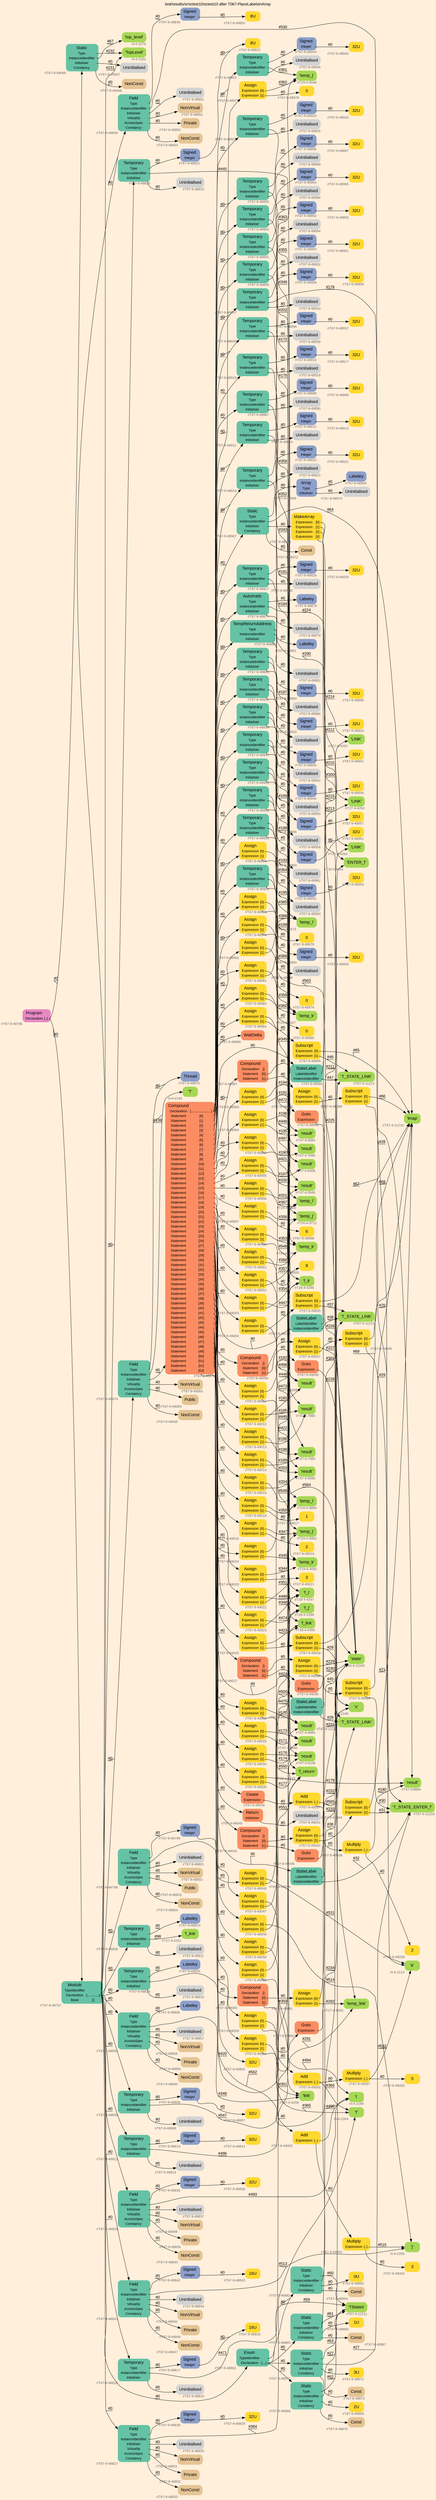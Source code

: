 digraph "test/results/sr/sctest10/sctest10 after T067-PlaceLabelsInArray" {
label = "test/results/sr/sctest10/sctest10 after T067-PlaceLabelsInArray"
labelloc = t
graph [
    rankdir = "LR"
    ranksep = 0.3
    bgcolor = antiquewhite1
    color = black
    fontcolor = black
    fontname = "Arial"
];
node [
    fontname = "Arial"
];
edge [
    fontname = "Arial"
];

// -------------------- node figure --------------------
// -------- block #T67-9-48796 ----------
"#T67-9-48796" [
    fillcolor = "/set28/4"
    xlabel = "#T67-9-48796"
    fontsize = "12"
    fontcolor = grey40
    shape = "plaintext"
    label = <<TABLE BORDER="0" CELLBORDER="0" CELLSPACING="0">
     <TR><TD><FONT COLOR="black" POINT-SIZE="15">Program</FONT></TD></TR>
     <TR><TD><FONT COLOR="black" POINT-SIZE="12">Declaration</FONT></TD><TD PORT="port0"><FONT COLOR="black" POINT-SIZE="12">{..}</FONT></TD></TR>
    </TABLE>>
    style = "rounded,filled"
];

// -------- block #T67-9-48797 ----------
"#T67-9-48797" [
    fillcolor = "/set28/1"
    xlabel = "#T67-9-48797"
    fontsize = "12"
    fontcolor = grey40
    shape = "plaintext"
    label = <<TABLE BORDER="0" CELLBORDER="0" CELLSPACING="0">
     <TR><TD><FONT COLOR="black" POINT-SIZE="15">Module</FONT></TD></TR>
     <TR><TD><FONT COLOR="black" POINT-SIZE="12">TypeIdentifier</FONT></TD><TD PORT="port0"></TD></TR>
     <TR><TD><FONT COLOR="black" POINT-SIZE="12">Declaration</FONT></TD><TD PORT="port1"><FONT COLOR="black" POINT-SIZE="12">{..............}</FONT></TD></TR>
     <TR><TD><FONT COLOR="black" POINT-SIZE="12">Base</FONT></TD><TD PORT="port2"><FONT COLOR="black" POINT-SIZE="12">{}</FONT></TD></TR>
    </TABLE>>
    style = "rounded,filled"
];

// -------- block #I-4-2162 ----------
"#I-4-2162" [
    fillcolor = "/set28/5"
    xlabel = "#I-4-2162"
    fontsize = "12"
    fontcolor = grey40
    shape = "plaintext"
    label = <<TABLE BORDER="0" CELLBORDER="0" CELLSPACING="0">
     <TR><TD><FONT COLOR="black" POINT-SIZE="15">'TopLevel'</FONT></TD></TR>
    </TABLE>>
    style = "rounded,filled"
];

// -------- block #T67-9-48798 ----------
"#T67-9-48798" [
    fillcolor = "/set28/1"
    xlabel = "#T67-9-48798"
    fontsize = "12"
    fontcolor = grey40
    shape = "plaintext"
    label = <<TABLE BORDER="0" CELLBORDER="0" CELLSPACING="0">
     <TR><TD><FONT COLOR="black" POINT-SIZE="15">Field</FONT></TD></TR>
     <TR><TD><FONT COLOR="black" POINT-SIZE="12">Type</FONT></TD><TD PORT="port0"></TD></TR>
     <TR><TD><FONT COLOR="black" POINT-SIZE="12">InstanceIdentifier</FONT></TD><TD PORT="port1"></TD></TR>
     <TR><TD><FONT COLOR="black" POINT-SIZE="12">Initialiser</FONT></TD><TD PORT="port2"></TD></TR>
     <TR><TD><FONT COLOR="black" POINT-SIZE="12">Virtuality</FONT></TD><TD PORT="port3"></TD></TR>
     <TR><TD><FONT COLOR="black" POINT-SIZE="12">AccessSpec</FONT></TD><TD PORT="port4"></TD></TR>
     <TR><TD><FONT COLOR="black" POINT-SIZE="12">Constancy</FONT></TD><TD PORT="port5"></TD></TR>
    </TABLE>>
    style = "rounded,filled"
];

// -------- block #T67-9-48799 ----------
"#T67-9-48799" [
    fillcolor = "/set28/3"
    xlabel = "#T67-9-48799"
    fontsize = "12"
    fontcolor = grey40
    shape = "plaintext"
    label = <<TABLE BORDER="0" CELLBORDER="0" CELLSPACING="0">
     <TR><TD><FONT COLOR="black" POINT-SIZE="15">Signed</FONT></TD></TR>
     <TR><TD><FONT COLOR="black" POINT-SIZE="12">Integer</FONT></TD><TD PORT="port0"></TD></TR>
    </TABLE>>
    style = "rounded,filled"
];

// -------- block #T67-9-48800 ----------
"#T67-9-48800" [
    fillcolor = "/set28/6"
    xlabel = "#T67-9-48800"
    fontsize = "12"
    fontcolor = grey40
    shape = "plaintext"
    label = <<TABLE BORDER="0" CELLBORDER="0" CELLSPACING="0">
     <TR><TD><FONT COLOR="black" POINT-SIZE="15">32U</FONT></TD></TR>
    </TABLE>>
    style = "rounded,filled"
];

// -------- block #I-4-2169 ----------
"#I-4-2169" [
    fillcolor = "/set28/5"
    xlabel = "#I-4-2169"
    fontsize = "12"
    fontcolor = grey40
    shape = "plaintext"
    label = <<TABLE BORDER="0" CELLBORDER="0" CELLSPACING="0">
     <TR><TD><FONT COLOR="black" POINT-SIZE="15">'x'</FONT></TD></TR>
    </TABLE>>
    style = "rounded,filled"
];

// -------- block #T67-9-48801 ----------
"#T67-9-48801" [
    xlabel = "#T67-9-48801"
    fontsize = "12"
    fontcolor = grey40
    shape = "plaintext"
    label = <<TABLE BORDER="0" CELLBORDER="0" CELLSPACING="0">
     <TR><TD><FONT COLOR="black" POINT-SIZE="15">Uninitialised</FONT></TD></TR>
    </TABLE>>
    style = "rounded,filled"
];

// -------- block #T67-9-48802 ----------
"#T67-9-48802" [
    fillcolor = "/set28/7"
    xlabel = "#T67-9-48802"
    fontsize = "12"
    fontcolor = grey40
    shape = "plaintext"
    label = <<TABLE BORDER="0" CELLBORDER="0" CELLSPACING="0">
     <TR><TD><FONT COLOR="black" POINT-SIZE="15">NonVirtual</FONT></TD></TR>
    </TABLE>>
    style = "rounded,filled"
];

// -------- block #T67-9-48803 ----------
"#T67-9-48803" [
    fillcolor = "/set28/7"
    xlabel = "#T67-9-48803"
    fontsize = "12"
    fontcolor = grey40
    shape = "plaintext"
    label = <<TABLE BORDER="0" CELLBORDER="0" CELLSPACING="0">
     <TR><TD><FONT COLOR="black" POINT-SIZE="15">Public</FONT></TD></TR>
    </TABLE>>
    style = "rounded,filled"
];

// -------- block #T67-9-48804 ----------
"#T67-9-48804" [
    fillcolor = "/set28/7"
    xlabel = "#T67-9-48804"
    fontsize = "12"
    fontcolor = grey40
    shape = "plaintext"
    label = <<TABLE BORDER="0" CELLBORDER="0" CELLSPACING="0">
     <TR><TD><FONT COLOR="black" POINT-SIZE="15">NonConst</FONT></TD></TR>
    </TABLE>>
    style = "rounded,filled"
];

// -------- block #T67-9-48805 ----------
"#T67-9-48805" [
    fillcolor = "/set28/1"
    xlabel = "#T67-9-48805"
    fontsize = "12"
    fontcolor = grey40
    shape = "plaintext"
    label = <<TABLE BORDER="0" CELLBORDER="0" CELLSPACING="0">
     <TR><TD><FONT COLOR="black" POINT-SIZE="15">Temporary</FONT></TD></TR>
     <TR><TD><FONT COLOR="black" POINT-SIZE="12">Type</FONT></TD><TD PORT="port0"></TD></TR>
     <TR><TD><FONT COLOR="black" POINT-SIZE="12">InstanceIdentifier</FONT></TD><TD PORT="port1"></TD></TR>
     <TR><TD><FONT COLOR="black" POINT-SIZE="12">Initialiser</FONT></TD><TD PORT="port2"></TD></TR>
    </TABLE>>
    style = "rounded,filled"
];

// -------- block #T67-9-48806 ----------
"#T67-9-48806" [
    fillcolor = "/set28/3"
    xlabel = "#T67-9-48806"
    fontsize = "12"
    fontcolor = grey40
    shape = "plaintext"
    label = <<TABLE BORDER="0" CELLBORDER="0" CELLSPACING="0">
     <TR><TD><FONT COLOR="black" POINT-SIZE="15">Signed</FONT></TD></TR>
     <TR><TD><FONT COLOR="black" POINT-SIZE="12">Integer</FONT></TD><TD PORT="port0"></TD></TR>
    </TABLE>>
    style = "rounded,filled"
];

// -------- block #T67-9-48807 ----------
"#T67-9-48807" [
    fillcolor = "/set28/6"
    xlabel = "#T67-9-48807"
    fontsize = "12"
    fontcolor = grey40
    shape = "plaintext"
    label = <<TABLE BORDER="0" CELLBORDER="0" CELLSPACING="0">
     <TR><TD><FONT COLOR="black" POINT-SIZE="15">32U</FONT></TD></TR>
    </TABLE>>
    style = "rounded,filled"
];

// -------- block #T26-4-4233 ----------
"#T26-4-4233" [
    fillcolor = "/set28/5"
    xlabel = "#T26-4-4233"
    fontsize = "12"
    fontcolor = grey40
    shape = "plaintext"
    label = <<TABLE BORDER="0" CELLBORDER="0" CELLSPACING="0">
     <TR><TD><FONT COLOR="black" POINT-SIZE="15">'f_return'</FONT></TD></TR>
    </TABLE>>
    style = "rounded,filled"
];

// -------- block #T67-9-48808 ----------
"#T67-9-48808" [
    xlabel = "#T67-9-48808"
    fontsize = "12"
    fontcolor = grey40
    shape = "plaintext"
    label = <<TABLE BORDER="0" CELLBORDER="0" CELLSPACING="0">
     <TR><TD><FONT COLOR="black" POINT-SIZE="15">Uninitialised</FONT></TD></TR>
    </TABLE>>
    style = "rounded,filled"
];

// -------- block #T67-9-48809 ----------
"#T67-9-48809" [
    fillcolor = "/set28/1"
    xlabel = "#T67-9-48809"
    fontsize = "12"
    fontcolor = grey40
    shape = "plaintext"
    label = <<TABLE BORDER="0" CELLBORDER="0" CELLSPACING="0">
     <TR><TD><FONT COLOR="black" POINT-SIZE="15">Temporary</FONT></TD></TR>
     <TR><TD><FONT COLOR="black" POINT-SIZE="12">Type</FONT></TD><TD PORT="port0"></TD></TR>
     <TR><TD><FONT COLOR="black" POINT-SIZE="12">InstanceIdentifier</FONT></TD><TD PORT="port1"></TD></TR>
     <TR><TD><FONT COLOR="black" POINT-SIZE="12">Initialiser</FONT></TD><TD PORT="port2"></TD></TR>
    </TABLE>>
    style = "rounded,filled"
];

// -------- block #T67-9-48810 ----------
"#T67-9-48810" [
    fillcolor = "/set28/3"
    xlabel = "#T67-9-48810"
    fontsize = "12"
    fontcolor = grey40
    shape = "plaintext"
    label = <<TABLE BORDER="0" CELLBORDER="0" CELLSPACING="0">
     <TR><TD><FONT COLOR="black" POINT-SIZE="15">Labeley</FONT></TD></TR>
    </TABLE>>
    style = "rounded,filled"
];

// -------- block #T27-4-4261 ----------
"#T27-4-4261" [
    fillcolor = "/set28/5"
    xlabel = "#T27-4-4261"
    fontsize = "12"
    fontcolor = grey40
    shape = "plaintext"
    label = <<TABLE BORDER="0" CELLBORDER="0" CELLSPACING="0">
     <TR><TD><FONT COLOR="black" POINT-SIZE="15">'f_link'</FONT></TD></TR>
    </TABLE>>
    style = "rounded,filled"
];

// -------- block #T67-9-48811 ----------
"#T67-9-48811" [
    xlabel = "#T67-9-48811"
    fontsize = "12"
    fontcolor = grey40
    shape = "plaintext"
    label = <<TABLE BORDER="0" CELLBORDER="0" CELLSPACING="0">
     <TR><TD><FONT COLOR="black" POINT-SIZE="15">Uninitialised</FONT></TD></TR>
    </TABLE>>
    style = "rounded,filled"
];

// -------- block #T67-9-48812 ----------
"#T67-9-48812" [
    fillcolor = "/set28/1"
    xlabel = "#T67-9-48812"
    fontsize = "12"
    fontcolor = grey40
    shape = "plaintext"
    label = <<TABLE BORDER="0" CELLBORDER="0" CELLSPACING="0">
     <TR><TD><FONT COLOR="black" POINT-SIZE="15">Temporary</FONT></TD></TR>
     <TR><TD><FONT COLOR="black" POINT-SIZE="12">Type</FONT></TD><TD PORT="port0"></TD></TR>
     <TR><TD><FONT COLOR="black" POINT-SIZE="12">InstanceIdentifier</FONT></TD><TD PORT="port1"></TD></TR>
     <TR><TD><FONT COLOR="black" POINT-SIZE="12">Initialiser</FONT></TD><TD PORT="port2"></TD></TR>
    </TABLE>>
    style = "rounded,filled"
];

// -------- block #T67-9-48813 ----------
"#T67-9-48813" [
    fillcolor = "/set28/3"
    xlabel = "#T67-9-48813"
    fontsize = "12"
    fontcolor = grey40
    shape = "plaintext"
    label = <<TABLE BORDER="0" CELLBORDER="0" CELLSPACING="0">
     <TR><TD><FONT COLOR="black" POINT-SIZE="15">Signed</FONT></TD></TR>
     <TR><TD><FONT COLOR="black" POINT-SIZE="12">Integer</FONT></TD><TD PORT="port0"></TD></TR>
    </TABLE>>
    style = "rounded,filled"
];

// -------- block #T67-9-48814 ----------
"#T67-9-48814" [
    fillcolor = "/set28/6"
    xlabel = "#T67-9-48814"
    fontsize = "12"
    fontcolor = grey40
    shape = "plaintext"
    label = <<TABLE BORDER="0" CELLBORDER="0" CELLSPACING="0">
     <TR><TD><FONT COLOR="black" POINT-SIZE="15">32U</FONT></TD></TR>
    </TABLE>>
    style = "rounded,filled"
];

// -------- block #T28-4-4297 ----------
"#T28-4-4297" [
    fillcolor = "/set28/5"
    xlabel = "#T28-4-4297"
    fontsize = "12"
    fontcolor = grey40
    shape = "plaintext"
    label = <<TABLE BORDER="0" CELLBORDER="0" CELLSPACING="0">
     <TR><TD><FONT COLOR="black" POINT-SIZE="15">'f_i'</FONT></TD></TR>
    </TABLE>>
    style = "rounded,filled"
];

// -------- block #T67-9-48815 ----------
"#T67-9-48815" [
    xlabel = "#T67-9-48815"
    fontsize = "12"
    fontcolor = grey40
    shape = "plaintext"
    label = <<TABLE BORDER="0" CELLBORDER="0" CELLSPACING="0">
     <TR><TD><FONT COLOR="black" POINT-SIZE="15">Uninitialised</FONT></TD></TR>
    </TABLE>>
    style = "rounded,filled"
];

// -------- block #T67-9-48816 ----------
"#T67-9-48816" [
    fillcolor = "/set28/1"
    xlabel = "#T67-9-48816"
    fontsize = "12"
    fontcolor = grey40
    shape = "plaintext"
    label = <<TABLE BORDER="0" CELLBORDER="0" CELLSPACING="0">
     <TR><TD><FONT COLOR="black" POINT-SIZE="15">Temporary</FONT></TD></TR>
     <TR><TD><FONT COLOR="black" POINT-SIZE="12">Type</FONT></TD><TD PORT="port0"></TD></TR>
     <TR><TD><FONT COLOR="black" POINT-SIZE="12">InstanceIdentifier</FONT></TD><TD PORT="port1"></TD></TR>
     <TR><TD><FONT COLOR="black" POINT-SIZE="12">Initialiser</FONT></TD><TD PORT="port2"></TD></TR>
    </TABLE>>
    style = "rounded,filled"
];

// -------- block #T67-9-48817 ----------
"#T67-9-48817" [
    fillcolor = "/set28/3"
    xlabel = "#T67-9-48817"
    fontsize = "12"
    fontcolor = grey40
    shape = "plaintext"
    label = <<TABLE BORDER="0" CELLBORDER="0" CELLSPACING="0">
     <TR><TD><FONT COLOR="black" POINT-SIZE="15">Signed</FONT></TD></TR>
     <TR><TD><FONT COLOR="black" POINT-SIZE="12">Integer</FONT></TD><TD PORT="port0"></TD></TR>
    </TABLE>>
    style = "rounded,filled"
];

// -------- block #T67-9-48818 ----------
"#T67-9-48818" [
    fillcolor = "/set28/6"
    xlabel = "#T67-9-48818"
    fontsize = "12"
    fontcolor = grey40
    shape = "plaintext"
    label = <<TABLE BORDER="0" CELLBORDER="0" CELLSPACING="0">
     <TR><TD><FONT COLOR="black" POINT-SIZE="15">16U</FONT></TD></TR>
    </TABLE>>
    style = "rounded,filled"
];

// -------- block #T28-4-4298 ----------
"#T28-4-4298" [
    fillcolor = "/set28/5"
    xlabel = "#T28-4-4298"
    fontsize = "12"
    fontcolor = grey40
    shape = "plaintext"
    label = <<TABLE BORDER="0" CELLBORDER="0" CELLSPACING="0">
     <TR><TD><FONT COLOR="black" POINT-SIZE="15">'f_j'</FONT></TD></TR>
    </TABLE>>
    style = "rounded,filled"
];

// -------- block #T67-9-48819 ----------
"#T67-9-48819" [
    xlabel = "#T67-9-48819"
    fontsize = "12"
    fontcolor = grey40
    shape = "plaintext"
    label = <<TABLE BORDER="0" CELLBORDER="0" CELLSPACING="0">
     <TR><TD><FONT COLOR="black" POINT-SIZE="15">Uninitialised</FONT></TD></TR>
    </TABLE>>
    style = "rounded,filled"
];

// -------- block #T67-9-48820 ----------
"#T67-9-48820" [
    fillcolor = "/set28/1"
    xlabel = "#T67-9-48820"
    fontsize = "12"
    fontcolor = grey40
    shape = "plaintext"
    label = <<TABLE BORDER="0" CELLBORDER="0" CELLSPACING="0">
     <TR><TD><FONT COLOR="black" POINT-SIZE="15">Temporary</FONT></TD></TR>
     <TR><TD><FONT COLOR="black" POINT-SIZE="12">Type</FONT></TD><TD PORT="port0"></TD></TR>
     <TR><TD><FONT COLOR="black" POINT-SIZE="12">InstanceIdentifier</FONT></TD><TD PORT="port1"></TD></TR>
     <TR><TD><FONT COLOR="black" POINT-SIZE="12">Initialiser</FONT></TD><TD PORT="port2"></TD></TR>
    </TABLE>>
    style = "rounded,filled"
];

// -------- block #T67-9-48821 ----------
"#T67-9-48821" [
    fillcolor = "/set28/3"
    xlabel = "#T67-9-48821"
    fontsize = "12"
    fontcolor = grey40
    shape = "plaintext"
    label = <<TABLE BORDER="0" CELLBORDER="0" CELLSPACING="0">
     <TR><TD><FONT COLOR="black" POINT-SIZE="15">Signed</FONT></TD></TR>
     <TR><TD><FONT COLOR="black" POINT-SIZE="12">Integer</FONT></TD><TD PORT="port0"></TD></TR>
    </TABLE>>
    style = "rounded,filled"
];

// -------- block #T67-9-48822 ----------
"#T67-9-48822" [
    fillcolor = "/set28/6"
    xlabel = "#T67-9-48822"
    fontsize = "12"
    fontcolor = grey40
    shape = "plaintext"
    label = <<TABLE BORDER="0" CELLBORDER="0" CELLSPACING="0">
     <TR><TD><FONT COLOR="black" POINT-SIZE="15">8U</FONT></TD></TR>
    </TABLE>>
    style = "rounded,filled"
];

// -------- block #T28-4-4299 ----------
"#T28-4-4299" [
    fillcolor = "/set28/5"
    xlabel = "#T28-4-4299"
    fontsize = "12"
    fontcolor = grey40
    shape = "plaintext"
    label = <<TABLE BORDER="0" CELLBORDER="0" CELLSPACING="0">
     <TR><TD><FONT COLOR="black" POINT-SIZE="15">'f_k'</FONT></TD></TR>
    </TABLE>>
    style = "rounded,filled"
];

// -------- block #T67-9-48823 ----------
"#T67-9-48823" [
    xlabel = "#T67-9-48823"
    fontsize = "12"
    fontcolor = grey40
    shape = "plaintext"
    label = <<TABLE BORDER="0" CELLBORDER="0" CELLSPACING="0">
     <TR><TD><FONT COLOR="black" POINT-SIZE="15">Uninitialised</FONT></TD></TR>
    </TABLE>>
    style = "rounded,filled"
];

// -------- block #T67-9-48824 ----------
"#T67-9-48824" [
    fillcolor = "/set28/1"
    xlabel = "#T67-9-48824"
    fontsize = "12"
    fontcolor = grey40
    shape = "plaintext"
    label = <<TABLE BORDER="0" CELLBORDER="0" CELLSPACING="0">
     <TR><TD><FONT COLOR="black" POINT-SIZE="15">Temporary</FONT></TD></TR>
     <TR><TD><FONT COLOR="black" POINT-SIZE="12">Type</FONT></TD><TD PORT="port0"></TD></TR>
     <TR><TD><FONT COLOR="black" POINT-SIZE="12">InstanceIdentifier</FONT></TD><TD PORT="port1"></TD></TR>
     <TR><TD><FONT COLOR="black" POINT-SIZE="12">Initialiser</FONT></TD><TD PORT="port2"></TD></TR>
    </TABLE>>
    style = "rounded,filled"
];

// -------- block #T67-9-48825 ----------
"#T67-9-48825" [
    fillcolor = "/set28/3"
    xlabel = "#T67-9-48825"
    fontsize = "12"
    fontcolor = grey40
    shape = "plaintext"
    label = <<TABLE BORDER="0" CELLBORDER="0" CELLSPACING="0">
     <TR><TD><FONT COLOR="black" POINT-SIZE="15">Labeley</FONT></TD></TR>
    </TABLE>>
    style = "rounded,filled"
];

// -------- block #T28-4-4300 ----------
"#T28-4-4300" [
    fillcolor = "/set28/5"
    xlabel = "#T28-4-4300"
    fontsize = "12"
    fontcolor = grey40
    shape = "plaintext"
    label = <<TABLE BORDER="0" CELLBORDER="0" CELLSPACING="0">
     <TR><TD><FONT COLOR="black" POINT-SIZE="15">'f_link'</FONT></TD></TR>
    </TABLE>>
    style = "rounded,filled"
];

// -------- block #T67-9-48826 ----------
"#T67-9-48826" [
    xlabel = "#T67-9-48826"
    fontsize = "12"
    fontcolor = grey40
    shape = "plaintext"
    label = <<TABLE BORDER="0" CELLBORDER="0" CELLSPACING="0">
     <TR><TD><FONT COLOR="black" POINT-SIZE="15">Uninitialised</FONT></TD></TR>
    </TABLE>>
    style = "rounded,filled"
];

// -------- block #T67-9-48827 ----------
"#T67-9-48827" [
    fillcolor = "/set28/1"
    xlabel = "#T67-9-48827"
    fontsize = "12"
    fontcolor = grey40
    shape = "plaintext"
    label = <<TABLE BORDER="0" CELLBORDER="0" CELLSPACING="0">
     <TR><TD><FONT COLOR="black" POINT-SIZE="15">Field</FONT></TD></TR>
     <TR><TD><FONT COLOR="black" POINT-SIZE="12">Type</FONT></TD><TD PORT="port0"></TD></TR>
     <TR><TD><FONT COLOR="black" POINT-SIZE="12">InstanceIdentifier</FONT></TD><TD PORT="port1"></TD></TR>
     <TR><TD><FONT COLOR="black" POINT-SIZE="12">Initialiser</FONT></TD><TD PORT="port2"></TD></TR>
     <TR><TD><FONT COLOR="black" POINT-SIZE="12">Virtuality</FONT></TD><TD PORT="port3"></TD></TR>
     <TR><TD><FONT COLOR="black" POINT-SIZE="12">AccessSpec</FONT></TD><TD PORT="port4"></TD></TR>
     <TR><TD><FONT COLOR="black" POINT-SIZE="12">Constancy</FONT></TD><TD PORT="port5"></TD></TR>
    </TABLE>>
    style = "rounded,filled"
];

// -------- block #T67-9-48828 ----------
"#T67-9-48828" [
    fillcolor = "/set28/3"
    xlabel = "#T67-9-48828"
    fontsize = "12"
    fontcolor = grey40
    shape = "plaintext"
    label = <<TABLE BORDER="0" CELLBORDER="0" CELLSPACING="0">
     <TR><TD><FONT COLOR="black" POINT-SIZE="15">Signed</FONT></TD></TR>
     <TR><TD><FONT COLOR="black" POINT-SIZE="12">Integer</FONT></TD><TD PORT="port0"></TD></TR>
    </TABLE>>
    style = "rounded,filled"
];

// -------- block #T67-9-48829 ----------
"#T67-9-48829" [
    fillcolor = "/set28/6"
    xlabel = "#T67-9-48829"
    fontsize = "12"
    fontcolor = grey40
    shape = "plaintext"
    label = <<TABLE BORDER="0" CELLBORDER="0" CELLSPACING="0">
     <TR><TD><FONT COLOR="black" POINT-SIZE="15">32U</FONT></TD></TR>
    </TABLE>>
    style = "rounded,filled"
];

// -------- block #I-4-2264 ----------
"#I-4-2264" [
    fillcolor = "/set28/5"
    xlabel = "#I-4-2264"
    fontsize = "12"
    fontcolor = grey40
    shape = "plaintext"
    label = <<TABLE BORDER="0" CELLBORDER="0" CELLSPACING="0">
     <TR><TD><FONT COLOR="black" POINT-SIZE="15">'t'</FONT></TD></TR>
    </TABLE>>
    style = "rounded,filled"
];

// -------- block #T67-9-48830 ----------
"#T67-9-48830" [
    xlabel = "#T67-9-48830"
    fontsize = "12"
    fontcolor = grey40
    shape = "plaintext"
    label = <<TABLE BORDER="0" CELLBORDER="0" CELLSPACING="0">
     <TR><TD><FONT COLOR="black" POINT-SIZE="15">Uninitialised</FONT></TD></TR>
    </TABLE>>
    style = "rounded,filled"
];

// -------- block #T67-9-48831 ----------
"#T67-9-48831" [
    fillcolor = "/set28/7"
    xlabel = "#T67-9-48831"
    fontsize = "12"
    fontcolor = grey40
    shape = "plaintext"
    label = <<TABLE BORDER="0" CELLBORDER="0" CELLSPACING="0">
     <TR><TD><FONT COLOR="black" POINT-SIZE="15">NonVirtual</FONT></TD></TR>
    </TABLE>>
    style = "rounded,filled"
];

// -------- block #T67-9-48832 ----------
"#T67-9-48832" [
    fillcolor = "/set28/7"
    xlabel = "#T67-9-48832"
    fontsize = "12"
    fontcolor = grey40
    shape = "plaintext"
    label = <<TABLE BORDER="0" CELLBORDER="0" CELLSPACING="0">
     <TR><TD><FONT COLOR="black" POINT-SIZE="15">Private</FONT></TD></TR>
    </TABLE>>
    style = "rounded,filled"
];

// -------- block #T67-9-48833 ----------
"#T67-9-48833" [
    fillcolor = "/set28/7"
    xlabel = "#T67-9-48833"
    fontsize = "12"
    fontcolor = grey40
    shape = "plaintext"
    label = <<TABLE BORDER="0" CELLBORDER="0" CELLSPACING="0">
     <TR><TD><FONT COLOR="black" POINT-SIZE="15">NonConst</FONT></TD></TR>
    </TABLE>>
    style = "rounded,filled"
];

// -------- block #T67-9-48834 ----------
"#T67-9-48834" [
    fillcolor = "/set28/1"
    xlabel = "#T67-9-48834"
    fontsize = "12"
    fontcolor = grey40
    shape = "plaintext"
    label = <<TABLE BORDER="0" CELLBORDER="0" CELLSPACING="0">
     <TR><TD><FONT COLOR="black" POINT-SIZE="15">Field</FONT></TD></TR>
     <TR><TD><FONT COLOR="black" POINT-SIZE="12">Type</FONT></TD><TD PORT="port0"></TD></TR>
     <TR><TD><FONT COLOR="black" POINT-SIZE="12">InstanceIdentifier</FONT></TD><TD PORT="port1"></TD></TR>
     <TR><TD><FONT COLOR="black" POINT-SIZE="12">Initialiser</FONT></TD><TD PORT="port2"></TD></TR>
     <TR><TD><FONT COLOR="black" POINT-SIZE="12">Virtuality</FONT></TD><TD PORT="port3"></TD></TR>
     <TR><TD><FONT COLOR="black" POINT-SIZE="12">AccessSpec</FONT></TD><TD PORT="port4"></TD></TR>
     <TR><TD><FONT COLOR="black" POINT-SIZE="12">Constancy</FONT></TD><TD PORT="port5"></TD></TR>
    </TABLE>>
    style = "rounded,filled"
];

// -------- block #T67-9-48835 ----------
"#T67-9-48835" [
    fillcolor = "/set28/3"
    xlabel = "#T67-9-48835"
    fontsize = "12"
    fontcolor = grey40
    shape = "plaintext"
    label = <<TABLE BORDER="0" CELLBORDER="0" CELLSPACING="0">
     <TR><TD><FONT COLOR="black" POINT-SIZE="15">Signed</FONT></TD></TR>
     <TR><TD><FONT COLOR="black" POINT-SIZE="12">Integer</FONT></TD><TD PORT="port0"></TD></TR>
    </TABLE>>
    style = "rounded,filled"
];

// -------- block #T67-9-48836 ----------
"#T67-9-48836" [
    fillcolor = "/set28/6"
    xlabel = "#T67-9-48836"
    fontsize = "12"
    fontcolor = grey40
    shape = "plaintext"
    label = <<TABLE BORDER="0" CELLBORDER="0" CELLSPACING="0">
     <TR><TD><FONT COLOR="black" POINT-SIZE="15">32U</FONT></TD></TR>
    </TABLE>>
    style = "rounded,filled"
];

// -------- block #I-4-2199 ----------
"#I-4-2199" [
    fillcolor = "/set28/5"
    xlabel = "#I-4-2199"
    fontsize = "12"
    fontcolor = grey40
    shape = "plaintext"
    label = <<TABLE BORDER="0" CELLBORDER="0" CELLSPACING="0">
     <TR><TD><FONT COLOR="black" POINT-SIZE="15">'i'</FONT></TD></TR>
    </TABLE>>
    style = "rounded,filled"
];

// -------- block #T67-9-48837 ----------
"#T67-9-48837" [
    xlabel = "#T67-9-48837"
    fontsize = "12"
    fontcolor = grey40
    shape = "plaintext"
    label = <<TABLE BORDER="0" CELLBORDER="0" CELLSPACING="0">
     <TR><TD><FONT COLOR="black" POINT-SIZE="15">Uninitialised</FONT></TD></TR>
    </TABLE>>
    style = "rounded,filled"
];

// -------- block #T67-9-48838 ----------
"#T67-9-48838" [
    fillcolor = "/set28/7"
    xlabel = "#T67-9-48838"
    fontsize = "12"
    fontcolor = grey40
    shape = "plaintext"
    label = <<TABLE BORDER="0" CELLBORDER="0" CELLSPACING="0">
     <TR><TD><FONT COLOR="black" POINT-SIZE="15">NonVirtual</FONT></TD></TR>
    </TABLE>>
    style = "rounded,filled"
];

// -------- block #T67-9-48839 ----------
"#T67-9-48839" [
    fillcolor = "/set28/7"
    xlabel = "#T67-9-48839"
    fontsize = "12"
    fontcolor = grey40
    shape = "plaintext"
    label = <<TABLE BORDER="0" CELLBORDER="0" CELLSPACING="0">
     <TR><TD><FONT COLOR="black" POINT-SIZE="15">Private</FONT></TD></TR>
    </TABLE>>
    style = "rounded,filled"
];

// -------- block #T67-9-48840 ----------
"#T67-9-48840" [
    fillcolor = "/set28/7"
    xlabel = "#T67-9-48840"
    fontsize = "12"
    fontcolor = grey40
    shape = "plaintext"
    label = <<TABLE BORDER="0" CELLBORDER="0" CELLSPACING="0">
     <TR><TD><FONT COLOR="black" POINT-SIZE="15">NonConst</FONT></TD></TR>
    </TABLE>>
    style = "rounded,filled"
];

// -------- block #T67-9-48841 ----------
"#T67-9-48841" [
    fillcolor = "/set28/1"
    xlabel = "#T67-9-48841"
    fontsize = "12"
    fontcolor = grey40
    shape = "plaintext"
    label = <<TABLE BORDER="0" CELLBORDER="0" CELLSPACING="0">
     <TR><TD><FONT COLOR="black" POINT-SIZE="15">Field</FONT></TD></TR>
     <TR><TD><FONT COLOR="black" POINT-SIZE="12">Type</FONT></TD><TD PORT="port0"></TD></TR>
     <TR><TD><FONT COLOR="black" POINT-SIZE="12">InstanceIdentifier</FONT></TD><TD PORT="port1"></TD></TR>
     <TR><TD><FONT COLOR="black" POINT-SIZE="12">Initialiser</FONT></TD><TD PORT="port2"></TD></TR>
     <TR><TD><FONT COLOR="black" POINT-SIZE="12">Virtuality</FONT></TD><TD PORT="port3"></TD></TR>
     <TR><TD><FONT COLOR="black" POINT-SIZE="12">AccessSpec</FONT></TD><TD PORT="port4"></TD></TR>
     <TR><TD><FONT COLOR="black" POINT-SIZE="12">Constancy</FONT></TD><TD PORT="port5"></TD></TR>
    </TABLE>>
    style = "rounded,filled"
];

// -------- block #T67-9-48842 ----------
"#T67-9-48842" [
    fillcolor = "/set28/3"
    xlabel = "#T67-9-48842"
    fontsize = "12"
    fontcolor = grey40
    shape = "plaintext"
    label = <<TABLE BORDER="0" CELLBORDER="0" CELLSPACING="0">
     <TR><TD><FONT COLOR="black" POINT-SIZE="15">Signed</FONT></TD></TR>
     <TR><TD><FONT COLOR="black" POINT-SIZE="12">Integer</FONT></TD><TD PORT="port0"></TD></TR>
    </TABLE>>
    style = "rounded,filled"
];

// -------- block #T67-9-48843 ----------
"#T67-9-48843" [
    fillcolor = "/set28/6"
    xlabel = "#T67-9-48843"
    fontsize = "12"
    fontcolor = grey40
    shape = "plaintext"
    label = <<TABLE BORDER="0" CELLBORDER="0" CELLSPACING="0">
     <TR><TD><FONT COLOR="black" POINT-SIZE="15">16U</FONT></TD></TR>
    </TABLE>>
    style = "rounded,filled"
];

// -------- block #I-4-2206 ----------
"#I-4-2206" [
    fillcolor = "/set28/5"
    xlabel = "#I-4-2206"
    fontsize = "12"
    fontcolor = grey40
    shape = "plaintext"
    label = <<TABLE BORDER="0" CELLBORDER="0" CELLSPACING="0">
     <TR><TD><FONT COLOR="black" POINT-SIZE="15">'j'</FONT></TD></TR>
    </TABLE>>
    style = "rounded,filled"
];

// -------- block #T67-9-48844 ----------
"#T67-9-48844" [
    xlabel = "#T67-9-48844"
    fontsize = "12"
    fontcolor = grey40
    shape = "plaintext"
    label = <<TABLE BORDER="0" CELLBORDER="0" CELLSPACING="0">
     <TR><TD><FONT COLOR="black" POINT-SIZE="15">Uninitialised</FONT></TD></TR>
    </TABLE>>
    style = "rounded,filled"
];

// -------- block #T67-9-48845 ----------
"#T67-9-48845" [
    fillcolor = "/set28/7"
    xlabel = "#T67-9-48845"
    fontsize = "12"
    fontcolor = grey40
    shape = "plaintext"
    label = <<TABLE BORDER="0" CELLBORDER="0" CELLSPACING="0">
     <TR><TD><FONT COLOR="black" POINT-SIZE="15">NonVirtual</FONT></TD></TR>
    </TABLE>>
    style = "rounded,filled"
];

// -------- block #T67-9-48846 ----------
"#T67-9-48846" [
    fillcolor = "/set28/7"
    xlabel = "#T67-9-48846"
    fontsize = "12"
    fontcolor = grey40
    shape = "plaintext"
    label = <<TABLE BORDER="0" CELLBORDER="0" CELLSPACING="0">
     <TR><TD><FONT COLOR="black" POINT-SIZE="15">Private</FONT></TD></TR>
    </TABLE>>
    style = "rounded,filled"
];

// -------- block #T67-9-48847 ----------
"#T67-9-48847" [
    fillcolor = "/set28/7"
    xlabel = "#T67-9-48847"
    fontsize = "12"
    fontcolor = grey40
    shape = "plaintext"
    label = <<TABLE BORDER="0" CELLBORDER="0" CELLSPACING="0">
     <TR><TD><FONT COLOR="black" POINT-SIZE="15">NonConst</FONT></TD></TR>
    </TABLE>>
    style = "rounded,filled"
];

// -------- block #T67-9-48848 ----------
"#T67-9-48848" [
    fillcolor = "/set28/1"
    xlabel = "#T67-9-48848"
    fontsize = "12"
    fontcolor = grey40
    shape = "plaintext"
    label = <<TABLE BORDER="0" CELLBORDER="0" CELLSPACING="0">
     <TR><TD><FONT COLOR="black" POINT-SIZE="15">Field</FONT></TD></TR>
     <TR><TD><FONT COLOR="black" POINT-SIZE="12">Type</FONT></TD><TD PORT="port0"></TD></TR>
     <TR><TD><FONT COLOR="black" POINT-SIZE="12">InstanceIdentifier</FONT></TD><TD PORT="port1"></TD></TR>
     <TR><TD><FONT COLOR="black" POINT-SIZE="12">Initialiser</FONT></TD><TD PORT="port2"></TD></TR>
     <TR><TD><FONT COLOR="black" POINT-SIZE="12">Virtuality</FONT></TD><TD PORT="port3"></TD></TR>
     <TR><TD><FONT COLOR="black" POINT-SIZE="12">AccessSpec</FONT></TD><TD PORT="port4"></TD></TR>
     <TR><TD><FONT COLOR="black" POINT-SIZE="12">Constancy</FONT></TD><TD PORT="port5"></TD></TR>
    </TABLE>>
    style = "rounded,filled"
];

// -------- block #T67-9-48849 ----------
"#T67-9-48849" [
    fillcolor = "/set28/3"
    xlabel = "#T67-9-48849"
    fontsize = "12"
    fontcolor = grey40
    shape = "plaintext"
    label = <<TABLE BORDER="0" CELLBORDER="0" CELLSPACING="0">
     <TR><TD><FONT COLOR="black" POINT-SIZE="15">Signed</FONT></TD></TR>
     <TR><TD><FONT COLOR="black" POINT-SIZE="12">Integer</FONT></TD><TD PORT="port0"></TD></TR>
    </TABLE>>
    style = "rounded,filled"
];

// -------- block #T67-9-48850 ----------
"#T67-9-48850" [
    fillcolor = "/set28/6"
    xlabel = "#T67-9-48850"
    fontsize = "12"
    fontcolor = grey40
    shape = "plaintext"
    label = <<TABLE BORDER="0" CELLBORDER="0" CELLSPACING="0">
     <TR><TD><FONT COLOR="black" POINT-SIZE="15">8U</FONT></TD></TR>
    </TABLE>>
    style = "rounded,filled"
];

// -------- block #I-4-2213 ----------
"#I-4-2213" [
    fillcolor = "/set28/5"
    xlabel = "#I-4-2213"
    fontsize = "12"
    fontcolor = grey40
    shape = "plaintext"
    label = <<TABLE BORDER="0" CELLBORDER="0" CELLSPACING="0">
     <TR><TD><FONT COLOR="black" POINT-SIZE="15">'k'</FONT></TD></TR>
    </TABLE>>
    style = "rounded,filled"
];

// -------- block #T67-9-48851 ----------
"#T67-9-48851" [
    xlabel = "#T67-9-48851"
    fontsize = "12"
    fontcolor = grey40
    shape = "plaintext"
    label = <<TABLE BORDER="0" CELLBORDER="0" CELLSPACING="0">
     <TR><TD><FONT COLOR="black" POINT-SIZE="15">Uninitialised</FONT></TD></TR>
    </TABLE>>
    style = "rounded,filled"
];

// -------- block #T67-9-48852 ----------
"#T67-9-48852" [
    fillcolor = "/set28/7"
    xlabel = "#T67-9-48852"
    fontsize = "12"
    fontcolor = grey40
    shape = "plaintext"
    label = <<TABLE BORDER="0" CELLBORDER="0" CELLSPACING="0">
     <TR><TD><FONT COLOR="black" POINT-SIZE="15">NonVirtual</FONT></TD></TR>
    </TABLE>>
    style = "rounded,filled"
];

// -------- block #T67-9-48853 ----------
"#T67-9-48853" [
    fillcolor = "/set28/7"
    xlabel = "#T67-9-48853"
    fontsize = "12"
    fontcolor = grey40
    shape = "plaintext"
    label = <<TABLE BORDER="0" CELLBORDER="0" CELLSPACING="0">
     <TR><TD><FONT COLOR="black" POINT-SIZE="15">Private</FONT></TD></TR>
    </TABLE>>
    style = "rounded,filled"
];

// -------- block #T67-9-48854 ----------
"#T67-9-48854" [
    fillcolor = "/set28/7"
    xlabel = "#T67-9-48854"
    fontsize = "12"
    fontcolor = grey40
    shape = "plaintext"
    label = <<TABLE BORDER="0" CELLBORDER="0" CELLSPACING="0">
     <TR><TD><FONT COLOR="black" POINT-SIZE="15">NonConst</FONT></TD></TR>
    </TABLE>>
    style = "rounded,filled"
];

// -------- block #T67-9-48855 ----------
"#T67-9-48855" [
    fillcolor = "/set28/1"
    xlabel = "#T67-9-48855"
    fontsize = "12"
    fontcolor = grey40
    shape = "plaintext"
    label = <<TABLE BORDER="0" CELLBORDER="0" CELLSPACING="0">
     <TR><TD><FONT COLOR="black" POINT-SIZE="15">Field</FONT></TD></TR>
     <TR><TD><FONT COLOR="black" POINT-SIZE="12">Type</FONT></TD><TD PORT="port0"></TD></TR>
     <TR><TD><FONT COLOR="black" POINT-SIZE="12">InstanceIdentifier</FONT></TD><TD PORT="port1"></TD></TR>
     <TR><TD><FONT COLOR="black" POINT-SIZE="12">Initialiser</FONT></TD><TD PORT="port2"></TD></TR>
     <TR><TD><FONT COLOR="black" POINT-SIZE="12">Virtuality</FONT></TD><TD PORT="port3"></TD></TR>
     <TR><TD><FONT COLOR="black" POINT-SIZE="12">AccessSpec</FONT></TD><TD PORT="port4"></TD></TR>
     <TR><TD><FONT COLOR="black" POINT-SIZE="12">Constancy</FONT></TD><TD PORT="port5"></TD></TR>
    </TABLE>>
    style = "rounded,filled"
];

// -------- block #T67-9-48856 ----------
"#T67-9-48856" [
    fillcolor = "/set28/3"
    xlabel = "#T67-9-48856"
    fontsize = "12"
    fontcolor = grey40
    shape = "plaintext"
    label = <<TABLE BORDER="0" CELLBORDER="0" CELLSPACING="0">
     <TR><TD><FONT COLOR="black" POINT-SIZE="15">Labeley</FONT></TD></TR>
    </TABLE>>
    style = "rounded,filled"
];

// -------- block #T27-4-4259 ----------
"#T27-4-4259" [
    fillcolor = "/set28/5"
    xlabel = "#T27-4-4259"
    fontsize = "12"
    fontcolor = grey40
    shape = "plaintext"
    label = <<TABLE BORDER="0" CELLBORDER="0" CELLSPACING="0">
     <TR><TD><FONT COLOR="black" POINT-SIZE="15">'link'</FONT></TD></TR>
    </TABLE>>
    style = "rounded,filled"
];

// -------- block #T67-9-48857 ----------
"#T67-9-48857" [
    xlabel = "#T67-9-48857"
    fontsize = "12"
    fontcolor = grey40
    shape = "plaintext"
    label = <<TABLE BORDER="0" CELLBORDER="0" CELLSPACING="0">
     <TR><TD><FONT COLOR="black" POINT-SIZE="15">Uninitialised</FONT></TD></TR>
    </TABLE>>
    style = "rounded,filled"
];

// -------- block #T67-9-48858 ----------
"#T67-9-48858" [
    fillcolor = "/set28/7"
    xlabel = "#T67-9-48858"
    fontsize = "12"
    fontcolor = grey40
    shape = "plaintext"
    label = <<TABLE BORDER="0" CELLBORDER="0" CELLSPACING="0">
     <TR><TD><FONT COLOR="black" POINT-SIZE="15">NonVirtual</FONT></TD></TR>
    </TABLE>>
    style = "rounded,filled"
];

// -------- block #T67-9-48859 ----------
"#T67-9-48859" [
    fillcolor = "/set28/7"
    xlabel = "#T67-9-48859"
    fontsize = "12"
    fontcolor = grey40
    shape = "plaintext"
    label = <<TABLE BORDER="0" CELLBORDER="0" CELLSPACING="0">
     <TR><TD><FONT COLOR="black" POINT-SIZE="15">Private</FONT></TD></TR>
    </TABLE>>
    style = "rounded,filled"
];

// -------- block #T67-9-48860 ----------
"#T67-9-48860" [
    fillcolor = "/set28/7"
    xlabel = "#T67-9-48860"
    fontsize = "12"
    fontcolor = grey40
    shape = "plaintext"
    label = <<TABLE BORDER="0" CELLBORDER="0" CELLSPACING="0">
     <TR><TD><FONT COLOR="black" POINT-SIZE="15">NonConst</FONT></TD></TR>
    </TABLE>>
    style = "rounded,filled"
];

// -------- block #T67-9-48861 ----------
"#T67-9-48861" [
    fillcolor = "/set28/1"
    xlabel = "#T67-9-48861"
    fontsize = "12"
    fontcolor = grey40
    shape = "plaintext"
    label = <<TABLE BORDER="0" CELLBORDER="0" CELLSPACING="0">
     <TR><TD><FONT COLOR="black" POINT-SIZE="15">Enum</FONT></TD></TR>
     <TR><TD><FONT COLOR="black" POINT-SIZE="12">TypeIdentifier</FONT></TD><TD PORT="port0"></TD></TR>
     <TR><TD><FONT COLOR="black" POINT-SIZE="12">Declaration</FONT></TD><TD PORT="port1"><FONT COLOR="black" POINT-SIZE="12">{....}</FONT></TD></TR>
    </TABLE>>
    style = "rounded,filled"
];

// -------- block #T67-4-11211 ----------
"#T67-4-11211" [
    fillcolor = "/set28/5"
    xlabel = "#T67-4-11211"
    fontsize = "12"
    fontcolor = grey40
    shape = "plaintext"
    label = <<TABLE BORDER="0" CELLBORDER="0" CELLSPACING="0">
     <TR><TD><FONT COLOR="black" POINT-SIZE="15">'TStates'</FONT></TD></TR>
    </TABLE>>
    style = "rounded,filled"
];

// -------- block #T67-9-48862 ----------
"#T67-9-48862" [
    fillcolor = "/set28/1"
    xlabel = "#T67-9-48862"
    fontsize = "12"
    fontcolor = grey40
    shape = "plaintext"
    label = <<TABLE BORDER="0" CELLBORDER="0" CELLSPACING="0">
     <TR><TD><FONT COLOR="black" POINT-SIZE="15">Static</FONT></TD></TR>
     <TR><TD><FONT COLOR="black" POINT-SIZE="12">Type</FONT></TD><TD PORT="port0"></TD></TR>
     <TR><TD><FONT COLOR="black" POINT-SIZE="12">InstanceIdentifier</FONT></TD><TD PORT="port1"></TD></TR>
     <TR><TD><FONT COLOR="black" POINT-SIZE="12">Initialiser</FONT></TD><TD PORT="port2"></TD></TR>
     <TR><TD><FONT COLOR="black" POINT-SIZE="12">Constancy</FONT></TD><TD PORT="port3"></TD></TR>
    </TABLE>>
    style = "rounded,filled"
];

// -------- block #T67-4-11212 ----------
"#T67-4-11212" [
    fillcolor = "/set28/5"
    xlabel = "#T67-4-11212"
    fontsize = "12"
    fontcolor = grey40
    shape = "plaintext"
    label = <<TABLE BORDER="0" CELLBORDER="0" CELLSPACING="0">
     <TR><TD><FONT COLOR="black" POINT-SIZE="15">'T_STATE_LINK'</FONT></TD></TR>
    </TABLE>>
    style = "rounded,filled"
];

// -------- block #T67-9-48863 ----------
"#T67-9-48863" [
    fillcolor = "/set28/6"
    xlabel = "#T67-9-48863"
    fontsize = "12"
    fontcolor = grey40
    shape = "plaintext"
    label = <<TABLE BORDER="0" CELLBORDER="0" CELLSPACING="0">
     <TR><TD><FONT COLOR="black" POINT-SIZE="15">0U</FONT></TD></TR>
    </TABLE>>
    style = "rounded,filled"
];

// -------- block #T67-9-48864 ----------
"#T67-9-48864" [
    fillcolor = "/set28/7"
    xlabel = "#T67-9-48864"
    fontsize = "12"
    fontcolor = grey40
    shape = "plaintext"
    label = <<TABLE BORDER="0" CELLBORDER="0" CELLSPACING="0">
     <TR><TD><FONT COLOR="black" POINT-SIZE="15">Const</FONT></TD></TR>
    </TABLE>>
    style = "rounded,filled"
];

// -------- block #T67-9-48865 ----------
"#T67-9-48865" [
    fillcolor = "/set28/1"
    xlabel = "#T67-9-48865"
    fontsize = "12"
    fontcolor = grey40
    shape = "plaintext"
    label = <<TABLE BORDER="0" CELLBORDER="0" CELLSPACING="0">
     <TR><TD><FONT COLOR="black" POINT-SIZE="15">Static</FONT></TD></TR>
     <TR><TD><FONT COLOR="black" POINT-SIZE="12">Type</FONT></TD><TD PORT="port0"></TD></TR>
     <TR><TD><FONT COLOR="black" POINT-SIZE="12">InstanceIdentifier</FONT></TD><TD PORT="port1"></TD></TR>
     <TR><TD><FONT COLOR="black" POINT-SIZE="12">Initialiser</FONT></TD><TD PORT="port2"></TD></TR>
     <TR><TD><FONT COLOR="black" POINT-SIZE="12">Constancy</FONT></TD><TD PORT="port3"></TD></TR>
    </TABLE>>
    style = "rounded,filled"
];

// -------- block #T67-4-11214 ----------
"#T67-4-11214" [
    fillcolor = "/set28/5"
    xlabel = "#T67-4-11214"
    fontsize = "12"
    fontcolor = grey40
    shape = "plaintext"
    label = <<TABLE BORDER="0" CELLBORDER="0" CELLSPACING="0">
     <TR><TD><FONT COLOR="black" POINT-SIZE="15">'T_STATE_LINK'</FONT></TD></TR>
    </TABLE>>
    style = "rounded,filled"
];

// -------- block #T67-9-48866 ----------
"#T67-9-48866" [
    fillcolor = "/set28/6"
    xlabel = "#T67-9-48866"
    fontsize = "12"
    fontcolor = grey40
    shape = "plaintext"
    label = <<TABLE BORDER="0" CELLBORDER="0" CELLSPACING="0">
     <TR><TD><FONT COLOR="black" POINT-SIZE="15">1U</FONT></TD></TR>
    </TABLE>>
    style = "rounded,filled"
];

// -------- block #T67-9-48867 ----------
"#T67-9-48867" [
    fillcolor = "/set28/7"
    xlabel = "#T67-9-48867"
    fontsize = "12"
    fontcolor = grey40
    shape = "plaintext"
    label = <<TABLE BORDER="0" CELLBORDER="0" CELLSPACING="0">
     <TR><TD><FONT COLOR="black" POINT-SIZE="15">Const</FONT></TD></TR>
    </TABLE>>
    style = "rounded,filled"
];

// -------- block #T67-9-48868 ----------
"#T67-9-48868" [
    fillcolor = "/set28/1"
    xlabel = "#T67-9-48868"
    fontsize = "12"
    fontcolor = grey40
    shape = "plaintext"
    label = <<TABLE BORDER="0" CELLBORDER="0" CELLSPACING="0">
     <TR><TD><FONT COLOR="black" POINT-SIZE="15">Static</FONT></TD></TR>
     <TR><TD><FONT COLOR="black" POINT-SIZE="12">Type</FONT></TD><TD PORT="port0"></TD></TR>
     <TR><TD><FONT COLOR="black" POINT-SIZE="12">InstanceIdentifier</FONT></TD><TD PORT="port1"></TD></TR>
     <TR><TD><FONT COLOR="black" POINT-SIZE="12">Initialiser</FONT></TD><TD PORT="port2"></TD></TR>
     <TR><TD><FONT COLOR="black" POINT-SIZE="12">Constancy</FONT></TD><TD PORT="port3"></TD></TR>
    </TABLE>>
    style = "rounded,filled"
];

// -------- block #T67-4-11216 ----------
"#T67-4-11216" [
    fillcolor = "/set28/5"
    xlabel = "#T67-4-11216"
    fontsize = "12"
    fontcolor = grey40
    shape = "plaintext"
    label = <<TABLE BORDER="0" CELLBORDER="0" CELLSPACING="0">
     <TR><TD><FONT COLOR="black" POINT-SIZE="15">'T_STATE_LINK'</FONT></TD></TR>
    </TABLE>>
    style = "rounded,filled"
];

// -------- block #T67-9-48869 ----------
"#T67-9-48869" [
    fillcolor = "/set28/6"
    xlabel = "#T67-9-48869"
    fontsize = "12"
    fontcolor = grey40
    shape = "plaintext"
    label = <<TABLE BORDER="0" CELLBORDER="0" CELLSPACING="0">
     <TR><TD><FONT COLOR="black" POINT-SIZE="15">2U</FONT></TD></TR>
    </TABLE>>
    style = "rounded,filled"
];

// -------- block #T67-9-48870 ----------
"#T67-9-48870" [
    fillcolor = "/set28/7"
    xlabel = "#T67-9-48870"
    fontsize = "12"
    fontcolor = grey40
    shape = "plaintext"
    label = <<TABLE BORDER="0" CELLBORDER="0" CELLSPACING="0">
     <TR><TD><FONT COLOR="black" POINT-SIZE="15">Const</FONT></TD></TR>
    </TABLE>>
    style = "rounded,filled"
];

// -------- block #T67-9-48871 ----------
"#T67-9-48871" [
    fillcolor = "/set28/1"
    xlabel = "#T67-9-48871"
    fontsize = "12"
    fontcolor = grey40
    shape = "plaintext"
    label = <<TABLE BORDER="0" CELLBORDER="0" CELLSPACING="0">
     <TR><TD><FONT COLOR="black" POINT-SIZE="15">Static</FONT></TD></TR>
     <TR><TD><FONT COLOR="black" POINT-SIZE="12">Type</FONT></TD><TD PORT="port0"></TD></TR>
     <TR><TD><FONT COLOR="black" POINT-SIZE="12">InstanceIdentifier</FONT></TD><TD PORT="port1"></TD></TR>
     <TR><TD><FONT COLOR="black" POINT-SIZE="12">Initialiser</FONT></TD><TD PORT="port2"></TD></TR>
     <TR><TD><FONT COLOR="black" POINT-SIZE="12">Constancy</FONT></TD><TD PORT="port3"></TD></TR>
    </TABLE>>
    style = "rounded,filled"
];

// -------- block #T67-4-11218 ----------
"#T67-4-11218" [
    fillcolor = "/set28/5"
    xlabel = "#T67-4-11218"
    fontsize = "12"
    fontcolor = grey40
    shape = "plaintext"
    label = <<TABLE BORDER="0" CELLBORDER="0" CELLSPACING="0">
     <TR><TD><FONT COLOR="black" POINT-SIZE="15">'T_STATE_ENTER_f'</FONT></TD></TR>
    </TABLE>>
    style = "rounded,filled"
];

// -------- block #T67-9-48872 ----------
"#T67-9-48872" [
    fillcolor = "/set28/6"
    xlabel = "#T67-9-48872"
    fontsize = "12"
    fontcolor = grey40
    shape = "plaintext"
    label = <<TABLE BORDER="0" CELLBORDER="0" CELLSPACING="0">
     <TR><TD><FONT COLOR="black" POINT-SIZE="15">3U</FONT></TD></TR>
    </TABLE>>
    style = "rounded,filled"
];

// -------- block #T67-9-48873 ----------
"#T67-9-48873" [
    fillcolor = "/set28/7"
    xlabel = "#T67-9-48873"
    fontsize = "12"
    fontcolor = grey40
    shape = "plaintext"
    label = <<TABLE BORDER="0" CELLBORDER="0" CELLSPACING="0">
     <TR><TD><FONT COLOR="black" POINT-SIZE="15">Const</FONT></TD></TR>
    </TABLE>>
    style = "rounded,filled"
];

// -------- block #T67-9-48874 ----------
"#T67-9-48874" [
    fillcolor = "/set28/1"
    xlabel = "#T67-9-48874"
    fontsize = "12"
    fontcolor = grey40
    shape = "plaintext"
    label = <<TABLE BORDER="0" CELLBORDER="0" CELLSPACING="0">
     <TR><TD><FONT COLOR="black" POINT-SIZE="15">Field</FONT></TD></TR>
     <TR><TD><FONT COLOR="black" POINT-SIZE="12">Type</FONT></TD><TD PORT="port0"></TD></TR>
     <TR><TD><FONT COLOR="black" POINT-SIZE="12">InstanceIdentifier</FONT></TD><TD PORT="port1"></TD></TR>
     <TR><TD><FONT COLOR="black" POINT-SIZE="12">Initialiser</FONT></TD><TD PORT="port2"></TD></TR>
     <TR><TD><FONT COLOR="black" POINT-SIZE="12">Virtuality</FONT></TD><TD PORT="port3"></TD></TR>
     <TR><TD><FONT COLOR="black" POINT-SIZE="12">AccessSpec</FONT></TD><TD PORT="port4"></TD></TR>
     <TR><TD><FONT COLOR="black" POINT-SIZE="12">Constancy</FONT></TD><TD PORT="port5"></TD></TR>
    </TABLE>>
    style = "rounded,filled"
];

// -------- block #T67-9-48875 ----------
"#T67-9-48875" [
    fillcolor = "/set28/3"
    xlabel = "#T67-9-48875"
    fontsize = "12"
    fontcolor = grey40
    shape = "plaintext"
    label = <<TABLE BORDER="0" CELLBORDER="0" CELLSPACING="0">
     <TR><TD><FONT COLOR="black" POINT-SIZE="15">Thread</FONT></TD></TR>
    </TABLE>>
    style = "rounded,filled"
];

// -------- block #I-4-2192 ----------
"#I-4-2192" [
    fillcolor = "/set28/5"
    xlabel = "#I-4-2192"
    fontsize = "12"
    fontcolor = grey40
    shape = "plaintext"
    label = <<TABLE BORDER="0" CELLBORDER="0" CELLSPACING="0">
     <TR><TD><FONT COLOR="black" POINT-SIZE="15">'T'</FONT></TD></TR>
    </TABLE>>
    style = "rounded,filled"
];

// -------- block #T67-9-48876 ----------
"#T67-9-48876" [
    fillcolor = "/set28/2"
    xlabel = "#T67-9-48876"
    fontsize = "12"
    fontcolor = grey40
    shape = "plaintext"
    label = <<TABLE BORDER="0" CELLBORDER="0" CELLSPACING="0">
     <TR><TD><FONT COLOR="black" POINT-SIZE="15">Compound</FONT></TD></TR>
     <TR><TD><FONT COLOR="black" POINT-SIZE="12">Declaration</FONT></TD><TD PORT="port0"><FONT COLOR="black" POINT-SIZE="12">{........................}</FONT></TD></TR>
     <TR><TD><FONT COLOR="black" POINT-SIZE="12">Statement</FONT></TD><TD PORT="port1"><FONT COLOR="black" POINT-SIZE="12">[0]</FONT></TD></TR>
     <TR><TD><FONT COLOR="black" POINT-SIZE="12">Statement</FONT></TD><TD PORT="port2"><FONT COLOR="black" POINT-SIZE="12">[1]</FONT></TD></TR>
     <TR><TD><FONT COLOR="black" POINT-SIZE="12">Statement</FONT></TD><TD PORT="port3"><FONT COLOR="black" POINT-SIZE="12">[2]</FONT></TD></TR>
     <TR><TD><FONT COLOR="black" POINT-SIZE="12">Statement</FONT></TD><TD PORT="port4"><FONT COLOR="black" POINT-SIZE="12">[3]</FONT></TD></TR>
     <TR><TD><FONT COLOR="black" POINT-SIZE="12">Statement</FONT></TD><TD PORT="port5"><FONT COLOR="black" POINT-SIZE="12">[4]</FONT></TD></TR>
     <TR><TD><FONT COLOR="black" POINT-SIZE="12">Statement</FONT></TD><TD PORT="port6"><FONT COLOR="black" POINT-SIZE="12">[5]</FONT></TD></TR>
     <TR><TD><FONT COLOR="black" POINT-SIZE="12">Statement</FONT></TD><TD PORT="port7"><FONT COLOR="black" POINT-SIZE="12">[6]</FONT></TD></TR>
     <TR><TD><FONT COLOR="black" POINT-SIZE="12">Statement</FONT></TD><TD PORT="port8"><FONT COLOR="black" POINT-SIZE="12">[7]</FONT></TD></TR>
     <TR><TD><FONT COLOR="black" POINT-SIZE="12">Statement</FONT></TD><TD PORT="port9"><FONT COLOR="black" POINT-SIZE="12">[8]</FONT></TD></TR>
     <TR><TD><FONT COLOR="black" POINT-SIZE="12">Statement</FONT></TD><TD PORT="port10"><FONT COLOR="black" POINT-SIZE="12">[9]</FONT></TD></TR>
     <TR><TD><FONT COLOR="black" POINT-SIZE="12">Statement</FONT></TD><TD PORT="port11"><FONT COLOR="black" POINT-SIZE="12">[10]</FONT></TD></TR>
     <TR><TD><FONT COLOR="black" POINT-SIZE="12">Statement</FONT></TD><TD PORT="port12"><FONT COLOR="black" POINT-SIZE="12">[11]</FONT></TD></TR>
     <TR><TD><FONT COLOR="black" POINT-SIZE="12">Statement</FONT></TD><TD PORT="port13"><FONT COLOR="black" POINT-SIZE="12">[12]</FONT></TD></TR>
     <TR><TD><FONT COLOR="black" POINT-SIZE="12">Statement</FONT></TD><TD PORT="port14"><FONT COLOR="black" POINT-SIZE="12">[13]</FONT></TD></TR>
     <TR><TD><FONT COLOR="black" POINT-SIZE="12">Statement</FONT></TD><TD PORT="port15"><FONT COLOR="black" POINT-SIZE="12">[14]</FONT></TD></TR>
     <TR><TD><FONT COLOR="black" POINT-SIZE="12">Statement</FONT></TD><TD PORT="port16"><FONT COLOR="black" POINT-SIZE="12">[15]</FONT></TD></TR>
     <TR><TD><FONT COLOR="black" POINT-SIZE="12">Statement</FONT></TD><TD PORT="port17"><FONT COLOR="black" POINT-SIZE="12">[16]</FONT></TD></TR>
     <TR><TD><FONT COLOR="black" POINT-SIZE="12">Statement</FONT></TD><TD PORT="port18"><FONT COLOR="black" POINT-SIZE="12">[17]</FONT></TD></TR>
     <TR><TD><FONT COLOR="black" POINT-SIZE="12">Statement</FONT></TD><TD PORT="port19"><FONT COLOR="black" POINT-SIZE="12">[18]</FONT></TD></TR>
     <TR><TD><FONT COLOR="black" POINT-SIZE="12">Statement</FONT></TD><TD PORT="port20"><FONT COLOR="black" POINT-SIZE="12">[19]</FONT></TD></TR>
     <TR><TD><FONT COLOR="black" POINT-SIZE="12">Statement</FONT></TD><TD PORT="port21"><FONT COLOR="black" POINT-SIZE="12">[20]</FONT></TD></TR>
     <TR><TD><FONT COLOR="black" POINT-SIZE="12">Statement</FONT></TD><TD PORT="port22"><FONT COLOR="black" POINT-SIZE="12">[21]</FONT></TD></TR>
     <TR><TD><FONT COLOR="black" POINT-SIZE="12">Statement</FONT></TD><TD PORT="port23"><FONT COLOR="black" POINT-SIZE="12">[22]</FONT></TD></TR>
     <TR><TD><FONT COLOR="black" POINT-SIZE="12">Statement</FONT></TD><TD PORT="port24"><FONT COLOR="black" POINT-SIZE="12">[23]</FONT></TD></TR>
     <TR><TD><FONT COLOR="black" POINT-SIZE="12">Statement</FONT></TD><TD PORT="port25"><FONT COLOR="black" POINT-SIZE="12">[24]</FONT></TD></TR>
     <TR><TD><FONT COLOR="black" POINT-SIZE="12">Statement</FONT></TD><TD PORT="port26"><FONT COLOR="black" POINT-SIZE="12">[25]</FONT></TD></TR>
     <TR><TD><FONT COLOR="black" POINT-SIZE="12">Statement</FONT></TD><TD PORT="port27"><FONT COLOR="black" POINT-SIZE="12">[26]</FONT></TD></TR>
     <TR><TD><FONT COLOR="black" POINT-SIZE="12">Statement</FONT></TD><TD PORT="port28"><FONT COLOR="black" POINT-SIZE="12">[27]</FONT></TD></TR>
     <TR><TD><FONT COLOR="black" POINT-SIZE="12">Statement</FONT></TD><TD PORT="port29"><FONT COLOR="black" POINT-SIZE="12">[28]</FONT></TD></TR>
     <TR><TD><FONT COLOR="black" POINT-SIZE="12">Statement</FONT></TD><TD PORT="port30"><FONT COLOR="black" POINT-SIZE="12">[29]</FONT></TD></TR>
     <TR><TD><FONT COLOR="black" POINT-SIZE="12">Statement</FONT></TD><TD PORT="port31"><FONT COLOR="black" POINT-SIZE="12">[30]</FONT></TD></TR>
     <TR><TD><FONT COLOR="black" POINT-SIZE="12">Statement</FONT></TD><TD PORT="port32"><FONT COLOR="black" POINT-SIZE="12">[31]</FONT></TD></TR>
     <TR><TD><FONT COLOR="black" POINT-SIZE="12">Statement</FONT></TD><TD PORT="port33"><FONT COLOR="black" POINT-SIZE="12">[32]</FONT></TD></TR>
     <TR><TD><FONT COLOR="black" POINT-SIZE="12">Statement</FONT></TD><TD PORT="port34"><FONT COLOR="black" POINT-SIZE="12">[33]</FONT></TD></TR>
     <TR><TD><FONT COLOR="black" POINT-SIZE="12">Statement</FONT></TD><TD PORT="port35"><FONT COLOR="black" POINT-SIZE="12">[34]</FONT></TD></TR>
     <TR><TD><FONT COLOR="black" POINT-SIZE="12">Statement</FONT></TD><TD PORT="port36"><FONT COLOR="black" POINT-SIZE="12">[35]</FONT></TD></TR>
     <TR><TD><FONT COLOR="black" POINT-SIZE="12">Statement</FONT></TD><TD PORT="port37"><FONT COLOR="black" POINT-SIZE="12">[36]</FONT></TD></TR>
     <TR><TD><FONT COLOR="black" POINT-SIZE="12">Statement</FONT></TD><TD PORT="port38"><FONT COLOR="black" POINT-SIZE="12">[37]</FONT></TD></TR>
     <TR><TD><FONT COLOR="black" POINT-SIZE="12">Statement</FONT></TD><TD PORT="port39"><FONT COLOR="black" POINT-SIZE="12">[38]</FONT></TD></TR>
     <TR><TD><FONT COLOR="black" POINT-SIZE="12">Statement</FONT></TD><TD PORT="port40"><FONT COLOR="black" POINT-SIZE="12">[39]</FONT></TD></TR>
     <TR><TD><FONT COLOR="black" POINT-SIZE="12">Statement</FONT></TD><TD PORT="port41"><FONT COLOR="black" POINT-SIZE="12">[40]</FONT></TD></TR>
     <TR><TD><FONT COLOR="black" POINT-SIZE="12">Statement</FONT></TD><TD PORT="port42"><FONT COLOR="black" POINT-SIZE="12">[41]</FONT></TD></TR>
     <TR><TD><FONT COLOR="black" POINT-SIZE="12">Statement</FONT></TD><TD PORT="port43"><FONT COLOR="black" POINT-SIZE="12">[42]</FONT></TD></TR>
     <TR><TD><FONT COLOR="black" POINT-SIZE="12">Statement</FONT></TD><TD PORT="port44"><FONT COLOR="black" POINT-SIZE="12">[43]</FONT></TD></TR>
     <TR><TD><FONT COLOR="black" POINT-SIZE="12">Statement</FONT></TD><TD PORT="port45"><FONT COLOR="black" POINT-SIZE="12">[44]</FONT></TD></TR>
     <TR><TD><FONT COLOR="black" POINT-SIZE="12">Statement</FONT></TD><TD PORT="port46"><FONT COLOR="black" POINT-SIZE="12">[45]</FONT></TD></TR>
     <TR><TD><FONT COLOR="black" POINT-SIZE="12">Statement</FONT></TD><TD PORT="port47"><FONT COLOR="black" POINT-SIZE="12">[46]</FONT></TD></TR>
     <TR><TD><FONT COLOR="black" POINT-SIZE="12">Statement</FONT></TD><TD PORT="port48"><FONT COLOR="black" POINT-SIZE="12">[47]</FONT></TD></TR>
     <TR><TD><FONT COLOR="black" POINT-SIZE="12">Statement</FONT></TD><TD PORT="port49"><FONT COLOR="black" POINT-SIZE="12">[48]</FONT></TD></TR>
     <TR><TD><FONT COLOR="black" POINT-SIZE="12">Statement</FONT></TD><TD PORT="port50"><FONT COLOR="black" POINT-SIZE="12">[49]</FONT></TD></TR>
     <TR><TD><FONT COLOR="black" POINT-SIZE="12">Statement</FONT></TD><TD PORT="port51"><FONT COLOR="black" POINT-SIZE="12">[50]</FONT></TD></TR>
     <TR><TD><FONT COLOR="black" POINT-SIZE="12">Statement</FONT></TD><TD PORT="port52"><FONT COLOR="black" POINT-SIZE="12">[51]</FONT></TD></TR>
     <TR><TD><FONT COLOR="black" POINT-SIZE="12">Statement</FONT></TD><TD PORT="port53"><FONT COLOR="black" POINT-SIZE="12">[52]</FONT></TD></TR>
     <TR><TD><FONT COLOR="black" POINT-SIZE="12">Statement</FONT></TD><TD PORT="port54"><FONT COLOR="black" POINT-SIZE="12">[53]</FONT></TD></TR>
    </TABLE>>
    style = "rounded,filled"
];

// -------- block #T67-9-48877 ----------
"#T67-9-48877" [
    fillcolor = "/set28/1"
    xlabel = "#T67-9-48877"
    fontsize = "12"
    fontcolor = grey40
    shape = "plaintext"
    label = <<TABLE BORDER="0" CELLBORDER="0" CELLSPACING="0">
     <TR><TD><FONT COLOR="black" POINT-SIZE="15">Automatic</FONT></TD></TR>
     <TR><TD><FONT COLOR="black" POINT-SIZE="12">Type</FONT></TD><TD PORT="port0"></TD></TR>
     <TR><TD><FONT COLOR="black" POINT-SIZE="12">InstanceIdentifier</FONT></TD><TD PORT="port1"></TD></TR>
     <TR><TD><FONT COLOR="black" POINT-SIZE="12">Initialiser</FONT></TD><TD PORT="port2"></TD></TR>
    </TABLE>>
    style = "rounded,filled"
];

// -------- block #T67-9-48878 ----------
"#T67-9-48878" [
    fillcolor = "/set28/3"
    xlabel = "#T67-9-48878"
    fontsize = "12"
    fontcolor = grey40
    shape = "plaintext"
    label = <<TABLE BORDER="0" CELLBORDER="0" CELLSPACING="0">
     <TR><TD><FONT COLOR="black" POINT-SIZE="15">Labeley</FONT></TD></TR>
    </TABLE>>
    style = "rounded,filled"
];

// -------- block #T66-4-11169 ----------
"#T66-4-11169" [
    fillcolor = "/set28/5"
    xlabel = "#T66-4-11169"
    fontsize = "12"
    fontcolor = grey40
    shape = "plaintext"
    label = <<TABLE BORDER="0" CELLBORDER="0" CELLSPACING="0">
     <TR><TD><FONT COLOR="black" POINT-SIZE="15">'state'</FONT></TD></TR>
    </TABLE>>
    style = "rounded,filled"
];

// -------- block #T67-9-48879 ----------
"#T67-9-48879" [
    xlabel = "#T67-9-48879"
    fontsize = "12"
    fontcolor = grey40
    shape = "plaintext"
    label = <<TABLE BORDER="0" CELLBORDER="0" CELLSPACING="0">
     <TR><TD><FONT COLOR="black" POINT-SIZE="15">Uninitialised</FONT></TD></TR>
    </TABLE>>
    style = "rounded,filled"
];

// -------- block #T67-9-48880 ----------
"#T67-9-48880" [
    fillcolor = "/set28/1"
    xlabel = "#T67-9-48880"
    fontsize = "12"
    fontcolor = grey40
    shape = "plaintext"
    label = <<TABLE BORDER="0" CELLBORDER="0" CELLSPACING="0">
     <TR><TD><FONT COLOR="black" POINT-SIZE="15">TempReturnAddress</FONT></TD></TR>
     <TR><TD><FONT COLOR="black" POINT-SIZE="12">Type</FONT></TD><TD PORT="port0"></TD></TR>
     <TR><TD><FONT COLOR="black" POINT-SIZE="12">InstanceIdentifier</FONT></TD><TD PORT="port1"></TD></TR>
     <TR><TD><FONT COLOR="black" POINT-SIZE="12">Initialiser</FONT></TD><TD PORT="port2"></TD></TR>
    </TABLE>>
    style = "rounded,filled"
];

// -------- block #T67-9-48881 ----------
"#T67-9-48881" [
    fillcolor = "/set28/3"
    xlabel = "#T67-9-48881"
    fontsize = "12"
    fontcolor = grey40
    shape = "plaintext"
    label = <<TABLE BORDER="0" CELLBORDER="0" CELLSPACING="0">
     <TR><TD><FONT COLOR="black" POINT-SIZE="15">Labeley</FONT></TD></TR>
    </TABLE>>
    style = "rounded,filled"
];

// -------- block #T27-4-4260 ----------
"#T27-4-4260" [
    fillcolor = "/set28/5"
    xlabel = "#T27-4-4260"
    fontsize = "12"
    fontcolor = grey40
    shape = "plaintext"
    label = <<TABLE BORDER="0" CELLBORDER="0" CELLSPACING="0">
     <TR><TD><FONT COLOR="black" POINT-SIZE="15">'temp_link'</FONT></TD></TR>
    </TABLE>>
    style = "rounded,filled"
];

// -------- block #T67-9-48882 ----------
"#T67-9-48882" [
    xlabel = "#T67-9-48882"
    fontsize = "12"
    fontcolor = grey40
    shape = "plaintext"
    label = <<TABLE BORDER="0" CELLBORDER="0" CELLSPACING="0">
     <TR><TD><FONT COLOR="black" POINT-SIZE="15">Uninitialised</FONT></TD></TR>
    </TABLE>>
    style = "rounded,filled"
];

// -------- block #T67-9-48883 ----------
"#T67-9-48883" [
    fillcolor = "/set28/1"
    xlabel = "#T67-9-48883"
    fontsize = "12"
    fontcolor = grey40
    shape = "plaintext"
    label = <<TABLE BORDER="0" CELLBORDER="0" CELLSPACING="0">
     <TR><TD><FONT COLOR="black" POINT-SIZE="15">Temporary</FONT></TD></TR>
     <TR><TD><FONT COLOR="black" POINT-SIZE="12">Type</FONT></TD><TD PORT="port0"></TD></TR>
     <TR><TD><FONT COLOR="black" POINT-SIZE="12">InstanceIdentifier</FONT></TD><TD PORT="port1"></TD></TR>
     <TR><TD><FONT COLOR="black" POINT-SIZE="12">Initialiser</FONT></TD><TD PORT="port2"></TD></TR>
    </TABLE>>
    style = "rounded,filled"
];

// -------- block #T67-9-48884 ----------
"#T67-9-48884" [
    fillcolor = "/set28/3"
    xlabel = "#T67-9-48884"
    fontsize = "12"
    fontcolor = grey40
    shape = "plaintext"
    label = <<TABLE BORDER="0" CELLBORDER="0" CELLSPACING="0">
     <TR><TD><FONT COLOR="black" POINT-SIZE="15">Signed</FONT></TD></TR>
     <TR><TD><FONT COLOR="black" POINT-SIZE="12">Integer</FONT></TD><TD PORT="port0"></TD></TR>
    </TABLE>>
    style = "rounded,filled"
];

// -------- block #T67-9-48885 ----------
"#T67-9-48885" [
    fillcolor = "/set28/6"
    xlabel = "#T67-9-48885"
    fontsize = "12"
    fontcolor = grey40
    shape = "plaintext"
    label = <<TABLE BORDER="0" CELLBORDER="0" CELLSPACING="0">
     <TR><TD><FONT COLOR="black" POINT-SIZE="15">32U</FONT></TD></TR>
    </TABLE>>
    style = "rounded,filled"
];

// -------- block #T47-4-9980 ----------
"#T47-4-9980" [
    fillcolor = "/set28/5"
    xlabel = "#T47-4-9980"
    fontsize = "12"
    fontcolor = grey40
    shape = "plaintext"
    label = <<TABLE BORDER="0" CELLBORDER="0" CELLSPACING="0">
     <TR><TD><FONT COLOR="black" POINT-SIZE="15">'result'</FONT></TD></TR>
    </TABLE>>
    style = "rounded,filled"
];

// -------- block #T67-9-48886 ----------
"#T67-9-48886" [
    xlabel = "#T67-9-48886"
    fontsize = "12"
    fontcolor = grey40
    shape = "plaintext"
    label = <<TABLE BORDER="0" CELLBORDER="0" CELLSPACING="0">
     <TR><TD><FONT COLOR="black" POINT-SIZE="15">Uninitialised</FONT></TD></TR>
    </TABLE>>
    style = "rounded,filled"
];

// -------- block #T67-9-48887 ----------
"#T67-9-48887" [
    fillcolor = "/set28/1"
    xlabel = "#T67-9-48887"
    fontsize = "12"
    fontcolor = grey40
    shape = "plaintext"
    label = <<TABLE BORDER="0" CELLBORDER="0" CELLSPACING="0">
     <TR><TD><FONT COLOR="black" POINT-SIZE="15">Temporary</FONT></TD></TR>
     <TR><TD><FONT COLOR="black" POINT-SIZE="12">Type</FONT></TD><TD PORT="port0"></TD></TR>
     <TR><TD><FONT COLOR="black" POINT-SIZE="12">InstanceIdentifier</FONT></TD><TD PORT="port1"></TD></TR>
     <TR><TD><FONT COLOR="black" POINT-SIZE="12">Initialiser</FONT></TD><TD PORT="port2"></TD></TR>
    </TABLE>>
    style = "rounded,filled"
];

// -------- block #T67-9-48888 ----------
"#T67-9-48888" [
    fillcolor = "/set28/3"
    xlabel = "#T67-9-48888"
    fontsize = "12"
    fontcolor = grey40
    shape = "plaintext"
    label = <<TABLE BORDER="0" CELLBORDER="0" CELLSPACING="0">
     <TR><TD><FONT COLOR="black" POINT-SIZE="15">Signed</FONT></TD></TR>
     <TR><TD><FONT COLOR="black" POINT-SIZE="12">Integer</FONT></TD><TD PORT="port0"></TD></TR>
    </TABLE>>
    style = "rounded,filled"
];

// -------- block #T67-9-48889 ----------
"#T67-9-48889" [
    fillcolor = "/set28/6"
    xlabel = "#T67-9-48889"
    fontsize = "12"
    fontcolor = grey40
    shape = "plaintext"
    label = <<TABLE BORDER="0" CELLBORDER="0" CELLSPACING="0">
     <TR><TD><FONT COLOR="black" POINT-SIZE="15">32U</FONT></TD></TR>
    </TABLE>>
    style = "rounded,filled"
];

// -------- block #T24-4-4082 ----------
"#T24-4-4082" [
    fillcolor = "/set28/5"
    xlabel = "#T24-4-4082"
    fontsize = "12"
    fontcolor = grey40
    shape = "plaintext"
    label = <<TABLE BORDER="0" CELLBORDER="0" CELLSPACING="0">
     <TR><TD><FONT COLOR="black" POINT-SIZE="15">'temp_k'</FONT></TD></TR>
    </TABLE>>
    style = "rounded,filled"
];

// -------- block #T67-9-48890 ----------
"#T67-9-48890" [
    xlabel = "#T67-9-48890"
    fontsize = "12"
    fontcolor = grey40
    shape = "plaintext"
    label = <<TABLE BORDER="0" CELLBORDER="0" CELLSPACING="0">
     <TR><TD><FONT COLOR="black" POINT-SIZE="15">Uninitialised</FONT></TD></TR>
    </TABLE>>
    style = "rounded,filled"
];

// -------- block #T67-9-48891 ----------
"#T67-9-48891" [
    fillcolor = "/set28/1"
    xlabel = "#T67-9-48891"
    fontsize = "12"
    fontcolor = grey40
    shape = "plaintext"
    label = <<TABLE BORDER="0" CELLBORDER="0" CELLSPACING="0">
     <TR><TD><FONT COLOR="black" POINT-SIZE="15">Temporary</FONT></TD></TR>
     <TR><TD><FONT COLOR="black" POINT-SIZE="12">Type</FONT></TD><TD PORT="port0"></TD></TR>
     <TR><TD><FONT COLOR="black" POINT-SIZE="12">InstanceIdentifier</FONT></TD><TD PORT="port1"></TD></TR>
     <TR><TD><FONT COLOR="black" POINT-SIZE="12">Initialiser</FONT></TD><TD PORT="port2"></TD></TR>
    </TABLE>>
    style = "rounded,filled"
];

// -------- block #T67-9-48892 ----------
"#T67-9-48892" [
    fillcolor = "/set28/3"
    xlabel = "#T67-9-48892"
    fontsize = "12"
    fontcolor = grey40
    shape = "plaintext"
    label = <<TABLE BORDER="0" CELLBORDER="0" CELLSPACING="0">
     <TR><TD><FONT COLOR="black" POINT-SIZE="15">Signed</FONT></TD></TR>
     <TR><TD><FONT COLOR="black" POINT-SIZE="12">Integer</FONT></TD><TD PORT="port0"></TD></TR>
    </TABLE>>
    style = "rounded,filled"
];

// -------- block #T67-9-48893 ----------
"#T67-9-48893" [
    fillcolor = "/set28/6"
    xlabel = "#T67-9-48893"
    fontsize = "12"
    fontcolor = grey40
    shape = "plaintext"
    label = <<TABLE BORDER="0" CELLBORDER="0" CELLSPACING="0">
     <TR><TD><FONT COLOR="black" POINT-SIZE="15">32U</FONT></TD></TR>
    </TABLE>>
    style = "rounded,filled"
];

// -------- block #T47-4-9540 ----------
"#T47-4-9540" [
    fillcolor = "/set28/5"
    xlabel = "#T47-4-9540"
    fontsize = "12"
    fontcolor = grey40
    shape = "plaintext"
    label = <<TABLE BORDER="0" CELLBORDER="0" CELLSPACING="0">
     <TR><TD><FONT COLOR="black" POINT-SIZE="15">'result'</FONT></TD></TR>
    </TABLE>>
    style = "rounded,filled"
];

// -------- block #T67-9-48894 ----------
"#T67-9-48894" [
    xlabel = "#T67-9-48894"
    fontsize = "12"
    fontcolor = grey40
    shape = "plaintext"
    label = <<TABLE BORDER="0" CELLBORDER="0" CELLSPACING="0">
     <TR><TD><FONT COLOR="black" POINT-SIZE="15">Uninitialised</FONT></TD></TR>
    </TABLE>>
    style = "rounded,filled"
];

// -------- block #T67-9-48895 ----------
"#T67-9-48895" [
    fillcolor = "/set28/1"
    xlabel = "#T67-9-48895"
    fontsize = "12"
    fontcolor = grey40
    shape = "plaintext"
    label = <<TABLE BORDER="0" CELLBORDER="0" CELLSPACING="0">
     <TR><TD><FONT COLOR="black" POINT-SIZE="15">Temporary</FONT></TD></TR>
     <TR><TD><FONT COLOR="black" POINT-SIZE="12">Type</FONT></TD><TD PORT="port0"></TD></TR>
     <TR><TD><FONT COLOR="black" POINT-SIZE="12">InstanceIdentifier</FONT></TD><TD PORT="port1"></TD></TR>
     <TR><TD><FONT COLOR="black" POINT-SIZE="12">Initialiser</FONT></TD><TD PORT="port2"></TD></TR>
    </TABLE>>
    style = "rounded,filled"
];

// -------- block #T67-9-48896 ----------
"#T67-9-48896" [
    fillcolor = "/set28/3"
    xlabel = "#T67-9-48896"
    fontsize = "12"
    fontcolor = grey40
    shape = "plaintext"
    label = <<TABLE BORDER="0" CELLBORDER="0" CELLSPACING="0">
     <TR><TD><FONT COLOR="black" POINT-SIZE="15">Signed</FONT></TD></TR>
     <TR><TD><FONT COLOR="black" POINT-SIZE="12">Integer</FONT></TD><TD PORT="port0"></TD></TR>
    </TABLE>>
    style = "rounded,filled"
];

// -------- block #T67-9-48897 ----------
"#T67-9-48897" [
    fillcolor = "/set28/6"
    xlabel = "#T67-9-48897"
    fontsize = "12"
    fontcolor = grey40
    shape = "plaintext"
    label = <<TABLE BORDER="0" CELLBORDER="0" CELLSPACING="0">
     <TR><TD><FONT COLOR="black" POINT-SIZE="15">32U</FONT></TD></TR>
    </TABLE>>
    style = "rounded,filled"
];

// -------- block #T24-4-3983 ----------
"#T24-4-3983" [
    fillcolor = "/set28/5"
    xlabel = "#T24-4-3983"
    fontsize = "12"
    fontcolor = grey40
    shape = "plaintext"
    label = <<TABLE BORDER="0" CELLBORDER="0" CELLSPACING="0">
     <TR><TD><FONT COLOR="black" POINT-SIZE="15">'temp_j'</FONT></TD></TR>
    </TABLE>>
    style = "rounded,filled"
];

// -------- block #T67-9-48898 ----------
"#T67-9-48898" [
    xlabel = "#T67-9-48898"
    fontsize = "12"
    fontcolor = grey40
    shape = "plaintext"
    label = <<TABLE BORDER="0" CELLBORDER="0" CELLSPACING="0">
     <TR><TD><FONT COLOR="black" POINT-SIZE="15">Uninitialised</FONT></TD></TR>
    </TABLE>>
    style = "rounded,filled"
];

// -------- block #T67-9-48899 ----------
"#T67-9-48899" [
    fillcolor = "/set28/1"
    xlabel = "#T67-9-48899"
    fontsize = "12"
    fontcolor = grey40
    shape = "plaintext"
    label = <<TABLE BORDER="0" CELLBORDER="0" CELLSPACING="0">
     <TR><TD><FONT COLOR="black" POINT-SIZE="15">Temporary</FONT></TD></TR>
     <TR><TD><FONT COLOR="black" POINT-SIZE="12">Type</FONT></TD><TD PORT="port0"></TD></TR>
     <TR><TD><FONT COLOR="black" POINT-SIZE="12">InstanceIdentifier</FONT></TD><TD PORT="port1"></TD></TR>
     <TR><TD><FONT COLOR="black" POINT-SIZE="12">Initialiser</FONT></TD><TD PORT="port2"></TD></TR>
    </TABLE>>
    style = "rounded,filled"
];

// -------- block #T67-9-48900 ----------
"#T67-9-48900" [
    fillcolor = "/set28/3"
    xlabel = "#T67-9-48900"
    fontsize = "12"
    fontcolor = grey40
    shape = "plaintext"
    label = <<TABLE BORDER="0" CELLBORDER="0" CELLSPACING="0">
     <TR><TD><FONT COLOR="black" POINT-SIZE="15">Signed</FONT></TD></TR>
     <TR><TD><FONT COLOR="black" POINT-SIZE="12">Integer</FONT></TD><TD PORT="port0"></TD></TR>
    </TABLE>>
    style = "rounded,filled"
];

// -------- block #T67-9-48901 ----------
"#T67-9-48901" [
    fillcolor = "/set28/6"
    xlabel = "#T67-9-48901"
    fontsize = "12"
    fontcolor = grey40
    shape = "plaintext"
    label = <<TABLE BORDER="0" CELLBORDER="0" CELLSPACING="0">
     <TR><TD><FONT COLOR="black" POINT-SIZE="15">32U</FONT></TD></TR>
    </TABLE>>
    style = "rounded,filled"
];

// -------- block #T47-4-9108 ----------
"#T47-4-9108" [
    fillcolor = "/set28/5"
    xlabel = "#T47-4-9108"
    fontsize = "12"
    fontcolor = grey40
    shape = "plaintext"
    label = <<TABLE BORDER="0" CELLBORDER="0" CELLSPACING="0">
     <TR><TD><FONT COLOR="black" POINT-SIZE="15">'result'</FONT></TD></TR>
    </TABLE>>
    style = "rounded,filled"
];

// -------- block #T67-9-48902 ----------
"#T67-9-48902" [
    xlabel = "#T67-9-48902"
    fontsize = "12"
    fontcolor = grey40
    shape = "plaintext"
    label = <<TABLE BORDER="0" CELLBORDER="0" CELLSPACING="0">
     <TR><TD><FONT COLOR="black" POINT-SIZE="15">Uninitialised</FONT></TD></TR>
    </TABLE>>
    style = "rounded,filled"
];

// -------- block #T67-9-48903 ----------
"#T67-9-48903" [
    fillcolor = "/set28/1"
    xlabel = "#T67-9-48903"
    fontsize = "12"
    fontcolor = grey40
    shape = "plaintext"
    label = <<TABLE BORDER="0" CELLBORDER="0" CELLSPACING="0">
     <TR><TD><FONT COLOR="black" POINT-SIZE="15">Temporary</FONT></TD></TR>
     <TR><TD><FONT COLOR="black" POINT-SIZE="12">Type</FONT></TD><TD PORT="port0"></TD></TR>
     <TR><TD><FONT COLOR="black" POINT-SIZE="12">InstanceIdentifier</FONT></TD><TD PORT="port1"></TD></TR>
     <TR><TD><FONT COLOR="black" POINT-SIZE="12">Initialiser</FONT></TD><TD PORT="port2"></TD></TR>
    </TABLE>>
    style = "rounded,filled"
];

// -------- block #T67-9-48904 ----------
"#T67-9-48904" [
    fillcolor = "/set28/3"
    xlabel = "#T67-9-48904"
    fontsize = "12"
    fontcolor = grey40
    shape = "plaintext"
    label = <<TABLE BORDER="0" CELLBORDER="0" CELLSPACING="0">
     <TR><TD><FONT COLOR="black" POINT-SIZE="15">Signed</FONT></TD></TR>
     <TR><TD><FONT COLOR="black" POINT-SIZE="12">Integer</FONT></TD><TD PORT="port0"></TD></TR>
    </TABLE>>
    style = "rounded,filled"
];

// -------- block #T67-9-48905 ----------
"#T67-9-48905" [
    fillcolor = "/set28/6"
    xlabel = "#T67-9-48905"
    fontsize = "12"
    fontcolor = grey40
    shape = "plaintext"
    label = <<TABLE BORDER="0" CELLBORDER="0" CELLSPACING="0">
     <TR><TD><FONT COLOR="black" POINT-SIZE="15">32U</FONT></TD></TR>
    </TABLE>>
    style = "rounded,filled"
];

// -------- block #T24-4-3888 ----------
"#T24-4-3888" [
    fillcolor = "/set28/5"
    xlabel = "#T24-4-3888"
    fontsize = "12"
    fontcolor = grey40
    shape = "plaintext"
    label = <<TABLE BORDER="0" CELLBORDER="0" CELLSPACING="0">
     <TR><TD><FONT COLOR="black" POINT-SIZE="15">'temp_i'</FONT></TD></TR>
    </TABLE>>
    style = "rounded,filled"
];

// -------- block #T67-9-48906 ----------
"#T67-9-48906" [
    xlabel = "#T67-9-48906"
    fontsize = "12"
    fontcolor = grey40
    shape = "plaintext"
    label = <<TABLE BORDER="0" CELLBORDER="0" CELLSPACING="0">
     <TR><TD><FONT COLOR="black" POINT-SIZE="15">Uninitialised</FONT></TD></TR>
    </TABLE>>
    style = "rounded,filled"
];

// -------- block #T67-9-48907 ----------
"#T67-9-48907" [
    fillcolor = "/set28/1"
    xlabel = "#T67-9-48907"
    fontsize = "12"
    fontcolor = grey40
    shape = "plaintext"
    label = <<TABLE BORDER="0" CELLBORDER="0" CELLSPACING="0">
     <TR><TD><FONT COLOR="black" POINT-SIZE="15">Temporary</FONT></TD></TR>
     <TR><TD><FONT COLOR="black" POINT-SIZE="12">Type</FONT></TD><TD PORT="port0"></TD></TR>
     <TR><TD><FONT COLOR="black" POINT-SIZE="12">InstanceIdentifier</FONT></TD><TD PORT="port1"></TD></TR>
     <TR><TD><FONT COLOR="black" POINT-SIZE="12">Initialiser</FONT></TD><TD PORT="port2"></TD></TR>
    </TABLE>>
    style = "rounded,filled"
];

// -------- block #T67-9-48908 ----------
"#T67-9-48908" [
    fillcolor = "/set28/3"
    xlabel = "#T67-9-48908"
    fontsize = "12"
    fontcolor = grey40
    shape = "plaintext"
    label = <<TABLE BORDER="0" CELLBORDER="0" CELLSPACING="0">
     <TR><TD><FONT COLOR="black" POINT-SIZE="15">Signed</FONT></TD></TR>
     <TR><TD><FONT COLOR="black" POINT-SIZE="12">Integer</FONT></TD><TD PORT="port0"></TD></TR>
    </TABLE>>
    style = "rounded,filled"
];

// -------- block #T67-9-48909 ----------
"#T67-9-48909" [
    fillcolor = "/set28/6"
    xlabel = "#T67-9-48909"
    fontsize = "12"
    fontcolor = grey40
    shape = "plaintext"
    label = <<TABLE BORDER="0" CELLBORDER="0" CELLSPACING="0">
     <TR><TD><FONT COLOR="black" POINT-SIZE="15">32U</FONT></TD></TR>
    </TABLE>>
    style = "rounded,filled"
];

// -------- block #T47-4-8684 ----------
"#T47-4-8684" [
    fillcolor = "/set28/5"
    xlabel = "#T47-4-8684"
    fontsize = "12"
    fontcolor = grey40
    shape = "plaintext"
    label = <<TABLE BORDER="0" CELLBORDER="0" CELLSPACING="0">
     <TR><TD><FONT COLOR="black" POINT-SIZE="15">'result'</FONT></TD></TR>
    </TABLE>>
    style = "rounded,filled"
];

// -------- block #T67-9-48910 ----------
"#T67-9-48910" [
    xlabel = "#T67-9-48910"
    fontsize = "12"
    fontcolor = grey40
    shape = "plaintext"
    label = <<TABLE BORDER="0" CELLBORDER="0" CELLSPACING="0">
     <TR><TD><FONT COLOR="black" POINT-SIZE="15">Uninitialised</FONT></TD></TR>
    </TABLE>>
    style = "rounded,filled"
];

// -------- block #T67-9-48911 ----------
"#T67-9-48911" [
    fillcolor = "/set28/1"
    xlabel = "#T67-9-48911"
    fontsize = "12"
    fontcolor = grey40
    shape = "plaintext"
    label = <<TABLE BORDER="0" CELLBORDER="0" CELLSPACING="0">
     <TR><TD><FONT COLOR="black" POINT-SIZE="15">Temporary</FONT></TD></TR>
     <TR><TD><FONT COLOR="black" POINT-SIZE="12">Type</FONT></TD><TD PORT="port0"></TD></TR>
     <TR><TD><FONT COLOR="black" POINT-SIZE="12">InstanceIdentifier</FONT></TD><TD PORT="port1"></TD></TR>
     <TR><TD><FONT COLOR="black" POINT-SIZE="12">Initialiser</FONT></TD><TD PORT="port2"></TD></TR>
    </TABLE>>
    style = "rounded,filled"
];

// -------- block #T67-9-48912 ----------
"#T67-9-48912" [
    fillcolor = "/set28/3"
    xlabel = "#T67-9-48912"
    fontsize = "12"
    fontcolor = grey40
    shape = "plaintext"
    label = <<TABLE BORDER="0" CELLBORDER="0" CELLSPACING="0">
     <TR><TD><FONT COLOR="black" POINT-SIZE="15">Signed</FONT></TD></TR>
     <TR><TD><FONT COLOR="black" POINT-SIZE="12">Integer</FONT></TD><TD PORT="port0"></TD></TR>
    </TABLE>>
    style = "rounded,filled"
];

// -------- block #T67-9-48913 ----------
"#T67-9-48913" [
    fillcolor = "/set28/6"
    xlabel = "#T67-9-48913"
    fontsize = "12"
    fontcolor = grey40
    shape = "plaintext"
    label = <<TABLE BORDER="0" CELLBORDER="0" CELLSPACING="0">
     <TR><TD><FONT COLOR="black" POINT-SIZE="15">32U</FONT></TD></TR>
    </TABLE>>
    style = "rounded,filled"
];

// -------- block #T47-4-8268 ----------
"#T47-4-8268" [
    fillcolor = "/set28/5"
    xlabel = "#T47-4-8268"
    fontsize = "12"
    fontcolor = grey40
    shape = "plaintext"
    label = <<TABLE BORDER="0" CELLBORDER="0" CELLSPACING="0">
     <TR><TD><FONT COLOR="black" POINT-SIZE="15">'result'</FONT></TD></TR>
    </TABLE>>
    style = "rounded,filled"
];

// -------- block #T67-9-48914 ----------
"#T67-9-48914" [
    xlabel = "#T67-9-48914"
    fontsize = "12"
    fontcolor = grey40
    shape = "plaintext"
    label = <<TABLE BORDER="0" CELLBORDER="0" CELLSPACING="0">
     <TR><TD><FONT COLOR="black" POINT-SIZE="15">Uninitialised</FONT></TD></TR>
    </TABLE>>
    style = "rounded,filled"
];

// -------- block #T67-9-48915 ----------
"#T67-9-48915" [
    fillcolor = "/set28/1"
    xlabel = "#T67-9-48915"
    fontsize = "12"
    fontcolor = grey40
    shape = "plaintext"
    label = <<TABLE BORDER="0" CELLBORDER="0" CELLSPACING="0">
     <TR><TD><FONT COLOR="black" POINT-SIZE="15">Temporary</FONT></TD></TR>
     <TR><TD><FONT COLOR="black" POINT-SIZE="12">Type</FONT></TD><TD PORT="port0"></TD></TR>
     <TR><TD><FONT COLOR="black" POINT-SIZE="12">InstanceIdentifier</FONT></TD><TD PORT="port1"></TD></TR>
     <TR><TD><FONT COLOR="black" POINT-SIZE="12">Initialiser</FONT></TD><TD PORT="port2"></TD></TR>
    </TABLE>>
    style = "rounded,filled"
];

// -------- block #T67-9-48916 ----------
"#T67-9-48916" [
    fillcolor = "/set28/3"
    xlabel = "#T67-9-48916"
    fontsize = "12"
    fontcolor = grey40
    shape = "plaintext"
    label = <<TABLE BORDER="0" CELLBORDER="0" CELLSPACING="0">
     <TR><TD><FONT COLOR="black" POINT-SIZE="15">Signed</FONT></TD></TR>
     <TR><TD><FONT COLOR="black" POINT-SIZE="12">Integer</FONT></TD><TD PORT="port0"></TD></TR>
    </TABLE>>
    style = "rounded,filled"
];

// -------- block #T67-9-48917 ----------
"#T67-9-48917" [
    fillcolor = "/set28/6"
    xlabel = "#T67-9-48917"
    fontsize = "12"
    fontcolor = grey40
    shape = "plaintext"
    label = <<TABLE BORDER="0" CELLBORDER="0" CELLSPACING="0">
     <TR><TD><FONT COLOR="black" POINT-SIZE="15">32U</FONT></TD></TR>
    </TABLE>>
    style = "rounded,filled"
];

// -------- block #T24-4-3797 ----------
"#T24-4-3797" [
    fillcolor = "/set28/5"
    xlabel = "#T24-4-3797"
    fontsize = "12"
    fontcolor = grey40
    shape = "plaintext"
    label = <<TABLE BORDER="0" CELLBORDER="0" CELLSPACING="0">
     <TR><TD><FONT COLOR="black" POINT-SIZE="15">'temp_k'</FONT></TD></TR>
    </TABLE>>
    style = "rounded,filled"
];

// -------- block #T67-9-48918 ----------
"#T67-9-48918" [
    xlabel = "#T67-9-48918"
    fontsize = "12"
    fontcolor = grey40
    shape = "plaintext"
    label = <<TABLE BORDER="0" CELLBORDER="0" CELLSPACING="0">
     <TR><TD><FONT COLOR="black" POINT-SIZE="15">Uninitialised</FONT></TD></TR>
    </TABLE>>
    style = "rounded,filled"
];

// -------- block #T67-9-48919 ----------
"#T67-9-48919" [
    fillcolor = "/set28/1"
    xlabel = "#T67-9-48919"
    fontsize = "12"
    fontcolor = grey40
    shape = "plaintext"
    label = <<TABLE BORDER="0" CELLBORDER="0" CELLSPACING="0">
     <TR><TD><FONT COLOR="black" POINT-SIZE="15">Temporary</FONT></TD></TR>
     <TR><TD><FONT COLOR="black" POINT-SIZE="12">Type</FONT></TD><TD PORT="port0"></TD></TR>
     <TR><TD><FONT COLOR="black" POINT-SIZE="12">InstanceIdentifier</FONT></TD><TD PORT="port1"></TD></TR>
     <TR><TD><FONT COLOR="black" POINT-SIZE="12">Initialiser</FONT></TD><TD PORT="port2"></TD></TR>
    </TABLE>>
    style = "rounded,filled"
];

// -------- block #T67-9-48920 ----------
"#T67-9-48920" [
    fillcolor = "/set28/3"
    xlabel = "#T67-9-48920"
    fontsize = "12"
    fontcolor = grey40
    shape = "plaintext"
    label = <<TABLE BORDER="0" CELLBORDER="0" CELLSPACING="0">
     <TR><TD><FONT COLOR="black" POINT-SIZE="15">Signed</FONT></TD></TR>
     <TR><TD><FONT COLOR="black" POINT-SIZE="12">Integer</FONT></TD><TD PORT="port0"></TD></TR>
    </TABLE>>
    style = "rounded,filled"
];

// -------- block #T67-9-48921 ----------
"#T67-9-48921" [
    fillcolor = "/set28/6"
    xlabel = "#T67-9-48921"
    fontsize = "12"
    fontcolor = grey40
    shape = "plaintext"
    label = <<TABLE BORDER="0" CELLBORDER="0" CELLSPACING="0">
     <TR><TD><FONT COLOR="black" POINT-SIZE="15">32U</FONT></TD></TR>
    </TABLE>>
    style = "rounded,filled"
];

// -------- block #T47-4-7860 ----------
"#T47-4-7860" [
    fillcolor = "/set28/5"
    xlabel = "#T47-4-7860"
    fontsize = "12"
    fontcolor = grey40
    shape = "plaintext"
    label = <<TABLE BORDER="0" CELLBORDER="0" CELLSPACING="0">
     <TR><TD><FONT COLOR="black" POINT-SIZE="15">'result'</FONT></TD></TR>
    </TABLE>>
    style = "rounded,filled"
];

// -------- block #T67-9-48922 ----------
"#T67-9-48922" [
    xlabel = "#T67-9-48922"
    fontsize = "12"
    fontcolor = grey40
    shape = "plaintext"
    label = <<TABLE BORDER="0" CELLBORDER="0" CELLSPACING="0">
     <TR><TD><FONT COLOR="black" POINT-SIZE="15">Uninitialised</FONT></TD></TR>
    </TABLE>>
    style = "rounded,filled"
];

// -------- block #T67-9-48923 ----------
"#T67-9-48923" [
    fillcolor = "/set28/1"
    xlabel = "#T67-9-48923"
    fontsize = "12"
    fontcolor = grey40
    shape = "plaintext"
    label = <<TABLE BORDER="0" CELLBORDER="0" CELLSPACING="0">
     <TR><TD><FONT COLOR="black" POINT-SIZE="15">Temporary</FONT></TD></TR>
     <TR><TD><FONT COLOR="black" POINT-SIZE="12">Type</FONT></TD><TD PORT="port0"></TD></TR>
     <TR><TD><FONT COLOR="black" POINT-SIZE="12">InstanceIdentifier</FONT></TD><TD PORT="port1"></TD></TR>
     <TR><TD><FONT COLOR="black" POINT-SIZE="12">Initialiser</FONT></TD><TD PORT="port2"></TD></TR>
    </TABLE>>
    style = "rounded,filled"
];

// -------- block #T67-9-48924 ----------
"#T67-9-48924" [
    fillcolor = "/set28/3"
    xlabel = "#T67-9-48924"
    fontsize = "12"
    fontcolor = grey40
    shape = "plaintext"
    label = <<TABLE BORDER="0" CELLBORDER="0" CELLSPACING="0">
     <TR><TD><FONT COLOR="black" POINT-SIZE="15">Signed</FONT></TD></TR>
     <TR><TD><FONT COLOR="black" POINT-SIZE="12">Integer</FONT></TD><TD PORT="port0"></TD></TR>
    </TABLE>>
    style = "rounded,filled"
];

// -------- block #T67-9-48925 ----------
"#T67-9-48925" [
    fillcolor = "/set28/6"
    xlabel = "#T67-9-48925"
    fontsize = "12"
    fontcolor = grey40
    shape = "plaintext"
    label = <<TABLE BORDER="0" CELLBORDER="0" CELLSPACING="0">
     <TR><TD><FONT COLOR="black" POINT-SIZE="15">32U</FONT></TD></TR>
    </TABLE>>
    style = "rounded,filled"
];

// -------- block #T24-4-3710 ----------
"#T24-4-3710" [
    fillcolor = "/set28/5"
    xlabel = "#T24-4-3710"
    fontsize = "12"
    fontcolor = grey40
    shape = "plaintext"
    label = <<TABLE BORDER="0" CELLBORDER="0" CELLSPACING="0">
     <TR><TD><FONT COLOR="black" POINT-SIZE="15">'temp_j'</FONT></TD></TR>
    </TABLE>>
    style = "rounded,filled"
];

// -------- block #T67-9-48926 ----------
"#T67-9-48926" [
    xlabel = "#T67-9-48926"
    fontsize = "12"
    fontcolor = grey40
    shape = "plaintext"
    label = <<TABLE BORDER="0" CELLBORDER="0" CELLSPACING="0">
     <TR><TD><FONT COLOR="black" POINT-SIZE="15">Uninitialised</FONT></TD></TR>
    </TABLE>>
    style = "rounded,filled"
];

// -------- block #T67-9-48927 ----------
"#T67-9-48927" [
    fillcolor = "/set28/1"
    xlabel = "#T67-9-48927"
    fontsize = "12"
    fontcolor = grey40
    shape = "plaintext"
    label = <<TABLE BORDER="0" CELLBORDER="0" CELLSPACING="0">
     <TR><TD><FONT COLOR="black" POINT-SIZE="15">Temporary</FONT></TD></TR>
     <TR><TD><FONT COLOR="black" POINT-SIZE="12">Type</FONT></TD><TD PORT="port0"></TD></TR>
     <TR><TD><FONT COLOR="black" POINT-SIZE="12">InstanceIdentifier</FONT></TD><TD PORT="port1"></TD></TR>
     <TR><TD><FONT COLOR="black" POINT-SIZE="12">Initialiser</FONT></TD><TD PORT="port2"></TD></TR>
    </TABLE>>
    style = "rounded,filled"
];

// -------- block #T67-9-48928 ----------
"#T67-9-48928" [
    fillcolor = "/set28/3"
    xlabel = "#T67-9-48928"
    fontsize = "12"
    fontcolor = grey40
    shape = "plaintext"
    label = <<TABLE BORDER="0" CELLBORDER="0" CELLSPACING="0">
     <TR><TD><FONT COLOR="black" POINT-SIZE="15">Signed</FONT></TD></TR>
     <TR><TD><FONT COLOR="black" POINT-SIZE="12">Integer</FONT></TD><TD PORT="port0"></TD></TR>
    </TABLE>>
    style = "rounded,filled"
];

// -------- block #T67-9-48929 ----------
"#T67-9-48929" [
    fillcolor = "/set28/6"
    xlabel = "#T67-9-48929"
    fontsize = "12"
    fontcolor = grey40
    shape = "plaintext"
    label = <<TABLE BORDER="0" CELLBORDER="0" CELLSPACING="0">
     <TR><TD><FONT COLOR="black" POINT-SIZE="15">32U</FONT></TD></TR>
    </TABLE>>
    style = "rounded,filled"
];

// -------- block #T47-4-7460 ----------
"#T47-4-7460" [
    fillcolor = "/set28/5"
    xlabel = "#T47-4-7460"
    fontsize = "12"
    fontcolor = grey40
    shape = "plaintext"
    label = <<TABLE BORDER="0" CELLBORDER="0" CELLSPACING="0">
     <TR><TD><FONT COLOR="black" POINT-SIZE="15">'result'</FONT></TD></TR>
    </TABLE>>
    style = "rounded,filled"
];

// -------- block #T67-9-48930 ----------
"#T67-9-48930" [
    xlabel = "#T67-9-48930"
    fontsize = "12"
    fontcolor = grey40
    shape = "plaintext"
    label = <<TABLE BORDER="0" CELLBORDER="0" CELLSPACING="0">
     <TR><TD><FONT COLOR="black" POINT-SIZE="15">Uninitialised</FONT></TD></TR>
    </TABLE>>
    style = "rounded,filled"
];

// -------- block #T67-9-48931 ----------
"#T67-9-48931" [
    fillcolor = "/set28/1"
    xlabel = "#T67-9-48931"
    fontsize = "12"
    fontcolor = grey40
    shape = "plaintext"
    label = <<TABLE BORDER="0" CELLBORDER="0" CELLSPACING="0">
     <TR><TD><FONT COLOR="black" POINT-SIZE="15">Temporary</FONT></TD></TR>
     <TR><TD><FONT COLOR="black" POINT-SIZE="12">Type</FONT></TD><TD PORT="port0"></TD></TR>
     <TR><TD><FONT COLOR="black" POINT-SIZE="12">InstanceIdentifier</FONT></TD><TD PORT="port1"></TD></TR>
     <TR><TD><FONT COLOR="black" POINT-SIZE="12">Initialiser</FONT></TD><TD PORT="port2"></TD></TR>
    </TABLE>>
    style = "rounded,filled"
];

// -------- block #T67-9-48932 ----------
"#T67-9-48932" [
    fillcolor = "/set28/3"
    xlabel = "#T67-9-48932"
    fontsize = "12"
    fontcolor = grey40
    shape = "plaintext"
    label = <<TABLE BORDER="0" CELLBORDER="0" CELLSPACING="0">
     <TR><TD><FONT COLOR="black" POINT-SIZE="15">Signed</FONT></TD></TR>
     <TR><TD><FONT COLOR="black" POINT-SIZE="12">Integer</FONT></TD><TD PORT="port0"></TD></TR>
    </TABLE>>
    style = "rounded,filled"
];

// -------- block #T67-9-48933 ----------
"#T67-9-48933" [
    fillcolor = "/set28/6"
    xlabel = "#T67-9-48933"
    fontsize = "12"
    fontcolor = grey40
    shape = "plaintext"
    label = <<TABLE BORDER="0" CELLBORDER="0" CELLSPACING="0">
     <TR><TD><FONT COLOR="black" POINT-SIZE="15">32U</FONT></TD></TR>
    </TABLE>>
    style = "rounded,filled"
];

// -------- block #T47-4-7068 ----------
"#T47-4-7068" [
    fillcolor = "/set28/5"
    xlabel = "#T47-4-7068"
    fontsize = "12"
    fontcolor = grey40
    shape = "plaintext"
    label = <<TABLE BORDER="0" CELLBORDER="0" CELLSPACING="0">
     <TR><TD><FONT COLOR="black" POINT-SIZE="15">'result'</FONT></TD></TR>
    </TABLE>>
    style = "rounded,filled"
];

// -------- block #T67-9-48934 ----------
"#T67-9-48934" [
    xlabel = "#T67-9-48934"
    fontsize = "12"
    fontcolor = grey40
    shape = "plaintext"
    label = <<TABLE BORDER="0" CELLBORDER="0" CELLSPACING="0">
     <TR><TD><FONT COLOR="black" POINT-SIZE="15">Uninitialised</FONT></TD></TR>
    </TABLE>>
    style = "rounded,filled"
];

// -------- block #T67-9-48935 ----------
"#T67-9-48935" [
    fillcolor = "/set28/1"
    xlabel = "#T67-9-48935"
    fontsize = "12"
    fontcolor = grey40
    shape = "plaintext"
    label = <<TABLE BORDER="0" CELLBORDER="0" CELLSPACING="0">
     <TR><TD><FONT COLOR="black" POINT-SIZE="15">Temporary</FONT></TD></TR>
     <TR><TD><FONT COLOR="black" POINT-SIZE="12">Type</FONT></TD><TD PORT="port0"></TD></TR>
     <TR><TD><FONT COLOR="black" POINT-SIZE="12">InstanceIdentifier</FONT></TD><TD PORT="port1"></TD></TR>
     <TR><TD><FONT COLOR="black" POINT-SIZE="12">Initialiser</FONT></TD><TD PORT="port2"></TD></TR>
    </TABLE>>
    style = "rounded,filled"
];

// -------- block #T67-9-48936 ----------
"#T67-9-48936" [
    fillcolor = "/set28/3"
    xlabel = "#T67-9-48936"
    fontsize = "12"
    fontcolor = grey40
    shape = "plaintext"
    label = <<TABLE BORDER="0" CELLBORDER="0" CELLSPACING="0">
     <TR><TD><FONT COLOR="black" POINT-SIZE="15">Signed</FONT></TD></TR>
     <TR><TD><FONT COLOR="black" POINT-SIZE="12">Integer</FONT></TD><TD PORT="port0"></TD></TR>
    </TABLE>>
    style = "rounded,filled"
];

// -------- block #T67-9-48937 ----------
"#T67-9-48937" [
    fillcolor = "/set28/6"
    xlabel = "#T67-9-48937"
    fontsize = "12"
    fontcolor = grey40
    shape = "plaintext"
    label = <<TABLE BORDER="0" CELLBORDER="0" CELLSPACING="0">
     <TR><TD><FONT COLOR="black" POINT-SIZE="15">32U</FONT></TD></TR>
    </TABLE>>
    style = "rounded,filled"
];

// -------- block #T24-4-3627 ----------
"#T24-4-3627" [
    fillcolor = "/set28/5"
    xlabel = "#T24-4-3627"
    fontsize = "12"
    fontcolor = grey40
    shape = "plaintext"
    label = <<TABLE BORDER="0" CELLBORDER="0" CELLSPACING="0">
     <TR><TD><FONT COLOR="black" POINT-SIZE="15">'temp_k'</FONT></TD></TR>
    </TABLE>>
    style = "rounded,filled"
];

// -------- block #T67-9-48938 ----------
"#T67-9-48938" [
    xlabel = "#T67-9-48938"
    fontsize = "12"
    fontcolor = grey40
    shape = "plaintext"
    label = <<TABLE BORDER="0" CELLBORDER="0" CELLSPACING="0">
     <TR><TD><FONT COLOR="black" POINT-SIZE="15">Uninitialised</FONT></TD></TR>
    </TABLE>>
    style = "rounded,filled"
];

// -------- block #T67-9-48939 ----------
"#T67-9-48939" [
    fillcolor = "/set28/1"
    xlabel = "#T67-9-48939"
    fontsize = "12"
    fontcolor = grey40
    shape = "plaintext"
    label = <<TABLE BORDER="0" CELLBORDER="0" CELLSPACING="0">
     <TR><TD><FONT COLOR="black" POINT-SIZE="15">Temporary</FONT></TD></TR>
     <TR><TD><FONT COLOR="black" POINT-SIZE="12">Type</FONT></TD><TD PORT="port0"></TD></TR>
     <TR><TD><FONT COLOR="black" POINT-SIZE="12">InstanceIdentifier</FONT></TD><TD PORT="port1"></TD></TR>
     <TR><TD><FONT COLOR="black" POINT-SIZE="12">Initialiser</FONT></TD><TD PORT="port2"></TD></TR>
    </TABLE>>
    style = "rounded,filled"
];

// -------- block #T67-9-48940 ----------
"#T67-9-48940" [
    fillcolor = "/set28/3"
    xlabel = "#T67-9-48940"
    fontsize = "12"
    fontcolor = grey40
    shape = "plaintext"
    label = <<TABLE BORDER="0" CELLBORDER="0" CELLSPACING="0">
     <TR><TD><FONT COLOR="black" POINT-SIZE="15">Signed</FONT></TD></TR>
     <TR><TD><FONT COLOR="black" POINT-SIZE="12">Integer</FONT></TD><TD PORT="port0"></TD></TR>
    </TABLE>>
    style = "rounded,filled"
];

// -------- block #T67-9-48941 ----------
"#T67-9-48941" [
    fillcolor = "/set28/6"
    xlabel = "#T67-9-48941"
    fontsize = "12"
    fontcolor = grey40
    shape = "plaintext"
    label = <<TABLE BORDER="0" CELLBORDER="0" CELLSPACING="0">
     <TR><TD><FONT COLOR="black" POINT-SIZE="15">32U</FONT></TD></TR>
    </TABLE>>
    style = "rounded,filled"
];

// -------- block #T47-4-6684 ----------
"#T47-4-6684" [
    fillcolor = "/set28/5"
    xlabel = "#T47-4-6684"
    fontsize = "12"
    fontcolor = grey40
    shape = "plaintext"
    label = <<TABLE BORDER="0" CELLBORDER="0" CELLSPACING="0">
     <TR><TD><FONT COLOR="black" POINT-SIZE="15">'result'</FONT></TD></TR>
    </TABLE>>
    style = "rounded,filled"
];

// -------- block #T67-9-48942 ----------
"#T67-9-48942" [
    xlabel = "#T67-9-48942"
    fontsize = "12"
    fontcolor = grey40
    shape = "plaintext"
    label = <<TABLE BORDER="0" CELLBORDER="0" CELLSPACING="0">
     <TR><TD><FONT COLOR="black" POINT-SIZE="15">Uninitialised</FONT></TD></TR>
    </TABLE>>
    style = "rounded,filled"
];

// -------- block #T67-9-48943 ----------
"#T67-9-48943" [
    fillcolor = "/set28/1"
    xlabel = "#T67-9-48943"
    fontsize = "12"
    fontcolor = grey40
    shape = "plaintext"
    label = <<TABLE BORDER="0" CELLBORDER="0" CELLSPACING="0">
     <TR><TD><FONT COLOR="black" POINT-SIZE="15">Temporary</FONT></TD></TR>
     <TR><TD><FONT COLOR="black" POINT-SIZE="12">Type</FONT></TD><TD PORT="port0"></TD></TR>
     <TR><TD><FONT COLOR="black" POINT-SIZE="12">InstanceIdentifier</FONT></TD><TD PORT="port1"></TD></TR>
     <TR><TD><FONT COLOR="black" POINT-SIZE="12">Initialiser</FONT></TD><TD PORT="port2"></TD></TR>
    </TABLE>>
    style = "rounded,filled"
];

// -------- block #T67-9-48944 ----------
"#T67-9-48944" [
    fillcolor = "/set28/3"
    xlabel = "#T67-9-48944"
    fontsize = "12"
    fontcolor = grey40
    shape = "plaintext"
    label = <<TABLE BORDER="0" CELLBORDER="0" CELLSPACING="0">
     <TR><TD><FONT COLOR="black" POINT-SIZE="15">Signed</FONT></TD></TR>
     <TR><TD><FONT COLOR="black" POINT-SIZE="12">Integer</FONT></TD><TD PORT="port0"></TD></TR>
    </TABLE>>
    style = "rounded,filled"
];

// -------- block #T67-9-48945 ----------
"#T67-9-48945" [
    fillcolor = "/set28/6"
    xlabel = "#T67-9-48945"
    fontsize = "12"
    fontcolor = grey40
    shape = "plaintext"
    label = <<TABLE BORDER="0" CELLBORDER="0" CELLSPACING="0">
     <TR><TD><FONT COLOR="black" POINT-SIZE="15">32U</FONT></TD></TR>
    </TABLE>>
    style = "rounded,filled"
];

// -------- block #T24-4-3548 ----------
"#T24-4-3548" [
    fillcolor = "/set28/5"
    xlabel = "#T24-4-3548"
    fontsize = "12"
    fontcolor = grey40
    shape = "plaintext"
    label = <<TABLE BORDER="0" CELLBORDER="0" CELLSPACING="0">
     <TR><TD><FONT COLOR="black" POINT-SIZE="15">'temp_j'</FONT></TD></TR>
    </TABLE>>
    style = "rounded,filled"
];

// -------- block #T67-9-48946 ----------
"#T67-9-48946" [
    xlabel = "#T67-9-48946"
    fontsize = "12"
    fontcolor = grey40
    shape = "plaintext"
    label = <<TABLE BORDER="0" CELLBORDER="0" CELLSPACING="0">
     <TR><TD><FONT COLOR="black" POINT-SIZE="15">Uninitialised</FONT></TD></TR>
    </TABLE>>
    style = "rounded,filled"
];

// -------- block #T67-9-48947 ----------
"#T67-9-48947" [
    fillcolor = "/set28/1"
    xlabel = "#T67-9-48947"
    fontsize = "12"
    fontcolor = grey40
    shape = "plaintext"
    label = <<TABLE BORDER="0" CELLBORDER="0" CELLSPACING="0">
     <TR><TD><FONT COLOR="black" POINT-SIZE="15">Temporary</FONT></TD></TR>
     <TR><TD><FONT COLOR="black" POINT-SIZE="12">Type</FONT></TD><TD PORT="port0"></TD></TR>
     <TR><TD><FONT COLOR="black" POINT-SIZE="12">InstanceIdentifier</FONT></TD><TD PORT="port1"></TD></TR>
     <TR><TD><FONT COLOR="black" POINT-SIZE="12">Initialiser</FONT></TD><TD PORT="port2"></TD></TR>
    </TABLE>>
    style = "rounded,filled"
];

// -------- block #T67-9-48948 ----------
"#T67-9-48948" [
    fillcolor = "/set28/3"
    xlabel = "#T67-9-48948"
    fontsize = "12"
    fontcolor = grey40
    shape = "plaintext"
    label = <<TABLE BORDER="0" CELLBORDER="0" CELLSPACING="0">
     <TR><TD><FONT COLOR="black" POINT-SIZE="15">Signed</FONT></TD></TR>
     <TR><TD><FONT COLOR="black" POINT-SIZE="12">Integer</FONT></TD><TD PORT="port0"></TD></TR>
    </TABLE>>
    style = "rounded,filled"
];

// -------- block #T67-9-48949 ----------
"#T67-9-48949" [
    fillcolor = "/set28/6"
    xlabel = "#T67-9-48949"
    fontsize = "12"
    fontcolor = grey40
    shape = "plaintext"
    label = <<TABLE BORDER="0" CELLBORDER="0" CELLSPACING="0">
     <TR><TD><FONT COLOR="black" POINT-SIZE="15">32U</FONT></TD></TR>
    </TABLE>>
    style = "rounded,filled"
];

// -------- block #T47-4-6308 ----------
"#T47-4-6308" [
    fillcolor = "/set28/5"
    xlabel = "#T47-4-6308"
    fontsize = "12"
    fontcolor = grey40
    shape = "plaintext"
    label = <<TABLE BORDER="0" CELLBORDER="0" CELLSPACING="0">
     <TR><TD><FONT COLOR="black" POINT-SIZE="15">'result'</FONT></TD></TR>
    </TABLE>>
    style = "rounded,filled"
];

// -------- block #T67-9-48950 ----------
"#T67-9-48950" [
    xlabel = "#T67-9-48950"
    fontsize = "12"
    fontcolor = grey40
    shape = "plaintext"
    label = <<TABLE BORDER="0" CELLBORDER="0" CELLSPACING="0">
     <TR><TD><FONT COLOR="black" POINT-SIZE="15">Uninitialised</FONT></TD></TR>
    </TABLE>>
    style = "rounded,filled"
];

// -------- block #T67-9-48951 ----------
"#T67-9-48951" [
    fillcolor = "/set28/1"
    xlabel = "#T67-9-48951"
    fontsize = "12"
    fontcolor = grey40
    shape = "plaintext"
    label = <<TABLE BORDER="0" CELLBORDER="0" CELLSPACING="0">
     <TR><TD><FONT COLOR="black" POINT-SIZE="15">Temporary</FONT></TD></TR>
     <TR><TD><FONT COLOR="black" POINT-SIZE="12">Type</FONT></TD><TD PORT="port0"></TD></TR>
     <TR><TD><FONT COLOR="black" POINT-SIZE="12">InstanceIdentifier</FONT></TD><TD PORT="port1"></TD></TR>
     <TR><TD><FONT COLOR="black" POINT-SIZE="12">Initialiser</FONT></TD><TD PORT="port2"></TD></TR>
    </TABLE>>
    style = "rounded,filled"
];

// -------- block #T67-9-48952 ----------
"#T67-9-48952" [
    fillcolor = "/set28/3"
    xlabel = "#T67-9-48952"
    fontsize = "12"
    fontcolor = grey40
    shape = "plaintext"
    label = <<TABLE BORDER="0" CELLBORDER="0" CELLSPACING="0">
     <TR><TD><FONT COLOR="black" POINT-SIZE="15">Signed</FONT></TD></TR>
     <TR><TD><FONT COLOR="black" POINT-SIZE="12">Integer</FONT></TD><TD PORT="port0"></TD></TR>
    </TABLE>>
    style = "rounded,filled"
];

// -------- block #T67-9-48953 ----------
"#T67-9-48953" [
    fillcolor = "/set28/6"
    xlabel = "#T67-9-48953"
    fontsize = "12"
    fontcolor = grey40
    shape = "plaintext"
    label = <<TABLE BORDER="0" CELLBORDER="0" CELLSPACING="0">
     <TR><TD><FONT COLOR="black" POINT-SIZE="15">32U</FONT></TD></TR>
    </TABLE>>
    style = "rounded,filled"
];

// -------- block #T24-4-3473 ----------
"#T24-4-3473" [
    fillcolor = "/set28/5"
    xlabel = "#T24-4-3473"
    fontsize = "12"
    fontcolor = grey40
    shape = "plaintext"
    label = <<TABLE BORDER="0" CELLBORDER="0" CELLSPACING="0">
     <TR><TD><FONT COLOR="black" POINT-SIZE="15">'temp_i'</FONT></TD></TR>
    </TABLE>>
    style = "rounded,filled"
];

// -------- block #T67-9-48954 ----------
"#T67-9-48954" [
    xlabel = "#T67-9-48954"
    fontsize = "12"
    fontcolor = grey40
    shape = "plaintext"
    label = <<TABLE BORDER="0" CELLBORDER="0" CELLSPACING="0">
     <TR><TD><FONT COLOR="black" POINT-SIZE="15">Uninitialised</FONT></TD></TR>
    </TABLE>>
    style = "rounded,filled"
];

// -------- block #T67-9-48955 ----------
"#T67-9-48955" [
    fillcolor = "/set28/1"
    xlabel = "#T67-9-48955"
    fontsize = "12"
    fontcolor = grey40
    shape = "plaintext"
    label = <<TABLE BORDER="0" CELLBORDER="0" CELLSPACING="0">
     <TR><TD><FONT COLOR="black" POINT-SIZE="15">Temporary</FONT></TD></TR>
     <TR><TD><FONT COLOR="black" POINT-SIZE="12">Type</FONT></TD><TD PORT="port0"></TD></TR>
     <TR><TD><FONT COLOR="black" POINT-SIZE="12">InstanceIdentifier</FONT></TD><TD PORT="port1"></TD></TR>
     <TR><TD><FONT COLOR="black" POINT-SIZE="12">Initialiser</FONT></TD><TD PORT="port2"></TD></TR>
    </TABLE>>
    style = "rounded,filled"
];

// -------- block #T67-9-48956 ----------
"#T67-9-48956" [
    fillcolor = "/set28/3"
    xlabel = "#T67-9-48956"
    fontsize = "12"
    fontcolor = grey40
    shape = "plaintext"
    label = <<TABLE BORDER="0" CELLBORDER="0" CELLSPACING="0">
     <TR><TD><FONT COLOR="black" POINT-SIZE="15">Signed</FONT></TD></TR>
     <TR><TD><FONT COLOR="black" POINT-SIZE="12">Integer</FONT></TD><TD PORT="port0"></TD></TR>
    </TABLE>>
    style = "rounded,filled"
];

// -------- block #T67-9-48957 ----------
"#T67-9-48957" [
    fillcolor = "/set28/6"
    xlabel = "#T67-9-48957"
    fontsize = "12"
    fontcolor = grey40
    shape = "plaintext"
    label = <<TABLE BORDER="0" CELLBORDER="0" CELLSPACING="0">
     <TR><TD><FONT COLOR="black" POINT-SIZE="15">32U</FONT></TD></TR>
    </TABLE>>
    style = "rounded,filled"
];

// -------- block #T47-4-5940 ----------
"#T47-4-5940" [
    fillcolor = "/set28/5"
    xlabel = "#T47-4-5940"
    fontsize = "12"
    fontcolor = grey40
    shape = "plaintext"
    label = <<TABLE BORDER="0" CELLBORDER="0" CELLSPACING="0">
     <TR><TD><FONT COLOR="black" POINT-SIZE="15">'result'</FONT></TD></TR>
    </TABLE>>
    style = "rounded,filled"
];

// -------- block #T67-9-48958 ----------
"#T67-9-48958" [
    xlabel = "#T67-9-48958"
    fontsize = "12"
    fontcolor = grey40
    shape = "plaintext"
    label = <<TABLE BORDER="0" CELLBORDER="0" CELLSPACING="0">
     <TR><TD><FONT COLOR="black" POINT-SIZE="15">Uninitialised</FONT></TD></TR>
    </TABLE>>
    style = "rounded,filled"
];

// -------- block #T67-9-48959 ----------
"#T67-9-48959" [
    fillcolor = "/set28/1"
    xlabel = "#T67-9-48959"
    fontsize = "12"
    fontcolor = grey40
    shape = "plaintext"
    label = <<TABLE BORDER="0" CELLBORDER="0" CELLSPACING="0">
     <TR><TD><FONT COLOR="black" POINT-SIZE="15">Temporary</FONT></TD></TR>
     <TR><TD><FONT COLOR="black" POINT-SIZE="12">Type</FONT></TD><TD PORT="port0"></TD></TR>
     <TR><TD><FONT COLOR="black" POINT-SIZE="12">InstanceIdentifier</FONT></TD><TD PORT="port1"></TD></TR>
     <TR><TD><FONT COLOR="black" POINT-SIZE="12">Initialiser</FONT></TD><TD PORT="port2"></TD></TR>
    </TABLE>>
    style = "rounded,filled"
];

// -------- block #T67-9-48960 ----------
"#T67-9-48960" [
    fillcolor = "/set28/3"
    xlabel = "#T67-9-48960"
    fontsize = "12"
    fontcolor = grey40
    shape = "plaintext"
    label = <<TABLE BORDER="0" CELLBORDER="0" CELLSPACING="0">
     <TR><TD><FONT COLOR="black" POINT-SIZE="15">Signed</FONT></TD></TR>
     <TR><TD><FONT COLOR="black" POINT-SIZE="12">Integer</FONT></TD><TD PORT="port0"></TD></TR>
    </TABLE>>
    style = "rounded,filled"
];

// -------- block #T67-9-48961 ----------
"#T67-9-48961" [
    fillcolor = "/set28/6"
    xlabel = "#T67-9-48961"
    fontsize = "12"
    fontcolor = grey40
    shape = "plaintext"
    label = <<TABLE BORDER="0" CELLBORDER="0" CELLSPACING="0">
     <TR><TD><FONT COLOR="black" POINT-SIZE="15">32U</FONT></TD></TR>
    </TABLE>>
    style = "rounded,filled"
];

// -------- block #T24-4-3402 ----------
"#T24-4-3402" [
    fillcolor = "/set28/5"
    xlabel = "#T24-4-3402"
    fontsize = "12"
    fontcolor = grey40
    shape = "plaintext"
    label = <<TABLE BORDER="0" CELLBORDER="0" CELLSPACING="0">
     <TR><TD><FONT COLOR="black" POINT-SIZE="15">'temp_i'</FONT></TD></TR>
    </TABLE>>
    style = "rounded,filled"
];

// -------- block #T67-9-48962 ----------
"#T67-9-48962" [
    xlabel = "#T67-9-48962"
    fontsize = "12"
    fontcolor = grey40
    shape = "plaintext"
    label = <<TABLE BORDER="0" CELLBORDER="0" CELLSPACING="0">
     <TR><TD><FONT COLOR="black" POINT-SIZE="15">Uninitialised</FONT></TD></TR>
    </TABLE>>
    style = "rounded,filled"
];

// -------- block #T67-9-48963 ----------
"#T67-9-48963" [
    fillcolor = "/set28/1"
    xlabel = "#T67-9-48963"
    fontsize = "12"
    fontcolor = grey40
    shape = "plaintext"
    label = <<TABLE BORDER="0" CELLBORDER="0" CELLSPACING="0">
     <TR><TD><FONT COLOR="black" POINT-SIZE="15">Temporary</FONT></TD></TR>
     <TR><TD><FONT COLOR="black" POINT-SIZE="12">Type</FONT></TD><TD PORT="port0"></TD></TR>
     <TR><TD><FONT COLOR="black" POINT-SIZE="12">InstanceIdentifier</FONT></TD><TD PORT="port1"></TD></TR>
     <TR><TD><FONT COLOR="black" POINT-SIZE="12">Initialiser</FONT></TD><TD PORT="port2"></TD></TR>
    </TABLE>>
    style = "rounded,filled"
];

// -------- block #T67-9-48964 ----------
"#T67-9-48964" [
    fillcolor = "/set28/3"
    xlabel = "#T67-9-48964"
    fontsize = "12"
    fontcolor = grey40
    shape = "plaintext"
    label = <<TABLE BORDER="0" CELLBORDER="0" CELLSPACING="0">
     <TR><TD><FONT COLOR="black" POINT-SIZE="15">Signed</FONT></TD></TR>
     <TR><TD><FONT COLOR="black" POINT-SIZE="12">Integer</FONT></TD><TD PORT="port0"></TD></TR>
    </TABLE>>
    style = "rounded,filled"
];

// -------- block #T67-9-48965 ----------
"#T67-9-48965" [
    fillcolor = "/set28/6"
    xlabel = "#T67-9-48965"
    fontsize = "12"
    fontcolor = grey40
    shape = "plaintext"
    label = <<TABLE BORDER="0" CELLBORDER="0" CELLSPACING="0">
     <TR><TD><FONT COLOR="black" POINT-SIZE="15">32U</FONT></TD></TR>
    </TABLE>>
    style = "rounded,filled"
];

// -------- block #T47-4-5580 ----------
"#T47-4-5580" [
    fillcolor = "/set28/5"
    xlabel = "#T47-4-5580"
    fontsize = "12"
    fontcolor = grey40
    shape = "plaintext"
    label = <<TABLE BORDER="0" CELLBORDER="0" CELLSPACING="0">
     <TR><TD><FONT COLOR="black" POINT-SIZE="15">'result'</FONT></TD></TR>
    </TABLE>>
    style = "rounded,filled"
];

// -------- block #T67-9-48966 ----------
"#T67-9-48966" [
    xlabel = "#T67-9-48966"
    fontsize = "12"
    fontcolor = grey40
    shape = "plaintext"
    label = <<TABLE BORDER="0" CELLBORDER="0" CELLSPACING="0">
     <TR><TD><FONT COLOR="black" POINT-SIZE="15">Uninitialised</FONT></TD></TR>
    </TABLE>>
    style = "rounded,filled"
];

// -------- block #T67-9-48967 ----------
"#T67-9-48967" [
    fillcolor = "/set28/1"
    xlabel = "#T67-9-48967"
    fontsize = "12"
    fontcolor = grey40
    shape = "plaintext"
    label = <<TABLE BORDER="0" CELLBORDER="0" CELLSPACING="0">
     <TR><TD><FONT COLOR="black" POINT-SIZE="15">Static</FONT></TD></TR>
     <TR><TD><FONT COLOR="black" POINT-SIZE="12">Type</FONT></TD><TD PORT="port0"></TD></TR>
     <TR><TD><FONT COLOR="black" POINT-SIZE="12">InstanceIdentifier</FONT></TD><TD PORT="port1"></TD></TR>
     <TR><TD><FONT COLOR="black" POINT-SIZE="12">Initialiser</FONT></TD><TD PORT="port2"></TD></TR>
     <TR><TD><FONT COLOR="black" POINT-SIZE="12">Constancy</FONT></TD><TD PORT="port3"></TD></TR>
    </TABLE>>
    style = "rounded,filled"
];

// -------- block #T67-9-48968 ----------
"#T67-9-48968" [
    fillcolor = "/set28/3"
    xlabel = "#T67-9-48968"
    fontsize = "12"
    fontcolor = grey40
    shape = "plaintext"
    label = <<TABLE BORDER="0" CELLBORDER="0" CELLSPACING="0">
     <TR><TD><FONT COLOR="black" POINT-SIZE="15">Array</FONT></TD></TR>
     <TR><TD><FONT COLOR="black" POINT-SIZE="12">Type</FONT></TD><TD PORT="port0"></TD></TR>
     <TR><TD><FONT COLOR="black" POINT-SIZE="12">Initialiser</FONT></TD><TD PORT="port1"></TD></TR>
    </TABLE>>
    style = "rounded,filled"
];

// -------- block #T67-9-48969 ----------
"#T67-9-48969" [
    fillcolor = "/set28/3"
    xlabel = "#T67-9-48969"
    fontsize = "12"
    fontcolor = grey40
    shape = "plaintext"
    label = <<TABLE BORDER="0" CELLBORDER="0" CELLSPACING="0">
     <TR><TD><FONT COLOR="black" POINT-SIZE="15">Labeley</FONT></TD></TR>
    </TABLE>>
    style = "rounded,filled"
];

// -------- block #T67-9-48970 ----------
"#T67-9-48970" [
    xlabel = "#T67-9-48970"
    fontsize = "12"
    fontcolor = grey40
    shape = "plaintext"
    label = <<TABLE BORDER="0" CELLBORDER="0" CELLSPACING="0">
     <TR><TD><FONT COLOR="black" POINT-SIZE="15">Uninitialised</FONT></TD></TR>
    </TABLE>>
    style = "rounded,filled"
];

// -------- block #T67-4-11210 ----------
"#T67-4-11210" [
    fillcolor = "/set28/5"
    xlabel = "#T67-4-11210"
    fontsize = "12"
    fontcolor = grey40
    shape = "plaintext"
    label = <<TABLE BORDER="0" CELLBORDER="0" CELLSPACING="0">
     <TR><TD><FONT COLOR="black" POINT-SIZE="15">'lmap'</FONT></TD></TR>
    </TABLE>>
    style = "rounded,filled"
];

// -------- block #T67-9-48971 ----------
"#T67-9-48971" [
    fillcolor = "/set28/6"
    xlabel = "#T67-9-48971"
    fontsize = "12"
    fontcolor = grey40
    shape = "plaintext"
    label = <<TABLE BORDER="0" CELLBORDER="0" CELLSPACING="0">
     <TR><TD><FONT COLOR="black" POINT-SIZE="15">MakeArray</FONT></TD></TR>
     <TR><TD><FONT COLOR="black" POINT-SIZE="12">Expression</FONT></TD><TD PORT="port0"><FONT COLOR="black" POINT-SIZE="12">[0]</FONT></TD></TR>
     <TR><TD><FONT COLOR="black" POINT-SIZE="12">Expression</FONT></TD><TD PORT="port1"><FONT COLOR="black" POINT-SIZE="12">[1]</FONT></TD></TR>
     <TR><TD><FONT COLOR="black" POINT-SIZE="12">Expression</FONT></TD><TD PORT="port2"><FONT COLOR="black" POINT-SIZE="12">[2]</FONT></TD></TR>
     <TR><TD><FONT COLOR="black" POINT-SIZE="12">Expression</FONT></TD><TD PORT="port3"><FONT COLOR="black" POINT-SIZE="12">[3]</FONT></TD></TR>
    </TABLE>>
    style = "rounded,filled"
];

// -------- block #T27-4-4262 ----------
"#T27-4-4262" [
    fillcolor = "/set28/5"
    xlabel = "#T27-4-4262"
    fontsize = "12"
    fontcolor = grey40
    shape = "plaintext"
    label = <<TABLE BORDER="0" CELLBORDER="0" CELLSPACING="0">
     <TR><TD><FONT COLOR="black" POINT-SIZE="15">'LINK'</FONT></TD></TR>
    </TABLE>>
    style = "rounded,filled"
];

// -------- block #T27-4-4263 ----------
"#T27-4-4263" [
    fillcolor = "/set28/5"
    xlabel = "#T27-4-4263"
    fontsize = "12"
    fontcolor = grey40
    shape = "plaintext"
    label = <<TABLE BORDER="0" CELLBORDER="0" CELLSPACING="0">
     <TR><TD><FONT COLOR="black" POINT-SIZE="15">'LINK'</FONT></TD></TR>
    </TABLE>>
    style = "rounded,filled"
];

// -------- block #T27-4-4264 ----------
"#T27-4-4264" [
    fillcolor = "/set28/5"
    xlabel = "#T27-4-4264"
    fontsize = "12"
    fontcolor = grey40
    shape = "plaintext"
    label = <<TABLE BORDER="0" CELLBORDER="0" CELLSPACING="0">
     <TR><TD><FONT COLOR="black" POINT-SIZE="15">'LINK'</FONT></TD></TR>
    </TABLE>>
    style = "rounded,filled"
];

// -------- block #T33-4-4451 ----------
"#T33-4-4451" [
    fillcolor = "/set28/5"
    xlabel = "#T33-4-4451"
    fontsize = "12"
    fontcolor = grey40
    shape = "plaintext"
    label = <<TABLE BORDER="0" CELLBORDER="0" CELLSPACING="0">
     <TR><TD><FONT COLOR="black" POINT-SIZE="15">'ENTER_f'</FONT></TD></TR>
    </TABLE>>
    style = "rounded,filled"
];

// -------- block #T67-9-48972 ----------
"#T67-9-48972" [
    fillcolor = "/set28/7"
    xlabel = "#T67-9-48972"
    fontsize = "12"
    fontcolor = grey40
    shape = "plaintext"
    label = <<TABLE BORDER="0" CELLBORDER="0" CELLSPACING="0">
     <TR><TD><FONT COLOR="black" POINT-SIZE="15">Const</FONT></TD></TR>
    </TABLE>>
    style = "rounded,filled"
];

// -------- block #T67-9-48973 ----------
"#T67-9-48973" [
    fillcolor = "/set28/6"
    xlabel = "#T67-9-48973"
    fontsize = "12"
    fontcolor = grey40
    shape = "plaintext"
    label = <<TABLE BORDER="0" CELLBORDER="0" CELLSPACING="0">
     <TR><TD><FONT COLOR="black" POINT-SIZE="15">Assign</FONT></TD></TR>
     <TR><TD><FONT COLOR="black" POINT-SIZE="12">Expression</FONT></TD><TD PORT="port0"><FONT COLOR="black" POINT-SIZE="12">[0]</FONT></TD></TR>
     <TR><TD><FONT COLOR="black" POINT-SIZE="12">Expression</FONT></TD><TD PORT="port1"><FONT COLOR="black" POINT-SIZE="12">[1]</FONT></TD></TR>
    </TABLE>>
    style = "rounded,filled"
];

// -------- block #T67-9-48974 ----------
"#T67-9-48974" [
    fillcolor = "/set28/6"
    xlabel = "#T67-9-48974"
    fontsize = "12"
    fontcolor = grey40
    shape = "plaintext"
    label = <<TABLE BORDER="0" CELLBORDER="0" CELLSPACING="0">
     <TR><TD><FONT COLOR="black" POINT-SIZE="15">0</FONT></TD></TR>
    </TABLE>>
    style = "rounded,filled"
];

// -------- block #T67-9-48975 ----------
"#T67-9-48975" [
    fillcolor = "/set28/6"
    xlabel = "#T67-9-48975"
    fontsize = "12"
    fontcolor = grey40
    shape = "plaintext"
    label = <<TABLE BORDER="0" CELLBORDER="0" CELLSPACING="0">
     <TR><TD><FONT COLOR="black" POINT-SIZE="15">Assign</FONT></TD></TR>
     <TR><TD><FONT COLOR="black" POINT-SIZE="12">Expression</FONT></TD><TD PORT="port0"><FONT COLOR="black" POINT-SIZE="12">[0]</FONT></TD></TR>
     <TR><TD><FONT COLOR="black" POINT-SIZE="12">Expression</FONT></TD><TD PORT="port1"><FONT COLOR="black" POINT-SIZE="12">[1]</FONT></TD></TR>
    </TABLE>>
    style = "rounded,filled"
];

// -------- block #T67-9-48976 ----------
"#T67-9-48976" [
    fillcolor = "/set28/6"
    xlabel = "#T67-9-48976"
    fontsize = "12"
    fontcolor = grey40
    shape = "plaintext"
    label = <<TABLE BORDER="0" CELLBORDER="0" CELLSPACING="0">
     <TR><TD><FONT COLOR="black" POINT-SIZE="15">0</FONT></TD></TR>
    </TABLE>>
    style = "rounded,filled"
];

// -------- block #T67-9-48977 ----------
"#T67-9-48977" [
    fillcolor = "/set28/6"
    xlabel = "#T67-9-48977"
    fontsize = "12"
    fontcolor = grey40
    shape = "plaintext"
    label = <<TABLE BORDER="0" CELLBORDER="0" CELLSPACING="0">
     <TR><TD><FONT COLOR="black" POINT-SIZE="15">Assign</FONT></TD></TR>
     <TR><TD><FONT COLOR="black" POINT-SIZE="12">Expression</FONT></TD><TD PORT="port0"><FONT COLOR="black" POINT-SIZE="12">[0]</FONT></TD></TR>
     <TR><TD><FONT COLOR="black" POINT-SIZE="12">Expression</FONT></TD><TD PORT="port1"><FONT COLOR="black" POINT-SIZE="12">[1]</FONT></TD></TR>
    </TABLE>>
    style = "rounded,filled"
];

// -------- block #T67-9-48978 ----------
"#T67-9-48978" [
    fillcolor = "/set28/6"
    xlabel = "#T67-9-48978"
    fontsize = "12"
    fontcolor = grey40
    shape = "plaintext"
    label = <<TABLE BORDER="0" CELLBORDER="0" CELLSPACING="0">
     <TR><TD><FONT COLOR="black" POINT-SIZE="15">0</FONT></TD></TR>
    </TABLE>>
    style = "rounded,filled"
];

// -------- block #T67-9-48979 ----------
"#T67-9-48979" [
    fillcolor = "/set28/6"
    xlabel = "#T67-9-48979"
    fontsize = "12"
    fontcolor = grey40
    shape = "plaintext"
    label = <<TABLE BORDER="0" CELLBORDER="0" CELLSPACING="0">
     <TR><TD><FONT COLOR="black" POINT-SIZE="15">Assign</FONT></TD></TR>
     <TR><TD><FONT COLOR="black" POINT-SIZE="12">Expression</FONT></TD><TD PORT="port0"><FONT COLOR="black" POINT-SIZE="12">[0]</FONT></TD></TR>
     <TR><TD><FONT COLOR="black" POINT-SIZE="12">Expression</FONT></TD><TD PORT="port1"><FONT COLOR="black" POINT-SIZE="12">[1]</FONT></TD></TR>
    </TABLE>>
    style = "rounded,filled"
];

// -------- block #T67-9-48980 ----------
"#T67-9-48980" [
    fillcolor = "/set28/6"
    xlabel = "#T67-9-48980"
    fontsize = "12"
    fontcolor = grey40
    shape = "plaintext"
    label = <<TABLE BORDER="0" CELLBORDER="0" CELLSPACING="0">
     <TR><TD><FONT COLOR="black" POINT-SIZE="15">0</FONT></TD></TR>
    </TABLE>>
    style = "rounded,filled"
];

// -------- block #T67-9-48981 ----------
"#T67-9-48981" [
    fillcolor = "/set28/6"
    xlabel = "#T67-9-48981"
    fontsize = "12"
    fontcolor = grey40
    shape = "plaintext"
    label = <<TABLE BORDER="0" CELLBORDER="0" CELLSPACING="0">
     <TR><TD><FONT COLOR="black" POINT-SIZE="15">Assign</FONT></TD></TR>
     <TR><TD><FONT COLOR="black" POINT-SIZE="12">Expression</FONT></TD><TD PORT="port0"><FONT COLOR="black" POINT-SIZE="12">[0]</FONT></TD></TR>
     <TR><TD><FONT COLOR="black" POINT-SIZE="12">Expression</FONT></TD><TD PORT="port1"><FONT COLOR="black" POINT-SIZE="12">[1]</FONT></TD></TR>
    </TABLE>>
    style = "rounded,filled"
];

// -------- block #T67-9-48982 ----------
"#T67-9-48982" [
    fillcolor = "/set28/6"
    xlabel = "#T67-9-48982"
    fontsize = "12"
    fontcolor = grey40
    shape = "plaintext"
    label = <<TABLE BORDER="0" CELLBORDER="0" CELLSPACING="0">
     <TR><TD><FONT COLOR="black" POINT-SIZE="15">Assign</FONT></TD></TR>
     <TR><TD><FONT COLOR="black" POINT-SIZE="12">Expression</FONT></TD><TD PORT="port0"><FONT COLOR="black" POINT-SIZE="12">[0]</FONT></TD></TR>
     <TR><TD><FONT COLOR="black" POINT-SIZE="12">Expression</FONT></TD><TD PORT="port1"><FONT COLOR="black" POINT-SIZE="12">[1]</FONT></TD></TR>
    </TABLE>>
    style = "rounded,filled"
];

// -------- block #T67-9-48983 ----------
"#T67-9-48983" [
    fillcolor = "/set28/6"
    xlabel = "#T67-9-48983"
    fontsize = "12"
    fontcolor = grey40
    shape = "plaintext"
    label = <<TABLE BORDER="0" CELLBORDER="0" CELLSPACING="0">
     <TR><TD><FONT COLOR="black" POINT-SIZE="15">Assign</FONT></TD></TR>
     <TR><TD><FONT COLOR="black" POINT-SIZE="12">Expression</FONT></TD><TD PORT="port0"><FONT COLOR="black" POINT-SIZE="12">[0]</FONT></TD></TR>
     <TR><TD><FONT COLOR="black" POINT-SIZE="12">Expression</FONT></TD><TD PORT="port1"><FONT COLOR="black" POINT-SIZE="12">[1]</FONT></TD></TR>
    </TABLE>>
    style = "rounded,filled"
];

// -------- block #T67-9-48984 ----------
"#T67-9-48984" [
    fillcolor = "/set28/6"
    xlabel = "#T67-9-48984"
    fontsize = "12"
    fontcolor = grey40
    shape = "plaintext"
    label = <<TABLE BORDER="0" CELLBORDER="0" CELLSPACING="0">
     <TR><TD><FONT COLOR="black" POINT-SIZE="15">Assign</FONT></TD></TR>
     <TR><TD><FONT COLOR="black" POINT-SIZE="12">Expression</FONT></TD><TD PORT="port0"><FONT COLOR="black" POINT-SIZE="12">[0]</FONT></TD></TR>
     <TR><TD><FONT COLOR="black" POINT-SIZE="12">Expression</FONT></TD><TD PORT="port1"><FONT COLOR="black" POINT-SIZE="12">[1]</FONT></TD></TR>
    </TABLE>>
    style = "rounded,filled"
];

// -------- block #T67-9-48985 ----------
"#T67-9-48985" [
    fillcolor = "/set28/6"
    xlabel = "#T67-9-48985"
    fontsize = "12"
    fontcolor = grey40
    shape = "plaintext"
    label = <<TABLE BORDER="0" CELLBORDER="0" CELLSPACING="0">
     <TR><TD><FONT COLOR="black" POINT-SIZE="15">Subscript</FONT></TD></TR>
     <TR><TD><FONT COLOR="black" POINT-SIZE="12">Expression</FONT></TD><TD PORT="port0"><FONT COLOR="black" POINT-SIZE="12">[0]</FONT></TD></TR>
     <TR><TD><FONT COLOR="black" POINT-SIZE="12">Expression</FONT></TD><TD PORT="port1"><FONT COLOR="black" POINT-SIZE="12">[1]</FONT></TD></TR>
    </TABLE>>
    style = "rounded,filled"
];

// -------- block #T67-9-48986 ----------
"#T67-9-48986" [
    fillcolor = "/set28/2"
    xlabel = "#T67-9-48986"
    fontsize = "12"
    fontcolor = grey40
    shape = "plaintext"
    label = <<TABLE BORDER="0" CELLBORDER="0" CELLSPACING="0">
     <TR><TD><FONT COLOR="black" POINT-SIZE="15">WaitDelta</FONT></TD></TR>
    </TABLE>>
    style = "rounded,filled"
];

// -------- block #T67-9-48987 ----------
"#T67-9-48987" [
    fillcolor = "/set28/2"
    xlabel = "#T67-9-48987"
    fontsize = "12"
    fontcolor = grey40
    shape = "plaintext"
    label = <<TABLE BORDER="0" CELLBORDER="0" CELLSPACING="0">
     <TR><TD><FONT COLOR="black" POINT-SIZE="15">Compound</FONT></TD></TR>
     <TR><TD><FONT COLOR="black" POINT-SIZE="12">Declaration</FONT></TD><TD PORT="port0"><FONT COLOR="black" POINT-SIZE="12">{}</FONT></TD></TR>
     <TR><TD><FONT COLOR="black" POINT-SIZE="12">Statement</FONT></TD><TD PORT="port1"><FONT COLOR="black" POINT-SIZE="12">[0]</FONT></TD></TR>
     <TR><TD><FONT COLOR="black" POINT-SIZE="12">Statement</FONT></TD><TD PORT="port2"><FONT COLOR="black" POINT-SIZE="12">[1]</FONT></TD></TR>
    </TABLE>>
    style = "rounded,filled"
];

// -------- block #T67-9-48988 ----------
"#T67-9-48988" [
    fillcolor = "/set28/6"
    xlabel = "#T67-9-48988"
    fontsize = "12"
    fontcolor = grey40
    shape = "plaintext"
    label = <<TABLE BORDER="0" CELLBORDER="0" CELLSPACING="0">
     <TR><TD><FONT COLOR="black" POINT-SIZE="15">Assign</FONT></TD></TR>
     <TR><TD><FONT COLOR="black" POINT-SIZE="12">Expression</FONT></TD><TD PORT="port0"><FONT COLOR="black" POINT-SIZE="12">[0]</FONT></TD></TR>
     <TR><TD><FONT COLOR="black" POINT-SIZE="12">Expression</FONT></TD><TD PORT="port1"><FONT COLOR="black" POINT-SIZE="12">[1]</FONT></TD></TR>
    </TABLE>>
    style = "rounded,filled"
];

// -------- block #T67-9-48989 ----------
"#T67-9-48989" [
    fillcolor = "/set28/6"
    xlabel = "#T67-9-48989"
    fontsize = "12"
    fontcolor = grey40
    shape = "plaintext"
    label = <<TABLE BORDER="0" CELLBORDER="0" CELLSPACING="0">
     <TR><TD><FONT COLOR="black" POINT-SIZE="15">Subscript</FONT></TD></TR>
     <TR><TD><FONT COLOR="black" POINT-SIZE="12">Expression</FONT></TD><TD PORT="port0"><FONT COLOR="black" POINT-SIZE="12">[0]</FONT></TD></TR>
     <TR><TD><FONT COLOR="black" POINT-SIZE="12">Expression</FONT></TD><TD PORT="port1"><FONT COLOR="black" POINT-SIZE="12">[1]</FONT></TD></TR>
    </TABLE>>
    style = "rounded,filled"
];

// -------- block #T67-9-48990 ----------
"#T67-9-48990" [
    fillcolor = "/set28/2"
    xlabel = "#T67-9-48990"
    fontsize = "12"
    fontcolor = grey40
    shape = "plaintext"
    label = <<TABLE BORDER="0" CELLBORDER="0" CELLSPACING="0">
     <TR><TD><FONT COLOR="black" POINT-SIZE="15">Goto</FONT></TD></TR>
     <TR><TD><FONT COLOR="black" POINT-SIZE="12">Expression</FONT></TD><TD PORT="port0"></TD></TR>
    </TABLE>>
    style = "rounded,filled"
];

// -------- block #T67-9-48991 ----------
"#T67-9-48991" [
    fillcolor = "/set28/1"
    xlabel = "#T67-9-48991"
    fontsize = "12"
    fontcolor = grey40
    shape = "plaintext"
    label = <<TABLE BORDER="0" CELLBORDER="0" CELLSPACING="0">
     <TR><TD><FONT COLOR="black" POINT-SIZE="15">StateLabel</FONT></TD></TR>
     <TR><TD><FONT COLOR="black" POINT-SIZE="12">LabelIdentifier</FONT></TD><TD PORT="port0"></TD></TR>
     <TR><TD><FONT COLOR="black" POINT-SIZE="12">InstanceIdentifier</FONT></TD><TD PORT="port1"></TD></TR>
    </TABLE>>
    style = "rounded,filled"
];

// -------- block #T67-9-48992 ----------
"#T67-9-48992" [
    fillcolor = "/set28/6"
    xlabel = "#T67-9-48992"
    fontsize = "12"
    fontcolor = grey40
    shape = "plaintext"
    label = <<TABLE BORDER="0" CELLBORDER="0" CELLSPACING="0">
     <TR><TD><FONT COLOR="black" POINT-SIZE="15">Assign</FONT></TD></TR>
     <TR><TD><FONT COLOR="black" POINT-SIZE="12">Expression</FONT></TD><TD PORT="port0"><FONT COLOR="black" POINT-SIZE="12">[0]</FONT></TD></TR>
     <TR><TD><FONT COLOR="black" POINT-SIZE="12">Expression</FONT></TD><TD PORT="port1"><FONT COLOR="black" POINT-SIZE="12">[1]</FONT></TD></TR>
    </TABLE>>
    style = "rounded,filled"
];

// -------- block #T67-9-48993 ----------
"#T67-9-48993" [
    fillcolor = "/set28/6"
    xlabel = "#T67-9-48993"
    fontsize = "12"
    fontcolor = grey40
    shape = "plaintext"
    label = <<TABLE BORDER="0" CELLBORDER="0" CELLSPACING="0">
     <TR><TD><FONT COLOR="black" POINT-SIZE="15">Assign</FONT></TD></TR>
     <TR><TD><FONT COLOR="black" POINT-SIZE="12">Expression</FONT></TD><TD PORT="port0"><FONT COLOR="black" POINT-SIZE="12">[0]</FONT></TD></TR>
     <TR><TD><FONT COLOR="black" POINT-SIZE="12">Expression</FONT></TD><TD PORT="port1"><FONT COLOR="black" POINT-SIZE="12">[1]</FONT></TD></TR>
    </TABLE>>
    style = "rounded,filled"
];

// -------- block #T67-9-48994 ----------
"#T67-9-48994" [
    fillcolor = "/set28/6"
    xlabel = "#T67-9-48994"
    fontsize = "12"
    fontcolor = grey40
    shape = "plaintext"
    label = <<TABLE BORDER="0" CELLBORDER="0" CELLSPACING="0">
     <TR><TD><FONT COLOR="black" POINT-SIZE="15">Assign</FONT></TD></TR>
     <TR><TD><FONT COLOR="black" POINT-SIZE="12">Expression</FONT></TD><TD PORT="port0"><FONT COLOR="black" POINT-SIZE="12">[0]</FONT></TD></TR>
     <TR><TD><FONT COLOR="black" POINT-SIZE="12">Expression</FONT></TD><TD PORT="port1"><FONT COLOR="black" POINT-SIZE="12">[1]</FONT></TD></TR>
    </TABLE>>
    style = "rounded,filled"
];

// -------- block #T67-9-48995 ----------
"#T67-9-48995" [
    fillcolor = "/set28/6"
    xlabel = "#T67-9-48995"
    fontsize = "12"
    fontcolor = grey40
    shape = "plaintext"
    label = <<TABLE BORDER="0" CELLBORDER="0" CELLSPACING="0">
     <TR><TD><FONT COLOR="black" POINT-SIZE="15">Assign</FONT></TD></TR>
     <TR><TD><FONT COLOR="black" POINT-SIZE="12">Expression</FONT></TD><TD PORT="port0"><FONT COLOR="black" POINT-SIZE="12">[0]</FONT></TD></TR>
     <TR><TD><FONT COLOR="black" POINT-SIZE="12">Expression</FONT></TD><TD PORT="port1"><FONT COLOR="black" POINT-SIZE="12">[1]</FONT></TD></TR>
    </TABLE>>
    style = "rounded,filled"
];

// -------- block #T67-9-48996 ----------
"#T67-9-48996" [
    fillcolor = "/set28/6"
    xlabel = "#T67-9-48996"
    fontsize = "12"
    fontcolor = grey40
    shape = "plaintext"
    label = <<TABLE BORDER="0" CELLBORDER="0" CELLSPACING="0">
     <TR><TD><FONT COLOR="black" POINT-SIZE="15">Assign</FONT></TD></TR>
     <TR><TD><FONT COLOR="black" POINT-SIZE="12">Expression</FONT></TD><TD PORT="port0"><FONT COLOR="black" POINT-SIZE="12">[0]</FONT></TD></TR>
     <TR><TD><FONT COLOR="black" POINT-SIZE="12">Expression</FONT></TD><TD PORT="port1"><FONT COLOR="black" POINT-SIZE="12">[1]</FONT></TD></TR>
    </TABLE>>
    style = "rounded,filled"
];

// -------- block #T67-9-48997 ----------
"#T67-9-48997" [
    fillcolor = "/set28/6"
    xlabel = "#T67-9-48997"
    fontsize = "12"
    fontcolor = grey40
    shape = "plaintext"
    label = <<TABLE BORDER="0" CELLBORDER="0" CELLSPACING="0">
     <TR><TD><FONT COLOR="black" POINT-SIZE="15">Assign</FONT></TD></TR>
     <TR><TD><FONT COLOR="black" POINT-SIZE="12">Expression</FONT></TD><TD PORT="port0"><FONT COLOR="black" POINT-SIZE="12">[0]</FONT></TD></TR>
     <TR><TD><FONT COLOR="black" POINT-SIZE="12">Expression</FONT></TD><TD PORT="port1"><FONT COLOR="black" POINT-SIZE="12">[1]</FONT></TD></TR>
    </TABLE>>
    style = "rounded,filled"
];

// -------- block #T67-9-48998 ----------
"#T67-9-48998" [
    fillcolor = "/set28/6"
    xlabel = "#T67-9-48998"
    fontsize = "12"
    fontcolor = grey40
    shape = "plaintext"
    label = <<TABLE BORDER="0" CELLBORDER="0" CELLSPACING="0">
     <TR><TD><FONT COLOR="black" POINT-SIZE="15">6</FONT></TD></TR>
    </TABLE>>
    style = "rounded,filled"
];

// -------- block #T67-9-48999 ----------
"#T67-9-48999" [
    fillcolor = "/set28/6"
    xlabel = "#T67-9-48999"
    fontsize = "12"
    fontcolor = grey40
    shape = "plaintext"
    label = <<TABLE BORDER="0" CELLBORDER="0" CELLSPACING="0">
     <TR><TD><FONT COLOR="black" POINT-SIZE="15">Assign</FONT></TD></TR>
     <TR><TD><FONT COLOR="black" POINT-SIZE="12">Expression</FONT></TD><TD PORT="port0"><FONT COLOR="black" POINT-SIZE="12">[0]</FONT></TD></TR>
     <TR><TD><FONT COLOR="black" POINT-SIZE="12">Expression</FONT></TD><TD PORT="port1"><FONT COLOR="black" POINT-SIZE="12">[1]</FONT></TD></TR>
    </TABLE>>
    style = "rounded,filled"
];

// -------- block #T67-9-49000 ----------
"#T67-9-49000" [
    fillcolor = "/set28/6"
    xlabel = "#T67-9-49000"
    fontsize = "12"
    fontcolor = grey40
    shape = "plaintext"
    label = <<TABLE BORDER="0" CELLBORDER="0" CELLSPACING="0">
     <TR><TD><FONT COLOR="black" POINT-SIZE="15">8</FONT></TD></TR>
    </TABLE>>
    style = "rounded,filled"
];

// -------- block #T67-9-49001 ----------
"#T67-9-49001" [
    fillcolor = "/set28/6"
    xlabel = "#T67-9-49001"
    fontsize = "12"
    fontcolor = grey40
    shape = "plaintext"
    label = <<TABLE BORDER="0" CELLBORDER="0" CELLSPACING="0">
     <TR><TD><FONT COLOR="black" POINT-SIZE="15">Assign</FONT></TD></TR>
     <TR><TD><FONT COLOR="black" POINT-SIZE="12">Expression</FONT></TD><TD PORT="port0"><FONT COLOR="black" POINT-SIZE="12">[0]</FONT></TD></TR>
     <TR><TD><FONT COLOR="black" POINT-SIZE="12">Expression</FONT></TD><TD PORT="port1"><FONT COLOR="black" POINT-SIZE="12">[1]</FONT></TD></TR>
    </TABLE>>
    style = "rounded,filled"
];

// -------- block #T67-9-49002 ----------
"#T67-9-49002" [
    fillcolor = "/set28/6"
    xlabel = "#T67-9-49002"
    fontsize = "12"
    fontcolor = grey40
    shape = "plaintext"
    label = <<TABLE BORDER="0" CELLBORDER="0" CELLSPACING="0">
     <TR><TD><FONT COLOR="black" POINT-SIZE="15">Assign</FONT></TD></TR>
     <TR><TD><FONT COLOR="black" POINT-SIZE="12">Expression</FONT></TD><TD PORT="port0"><FONT COLOR="black" POINT-SIZE="12">[0]</FONT></TD></TR>
     <TR><TD><FONT COLOR="black" POINT-SIZE="12">Expression</FONT></TD><TD PORT="port1"><FONT COLOR="black" POINT-SIZE="12">[1]</FONT></TD></TR>
    </TABLE>>
    style = "rounded,filled"
];

// -------- block #T67-9-49003 ----------
"#T67-9-49003" [
    fillcolor = "/set28/6"
    xlabel = "#T67-9-49003"
    fontsize = "12"
    fontcolor = grey40
    shape = "plaintext"
    label = <<TABLE BORDER="0" CELLBORDER="0" CELLSPACING="0">
     <TR><TD><FONT COLOR="black" POINT-SIZE="15">Assign</FONT></TD></TR>
     <TR><TD><FONT COLOR="black" POINT-SIZE="12">Expression</FONT></TD><TD PORT="port0"><FONT COLOR="black" POINT-SIZE="12">[0]</FONT></TD></TR>
     <TR><TD><FONT COLOR="black" POINT-SIZE="12">Expression</FONT></TD><TD PORT="port1"><FONT COLOR="black" POINT-SIZE="12">[1]</FONT></TD></TR>
    </TABLE>>
    style = "rounded,filled"
];

// -------- block #T67-9-49004 ----------
"#T67-9-49004" [
    fillcolor = "/set28/6"
    xlabel = "#T67-9-49004"
    fontsize = "12"
    fontcolor = grey40
    shape = "plaintext"
    label = <<TABLE BORDER="0" CELLBORDER="0" CELLSPACING="0">
     <TR><TD><FONT COLOR="black" POINT-SIZE="15">Assign</FONT></TD></TR>
     <TR><TD><FONT COLOR="black" POINT-SIZE="12">Expression</FONT></TD><TD PORT="port0"><FONT COLOR="black" POINT-SIZE="12">[0]</FONT></TD></TR>
     <TR><TD><FONT COLOR="black" POINT-SIZE="12">Expression</FONT></TD><TD PORT="port1"><FONT COLOR="black" POINT-SIZE="12">[1]</FONT></TD></TR>
    </TABLE>>
    style = "rounded,filled"
];

// -------- block #T67-9-49005 ----------
"#T67-9-49005" [
    fillcolor = "/set28/6"
    xlabel = "#T67-9-49005"
    fontsize = "12"
    fontcolor = grey40
    shape = "plaintext"
    label = <<TABLE BORDER="0" CELLBORDER="0" CELLSPACING="0">
     <TR><TD><FONT COLOR="black" POINT-SIZE="15">Subscript</FONT></TD></TR>
     <TR><TD><FONT COLOR="black" POINT-SIZE="12">Expression</FONT></TD><TD PORT="port0"><FONT COLOR="black" POINT-SIZE="12">[0]</FONT></TD></TR>
     <TR><TD><FONT COLOR="black" POINT-SIZE="12">Expression</FONT></TD><TD PORT="port1"><FONT COLOR="black" POINT-SIZE="12">[1]</FONT></TD></TR>
    </TABLE>>
    style = "rounded,filled"
];

// -------- block #T67-9-49006 ----------
"#T67-9-49006" [
    fillcolor = "/set28/2"
    xlabel = "#T67-9-49006"
    fontsize = "12"
    fontcolor = grey40
    shape = "plaintext"
    label = <<TABLE BORDER="0" CELLBORDER="0" CELLSPACING="0">
     <TR><TD><FONT COLOR="black" POINT-SIZE="15">Compound</FONT></TD></TR>
     <TR><TD><FONT COLOR="black" POINT-SIZE="12">Declaration</FONT></TD><TD PORT="port0"><FONT COLOR="black" POINT-SIZE="12">{}</FONT></TD></TR>
     <TR><TD><FONT COLOR="black" POINT-SIZE="12">Statement</FONT></TD><TD PORT="port1"><FONT COLOR="black" POINT-SIZE="12">[0]</FONT></TD></TR>
     <TR><TD><FONT COLOR="black" POINT-SIZE="12">Statement</FONT></TD><TD PORT="port2"><FONT COLOR="black" POINT-SIZE="12">[1]</FONT></TD></TR>
    </TABLE>>
    style = "rounded,filled"
];

// -------- block #T67-9-49007 ----------
"#T67-9-49007" [
    fillcolor = "/set28/6"
    xlabel = "#T67-9-49007"
    fontsize = "12"
    fontcolor = grey40
    shape = "plaintext"
    label = <<TABLE BORDER="0" CELLBORDER="0" CELLSPACING="0">
     <TR><TD><FONT COLOR="black" POINT-SIZE="15">Assign</FONT></TD></TR>
     <TR><TD><FONT COLOR="black" POINT-SIZE="12">Expression</FONT></TD><TD PORT="port0"><FONT COLOR="black" POINT-SIZE="12">[0]</FONT></TD></TR>
     <TR><TD><FONT COLOR="black" POINT-SIZE="12">Expression</FONT></TD><TD PORT="port1"><FONT COLOR="black" POINT-SIZE="12">[1]</FONT></TD></TR>
    </TABLE>>
    style = "rounded,filled"
];

// -------- block #T67-9-49008 ----------
"#T67-9-49008" [
    fillcolor = "/set28/6"
    xlabel = "#T67-9-49008"
    fontsize = "12"
    fontcolor = grey40
    shape = "plaintext"
    label = <<TABLE BORDER="0" CELLBORDER="0" CELLSPACING="0">
     <TR><TD><FONT COLOR="black" POINT-SIZE="15">Subscript</FONT></TD></TR>
     <TR><TD><FONT COLOR="black" POINT-SIZE="12">Expression</FONT></TD><TD PORT="port0"><FONT COLOR="black" POINT-SIZE="12">[0]</FONT></TD></TR>
     <TR><TD><FONT COLOR="black" POINT-SIZE="12">Expression</FONT></TD><TD PORT="port1"><FONT COLOR="black" POINT-SIZE="12">[1]</FONT></TD></TR>
    </TABLE>>
    style = "rounded,filled"
];

// -------- block #T67-9-49009 ----------
"#T67-9-49009" [
    fillcolor = "/set28/2"
    xlabel = "#T67-9-49009"
    fontsize = "12"
    fontcolor = grey40
    shape = "plaintext"
    label = <<TABLE BORDER="0" CELLBORDER="0" CELLSPACING="0">
     <TR><TD><FONT COLOR="black" POINT-SIZE="15">Goto</FONT></TD></TR>
     <TR><TD><FONT COLOR="black" POINT-SIZE="12">Expression</FONT></TD><TD PORT="port0"></TD></TR>
    </TABLE>>
    style = "rounded,filled"
];

// -------- block #T67-9-49010 ----------
"#T67-9-49010" [
    fillcolor = "/set28/1"
    xlabel = "#T67-9-49010"
    fontsize = "12"
    fontcolor = grey40
    shape = "plaintext"
    label = <<TABLE BORDER="0" CELLBORDER="0" CELLSPACING="0">
     <TR><TD><FONT COLOR="black" POINT-SIZE="15">StateLabel</FONT></TD></TR>
     <TR><TD><FONT COLOR="black" POINT-SIZE="12">LabelIdentifier</FONT></TD><TD PORT="port0"></TD></TR>
     <TR><TD><FONT COLOR="black" POINT-SIZE="12">InstanceIdentifier</FONT></TD><TD PORT="port1"></TD></TR>
    </TABLE>>
    style = "rounded,filled"
];

// -------- block #T67-9-49011 ----------
"#T67-9-49011" [
    fillcolor = "/set28/6"
    xlabel = "#T67-9-49011"
    fontsize = "12"
    fontcolor = grey40
    shape = "plaintext"
    label = <<TABLE BORDER="0" CELLBORDER="0" CELLSPACING="0">
     <TR><TD><FONT COLOR="black" POINT-SIZE="15">Assign</FONT></TD></TR>
     <TR><TD><FONT COLOR="black" POINT-SIZE="12">Expression</FONT></TD><TD PORT="port0"><FONT COLOR="black" POINT-SIZE="12">[0]</FONT></TD></TR>
     <TR><TD><FONT COLOR="black" POINT-SIZE="12">Expression</FONT></TD><TD PORT="port1"><FONT COLOR="black" POINT-SIZE="12">[1]</FONT></TD></TR>
    </TABLE>>
    style = "rounded,filled"
];

// -------- block #T67-9-49012 ----------
"#T67-9-49012" [
    fillcolor = "/set28/6"
    xlabel = "#T67-9-49012"
    fontsize = "12"
    fontcolor = grey40
    shape = "plaintext"
    label = <<TABLE BORDER="0" CELLBORDER="0" CELLSPACING="0">
     <TR><TD><FONT COLOR="black" POINT-SIZE="15">Assign</FONT></TD></TR>
     <TR><TD><FONT COLOR="black" POINT-SIZE="12">Expression</FONT></TD><TD PORT="port0"><FONT COLOR="black" POINT-SIZE="12">[0]</FONT></TD></TR>
     <TR><TD><FONT COLOR="black" POINT-SIZE="12">Expression</FONT></TD><TD PORT="port1"><FONT COLOR="black" POINT-SIZE="12">[1]</FONT></TD></TR>
    </TABLE>>
    style = "rounded,filled"
];

// -------- block #T67-9-49013 ----------
"#T67-9-49013" [
    fillcolor = "/set28/6"
    xlabel = "#T67-9-49013"
    fontsize = "12"
    fontcolor = grey40
    shape = "plaintext"
    label = <<TABLE BORDER="0" CELLBORDER="0" CELLSPACING="0">
     <TR><TD><FONT COLOR="black" POINT-SIZE="15">Assign</FONT></TD></TR>
     <TR><TD><FONT COLOR="black" POINT-SIZE="12">Expression</FONT></TD><TD PORT="port0"><FONT COLOR="black" POINT-SIZE="12">[0]</FONT></TD></TR>
     <TR><TD><FONT COLOR="black" POINT-SIZE="12">Expression</FONT></TD><TD PORT="port1"><FONT COLOR="black" POINT-SIZE="12">[1]</FONT></TD></TR>
    </TABLE>>
    style = "rounded,filled"
];

// -------- block #T67-9-49014 ----------
"#T67-9-49014" [
    fillcolor = "/set28/6"
    xlabel = "#T67-9-49014"
    fontsize = "12"
    fontcolor = grey40
    shape = "plaintext"
    label = <<TABLE BORDER="0" CELLBORDER="0" CELLSPACING="0">
     <TR><TD><FONT COLOR="black" POINT-SIZE="15">Assign</FONT></TD></TR>
     <TR><TD><FONT COLOR="black" POINT-SIZE="12">Expression</FONT></TD><TD PORT="port0"><FONT COLOR="black" POINT-SIZE="12">[0]</FONT></TD></TR>
     <TR><TD><FONT COLOR="black" POINT-SIZE="12">Expression</FONT></TD><TD PORT="port1"><FONT COLOR="black" POINT-SIZE="12">[1]</FONT></TD></TR>
    </TABLE>>
    style = "rounded,filled"
];

// -------- block #T67-9-49015 ----------
"#T67-9-49015" [
    fillcolor = "/set28/6"
    xlabel = "#T67-9-49015"
    fontsize = "12"
    fontcolor = grey40
    shape = "plaintext"
    label = <<TABLE BORDER="0" CELLBORDER="0" CELLSPACING="0">
     <TR><TD><FONT COLOR="black" POINT-SIZE="15">Assign</FONT></TD></TR>
     <TR><TD><FONT COLOR="black" POINT-SIZE="12">Expression</FONT></TD><TD PORT="port0"><FONT COLOR="black" POINT-SIZE="12">[0]</FONT></TD></TR>
     <TR><TD><FONT COLOR="black" POINT-SIZE="12">Expression</FONT></TD><TD PORT="port1"><FONT COLOR="black" POINT-SIZE="12">[1]</FONT></TD></TR>
    </TABLE>>
    style = "rounded,filled"
];

// -------- block #T67-9-49016 ----------
"#T67-9-49016" [
    fillcolor = "/set28/6"
    xlabel = "#T67-9-49016"
    fontsize = "12"
    fontcolor = grey40
    shape = "plaintext"
    label = <<TABLE BORDER="0" CELLBORDER="0" CELLSPACING="0">
     <TR><TD><FONT COLOR="black" POINT-SIZE="15">Assign</FONT></TD></TR>
     <TR><TD><FONT COLOR="black" POINT-SIZE="12">Expression</FONT></TD><TD PORT="port0"><FONT COLOR="black" POINT-SIZE="12">[0]</FONT></TD></TR>
     <TR><TD><FONT COLOR="black" POINT-SIZE="12">Expression</FONT></TD><TD PORT="port1"><FONT COLOR="black" POINT-SIZE="12">[1]</FONT></TD></TR>
    </TABLE>>
    style = "rounded,filled"
];

// -------- block #T67-9-49017 ----------
"#T67-9-49017" [
    fillcolor = "/set28/6"
    xlabel = "#T67-9-49017"
    fontsize = "12"
    fontcolor = grey40
    shape = "plaintext"
    label = <<TABLE BORDER="0" CELLBORDER="0" CELLSPACING="0">
     <TR><TD><FONT COLOR="black" POINT-SIZE="15">1</FONT></TD></TR>
    </TABLE>>
    style = "rounded,filled"
];

// -------- block #T67-9-49018 ----------
"#T67-9-49018" [
    fillcolor = "/set28/6"
    xlabel = "#T67-9-49018"
    fontsize = "12"
    fontcolor = grey40
    shape = "plaintext"
    label = <<TABLE BORDER="0" CELLBORDER="0" CELLSPACING="0">
     <TR><TD><FONT COLOR="black" POINT-SIZE="15">Assign</FONT></TD></TR>
     <TR><TD><FONT COLOR="black" POINT-SIZE="12">Expression</FONT></TD><TD PORT="port0"><FONT COLOR="black" POINT-SIZE="12">[0]</FONT></TD></TR>
     <TR><TD><FONT COLOR="black" POINT-SIZE="12">Expression</FONT></TD><TD PORT="port1"><FONT COLOR="black" POINT-SIZE="12">[1]</FONT></TD></TR>
    </TABLE>>
    style = "rounded,filled"
];

// -------- block #T67-9-49019 ----------
"#T67-9-49019" [
    fillcolor = "/set28/6"
    xlabel = "#T67-9-49019"
    fontsize = "12"
    fontcolor = grey40
    shape = "plaintext"
    label = <<TABLE BORDER="0" CELLBORDER="0" CELLSPACING="0">
     <TR><TD><FONT COLOR="black" POINT-SIZE="15">2</FONT></TD></TR>
    </TABLE>>
    style = "rounded,filled"
];

// -------- block #T67-9-49020 ----------
"#T67-9-49020" [
    fillcolor = "/set28/6"
    xlabel = "#T67-9-49020"
    fontsize = "12"
    fontcolor = grey40
    shape = "plaintext"
    label = <<TABLE BORDER="0" CELLBORDER="0" CELLSPACING="0">
     <TR><TD><FONT COLOR="black" POINT-SIZE="15">Assign</FONT></TD></TR>
     <TR><TD><FONT COLOR="black" POINT-SIZE="12">Expression</FONT></TD><TD PORT="port0"><FONT COLOR="black" POINT-SIZE="12">[0]</FONT></TD></TR>
     <TR><TD><FONT COLOR="black" POINT-SIZE="12">Expression</FONT></TD><TD PORT="port1"><FONT COLOR="black" POINT-SIZE="12">[1]</FONT></TD></TR>
    </TABLE>>
    style = "rounded,filled"
];

// -------- block #T67-9-49021 ----------
"#T67-9-49021" [
    fillcolor = "/set28/6"
    xlabel = "#T67-9-49021"
    fontsize = "12"
    fontcolor = grey40
    shape = "plaintext"
    label = <<TABLE BORDER="0" CELLBORDER="0" CELLSPACING="0">
     <TR><TD><FONT COLOR="black" POINT-SIZE="15">3</FONT></TD></TR>
    </TABLE>>
    style = "rounded,filled"
];

// -------- block #T67-9-49022 ----------
"#T67-9-49022" [
    fillcolor = "/set28/6"
    xlabel = "#T67-9-49022"
    fontsize = "12"
    fontcolor = grey40
    shape = "plaintext"
    label = <<TABLE BORDER="0" CELLBORDER="0" CELLSPACING="0">
     <TR><TD><FONT COLOR="black" POINT-SIZE="15">Assign</FONT></TD></TR>
     <TR><TD><FONT COLOR="black" POINT-SIZE="12">Expression</FONT></TD><TD PORT="port0"><FONT COLOR="black" POINT-SIZE="12">[0]</FONT></TD></TR>
     <TR><TD><FONT COLOR="black" POINT-SIZE="12">Expression</FONT></TD><TD PORT="port1"><FONT COLOR="black" POINT-SIZE="12">[1]</FONT></TD></TR>
    </TABLE>>
    style = "rounded,filled"
];

// -------- block #T67-9-49023 ----------
"#T67-9-49023" [
    fillcolor = "/set28/6"
    xlabel = "#T67-9-49023"
    fontsize = "12"
    fontcolor = grey40
    shape = "plaintext"
    label = <<TABLE BORDER="0" CELLBORDER="0" CELLSPACING="0">
     <TR><TD><FONT COLOR="black" POINT-SIZE="15">Assign</FONT></TD></TR>
     <TR><TD><FONT COLOR="black" POINT-SIZE="12">Expression</FONT></TD><TD PORT="port0"><FONT COLOR="black" POINT-SIZE="12">[0]</FONT></TD></TR>
     <TR><TD><FONT COLOR="black" POINT-SIZE="12">Expression</FONT></TD><TD PORT="port1"><FONT COLOR="black" POINT-SIZE="12">[1]</FONT></TD></TR>
    </TABLE>>
    style = "rounded,filled"
];

// -------- block #T67-9-49024 ----------
"#T67-9-49024" [
    fillcolor = "/set28/6"
    xlabel = "#T67-9-49024"
    fontsize = "12"
    fontcolor = grey40
    shape = "plaintext"
    label = <<TABLE BORDER="0" CELLBORDER="0" CELLSPACING="0">
     <TR><TD><FONT COLOR="black" POINT-SIZE="15">Assign</FONT></TD></TR>
     <TR><TD><FONT COLOR="black" POINT-SIZE="12">Expression</FONT></TD><TD PORT="port0"><FONT COLOR="black" POINT-SIZE="12">[0]</FONT></TD></TR>
     <TR><TD><FONT COLOR="black" POINT-SIZE="12">Expression</FONT></TD><TD PORT="port1"><FONT COLOR="black" POINT-SIZE="12">[1]</FONT></TD></TR>
    </TABLE>>
    style = "rounded,filled"
];

// -------- block #T67-9-49025 ----------
"#T67-9-49025" [
    fillcolor = "/set28/6"
    xlabel = "#T67-9-49025"
    fontsize = "12"
    fontcolor = grey40
    shape = "plaintext"
    label = <<TABLE BORDER="0" CELLBORDER="0" CELLSPACING="0">
     <TR><TD><FONT COLOR="black" POINT-SIZE="15">Assign</FONT></TD></TR>
     <TR><TD><FONT COLOR="black" POINT-SIZE="12">Expression</FONT></TD><TD PORT="port0"><FONT COLOR="black" POINT-SIZE="12">[0]</FONT></TD></TR>
     <TR><TD><FONT COLOR="black" POINT-SIZE="12">Expression</FONT></TD><TD PORT="port1"><FONT COLOR="black" POINT-SIZE="12">[1]</FONT></TD></TR>
    </TABLE>>
    style = "rounded,filled"
];

// -------- block #T67-9-49026 ----------
"#T67-9-49026" [
    fillcolor = "/set28/6"
    xlabel = "#T67-9-49026"
    fontsize = "12"
    fontcolor = grey40
    shape = "plaintext"
    label = <<TABLE BORDER="0" CELLBORDER="0" CELLSPACING="0">
     <TR><TD><FONT COLOR="black" POINT-SIZE="15">Subscript</FONT></TD></TR>
     <TR><TD><FONT COLOR="black" POINT-SIZE="12">Expression</FONT></TD><TD PORT="port0"><FONT COLOR="black" POINT-SIZE="12">[0]</FONT></TD></TR>
     <TR><TD><FONT COLOR="black" POINT-SIZE="12">Expression</FONT></TD><TD PORT="port1"><FONT COLOR="black" POINT-SIZE="12">[1]</FONT></TD></TR>
    </TABLE>>
    style = "rounded,filled"
];

// -------- block #T67-9-49027 ----------
"#T67-9-49027" [
    fillcolor = "/set28/2"
    xlabel = "#T67-9-49027"
    fontsize = "12"
    fontcolor = grey40
    shape = "plaintext"
    label = <<TABLE BORDER="0" CELLBORDER="0" CELLSPACING="0">
     <TR><TD><FONT COLOR="black" POINT-SIZE="15">Compound</FONT></TD></TR>
     <TR><TD><FONT COLOR="black" POINT-SIZE="12">Declaration</FONT></TD><TD PORT="port0"><FONT COLOR="black" POINT-SIZE="12">{}</FONT></TD></TR>
     <TR><TD><FONT COLOR="black" POINT-SIZE="12">Statement</FONT></TD><TD PORT="port1"><FONT COLOR="black" POINT-SIZE="12">[0]</FONT></TD></TR>
     <TR><TD><FONT COLOR="black" POINT-SIZE="12">Statement</FONT></TD><TD PORT="port2"><FONT COLOR="black" POINT-SIZE="12">[1]</FONT></TD></TR>
    </TABLE>>
    style = "rounded,filled"
];

// -------- block #T67-9-49028 ----------
"#T67-9-49028" [
    fillcolor = "/set28/6"
    xlabel = "#T67-9-49028"
    fontsize = "12"
    fontcolor = grey40
    shape = "plaintext"
    label = <<TABLE BORDER="0" CELLBORDER="0" CELLSPACING="0">
     <TR><TD><FONT COLOR="black" POINT-SIZE="15">Assign</FONT></TD></TR>
     <TR><TD><FONT COLOR="black" POINT-SIZE="12">Expression</FONT></TD><TD PORT="port0"><FONT COLOR="black" POINT-SIZE="12">[0]</FONT></TD></TR>
     <TR><TD><FONT COLOR="black" POINT-SIZE="12">Expression</FONT></TD><TD PORT="port1"><FONT COLOR="black" POINT-SIZE="12">[1]</FONT></TD></TR>
    </TABLE>>
    style = "rounded,filled"
];

// -------- block #T67-9-49029 ----------
"#T67-9-49029" [
    fillcolor = "/set28/6"
    xlabel = "#T67-9-49029"
    fontsize = "12"
    fontcolor = grey40
    shape = "plaintext"
    label = <<TABLE BORDER="0" CELLBORDER="0" CELLSPACING="0">
     <TR><TD><FONT COLOR="black" POINT-SIZE="15">Subscript</FONT></TD></TR>
     <TR><TD><FONT COLOR="black" POINT-SIZE="12">Expression</FONT></TD><TD PORT="port0"><FONT COLOR="black" POINT-SIZE="12">[0]</FONT></TD></TR>
     <TR><TD><FONT COLOR="black" POINT-SIZE="12">Expression</FONT></TD><TD PORT="port1"><FONT COLOR="black" POINT-SIZE="12">[1]</FONT></TD></TR>
    </TABLE>>
    style = "rounded,filled"
];

// -------- block #T67-9-49030 ----------
"#T67-9-49030" [
    fillcolor = "/set28/2"
    xlabel = "#T67-9-49030"
    fontsize = "12"
    fontcolor = grey40
    shape = "plaintext"
    label = <<TABLE BORDER="0" CELLBORDER="0" CELLSPACING="0">
     <TR><TD><FONT COLOR="black" POINT-SIZE="15">Goto</FONT></TD></TR>
     <TR><TD><FONT COLOR="black" POINT-SIZE="12">Expression</FONT></TD><TD PORT="port0"></TD></TR>
    </TABLE>>
    style = "rounded,filled"
];

// -------- block #T67-9-49031 ----------
"#T67-9-49031" [
    fillcolor = "/set28/1"
    xlabel = "#T67-9-49031"
    fontsize = "12"
    fontcolor = grey40
    shape = "plaintext"
    label = <<TABLE BORDER="0" CELLBORDER="0" CELLSPACING="0">
     <TR><TD><FONT COLOR="black" POINT-SIZE="15">StateLabel</FONT></TD></TR>
     <TR><TD><FONT COLOR="black" POINT-SIZE="12">LabelIdentifier</FONT></TD><TD PORT="port0"></TD></TR>
     <TR><TD><FONT COLOR="black" POINT-SIZE="12">InstanceIdentifier</FONT></TD><TD PORT="port1"></TD></TR>
    </TABLE>>
    style = "rounded,filled"
];

// -------- block #T67-9-49032 ----------
"#T67-9-49032" [
    fillcolor = "/set28/6"
    xlabel = "#T67-9-49032"
    fontsize = "12"
    fontcolor = grey40
    shape = "plaintext"
    label = <<TABLE BORDER="0" CELLBORDER="0" CELLSPACING="0">
     <TR><TD><FONT COLOR="black" POINT-SIZE="15">Assign</FONT></TD></TR>
     <TR><TD><FONT COLOR="black" POINT-SIZE="12">Expression</FONT></TD><TD PORT="port0"><FONT COLOR="black" POINT-SIZE="12">[0]</FONT></TD></TR>
     <TR><TD><FONT COLOR="black" POINT-SIZE="12">Expression</FONT></TD><TD PORT="port1"><FONT COLOR="black" POINT-SIZE="12">[1]</FONT></TD></TR>
    </TABLE>>
    style = "rounded,filled"
];

// -------- block #T67-9-49033 ----------
"#T67-9-49033" [
    fillcolor = "/set28/6"
    xlabel = "#T67-9-49033"
    fontsize = "12"
    fontcolor = grey40
    shape = "plaintext"
    label = <<TABLE BORDER="0" CELLBORDER="0" CELLSPACING="0">
     <TR><TD><FONT COLOR="black" POINT-SIZE="15">Assign</FONT></TD></TR>
     <TR><TD><FONT COLOR="black" POINT-SIZE="12">Expression</FONT></TD><TD PORT="port0"><FONT COLOR="black" POINT-SIZE="12">[0]</FONT></TD></TR>
     <TR><TD><FONT COLOR="black" POINT-SIZE="12">Expression</FONT></TD><TD PORT="port1"><FONT COLOR="black" POINT-SIZE="12">[1]</FONT></TD></TR>
    </TABLE>>
    style = "rounded,filled"
];

// -------- block #T67-9-49034 ----------
"#T67-9-49034" [
    fillcolor = "/set28/6"
    xlabel = "#T67-9-49034"
    fontsize = "12"
    fontcolor = grey40
    shape = "plaintext"
    label = <<TABLE BORDER="0" CELLBORDER="0" CELLSPACING="0">
     <TR><TD><FONT COLOR="black" POINT-SIZE="15">Assign</FONT></TD></TR>
     <TR><TD><FONT COLOR="black" POINT-SIZE="12">Expression</FONT></TD><TD PORT="port0"><FONT COLOR="black" POINT-SIZE="12">[0]</FONT></TD></TR>
     <TR><TD><FONT COLOR="black" POINT-SIZE="12">Expression</FONT></TD><TD PORT="port1"><FONT COLOR="black" POINT-SIZE="12">[1]</FONT></TD></TR>
    </TABLE>>
    style = "rounded,filled"
];

// -------- block #T67-9-49035 ----------
"#T67-9-49035" [
    fillcolor = "/set28/6"
    xlabel = "#T67-9-49035"
    fontsize = "12"
    fontcolor = grey40
    shape = "plaintext"
    label = <<TABLE BORDER="0" CELLBORDER="0" CELLSPACING="0">
     <TR><TD><FONT COLOR="black" POINT-SIZE="15">Assign</FONT></TD></TR>
     <TR><TD><FONT COLOR="black" POINT-SIZE="12">Expression</FONT></TD><TD PORT="port0"><FONT COLOR="black" POINT-SIZE="12">[0]</FONT></TD></TR>
     <TR><TD><FONT COLOR="black" POINT-SIZE="12">Expression</FONT></TD><TD PORT="port1"><FONT COLOR="black" POINT-SIZE="12">[1]</FONT></TD></TR>
    </TABLE>>
    style = "rounded,filled"
];

// -------- block #T67-9-49036 ----------
"#T67-9-49036" [
    fillcolor = "/set28/2"
    xlabel = "#T67-9-49036"
    fontsize = "12"
    fontcolor = grey40
    shape = "plaintext"
    label = <<TABLE BORDER="0" CELLBORDER="0" CELLSPACING="0">
     <TR><TD><FONT COLOR="black" POINT-SIZE="15">Cease</FONT></TD></TR>
     <TR><TD><FONT COLOR="black" POINT-SIZE="12">Expression</FONT></TD><TD PORT="port0"></TD></TR>
    </TABLE>>
    style = "rounded,filled"
];

// -------- block #T67-9-49037 ----------
"#T67-9-49037" [
    fillcolor = "/set28/6"
    xlabel = "#T67-9-49037"
    fontsize = "12"
    fontcolor = grey40
    shape = "plaintext"
    label = <<TABLE BORDER="0" CELLBORDER="0" CELLSPACING="0">
     <TR><TD><FONT COLOR="black" POINT-SIZE="15">Add</FONT></TD></TR>
     <TR><TD><FONT COLOR="black" POINT-SIZE="12">Expression</FONT></TD><TD PORT="port0"><FONT COLOR="black" POINT-SIZE="12">{..}</FONT></TD></TR>
    </TABLE>>
    style = "rounded,filled"
];

// -------- block #T67-9-49038 ----------
"#T67-9-49038" [
    fillcolor = "/set28/6"
    xlabel = "#T67-9-49038"
    fontsize = "12"
    fontcolor = grey40
    shape = "plaintext"
    label = <<TABLE BORDER="0" CELLBORDER="0" CELLSPACING="0">
     <TR><TD><FONT COLOR="black" POINT-SIZE="15">Multiply</FONT></TD></TR>
     <TR><TD><FONT COLOR="black" POINT-SIZE="12">Expression</FONT></TD><TD PORT="port0"><FONT COLOR="black" POINT-SIZE="12">{..}</FONT></TD></TR>
    </TABLE>>
    style = "rounded,filled"
];

// -------- block #T67-9-49039 ----------
"#T67-9-49039" [
    fillcolor = "/set28/6"
    xlabel = "#T67-9-49039"
    fontsize = "12"
    fontcolor = grey40
    shape = "plaintext"
    label = <<TABLE BORDER="0" CELLBORDER="0" CELLSPACING="0">
     <TR><TD><FONT COLOR="black" POINT-SIZE="15">2</FONT></TD></TR>
    </TABLE>>
    style = "rounded,filled"
];

// -------- block #T67-9-49040 ----------
"#T67-9-49040" [
    fillcolor = "/set28/2"
    xlabel = "#T67-9-49040"
    fontsize = "12"
    fontcolor = grey40
    shape = "plaintext"
    label = <<TABLE BORDER="0" CELLBORDER="0" CELLSPACING="0">
     <TR><TD><FONT COLOR="black" POINT-SIZE="15">Return</FONT></TD></TR>
     <TR><TD><FONT COLOR="black" POINT-SIZE="12">Initialiser</FONT></TD><TD PORT="port0"></TD></TR>
    </TABLE>>
    style = "rounded,filled"
];

// -------- block #T67-9-49041 ----------
"#T67-9-49041" [
    xlabel = "#T67-9-49041"
    fontsize = "12"
    fontcolor = grey40
    shape = "plaintext"
    label = <<TABLE BORDER="0" CELLBORDER="0" CELLSPACING="0">
     <TR><TD><FONT COLOR="black" POINT-SIZE="15">Uninitialised</FONT></TD></TR>
    </TABLE>>
    style = "rounded,filled"
];

// -------- block #T67-9-49042 ----------
"#T67-9-49042" [
    fillcolor = "/set28/2"
    xlabel = "#T67-9-49042"
    fontsize = "12"
    fontcolor = grey40
    shape = "plaintext"
    label = <<TABLE BORDER="0" CELLBORDER="0" CELLSPACING="0">
     <TR><TD><FONT COLOR="black" POINT-SIZE="15">Compound</FONT></TD></TR>
     <TR><TD><FONT COLOR="black" POINT-SIZE="12">Declaration</FONT></TD><TD PORT="port0"><FONT COLOR="black" POINT-SIZE="12">{}</FONT></TD></TR>
     <TR><TD><FONT COLOR="black" POINT-SIZE="12">Statement</FONT></TD><TD PORT="port1"><FONT COLOR="black" POINT-SIZE="12">[0]</FONT></TD></TR>
     <TR><TD><FONT COLOR="black" POINT-SIZE="12">Statement</FONT></TD><TD PORT="port2"><FONT COLOR="black" POINT-SIZE="12">[1]</FONT></TD></TR>
    </TABLE>>
    style = "rounded,filled"
];

// -------- block #T67-9-49043 ----------
"#T67-9-49043" [
    fillcolor = "/set28/6"
    xlabel = "#T67-9-49043"
    fontsize = "12"
    fontcolor = grey40
    shape = "plaintext"
    label = <<TABLE BORDER="0" CELLBORDER="0" CELLSPACING="0">
     <TR><TD><FONT COLOR="black" POINT-SIZE="15">Assign</FONT></TD></TR>
     <TR><TD><FONT COLOR="black" POINT-SIZE="12">Expression</FONT></TD><TD PORT="port0"><FONT COLOR="black" POINT-SIZE="12">[0]</FONT></TD></TR>
     <TR><TD><FONT COLOR="black" POINT-SIZE="12">Expression</FONT></TD><TD PORT="port1"><FONT COLOR="black" POINT-SIZE="12">[1]</FONT></TD></TR>
    </TABLE>>
    style = "rounded,filled"
];

// -------- block #T67-9-49044 ----------
"#T67-9-49044" [
    fillcolor = "/set28/6"
    xlabel = "#T67-9-49044"
    fontsize = "12"
    fontcolor = grey40
    shape = "plaintext"
    label = <<TABLE BORDER="0" CELLBORDER="0" CELLSPACING="0">
     <TR><TD><FONT COLOR="black" POINT-SIZE="15">Subscript</FONT></TD></TR>
     <TR><TD><FONT COLOR="black" POINT-SIZE="12">Expression</FONT></TD><TD PORT="port0"><FONT COLOR="black" POINT-SIZE="12">[0]</FONT></TD></TR>
     <TR><TD><FONT COLOR="black" POINT-SIZE="12">Expression</FONT></TD><TD PORT="port1"><FONT COLOR="black" POINT-SIZE="12">[1]</FONT></TD></TR>
    </TABLE>>
    style = "rounded,filled"
];

// -------- block #T67-9-49045 ----------
"#T67-9-49045" [
    fillcolor = "/set28/2"
    xlabel = "#T67-9-49045"
    fontsize = "12"
    fontcolor = grey40
    shape = "plaintext"
    label = <<TABLE BORDER="0" CELLBORDER="0" CELLSPACING="0">
     <TR><TD><FONT COLOR="black" POINT-SIZE="15">Goto</FONT></TD></TR>
     <TR><TD><FONT COLOR="black" POINT-SIZE="12">Expression</FONT></TD><TD PORT="port0"></TD></TR>
    </TABLE>>
    style = "rounded,filled"
];

// -------- block #T67-9-49046 ----------
"#T67-9-49046" [
    fillcolor = "/set28/1"
    xlabel = "#T67-9-49046"
    fontsize = "12"
    fontcolor = grey40
    shape = "plaintext"
    label = <<TABLE BORDER="0" CELLBORDER="0" CELLSPACING="0">
     <TR><TD><FONT COLOR="black" POINT-SIZE="15">StateLabel</FONT></TD></TR>
     <TR><TD><FONT COLOR="black" POINT-SIZE="12">LabelIdentifier</FONT></TD><TD PORT="port0"></TD></TR>
     <TR><TD><FONT COLOR="black" POINT-SIZE="12">InstanceIdentifier</FONT></TD><TD PORT="port1"></TD></TR>
    </TABLE>>
    style = "rounded,filled"
];

// -------- block #T67-9-49047 ----------
"#T67-9-49047" [
    fillcolor = "/set28/6"
    xlabel = "#T67-9-49047"
    fontsize = "12"
    fontcolor = grey40
    shape = "plaintext"
    label = <<TABLE BORDER="0" CELLBORDER="0" CELLSPACING="0">
     <TR><TD><FONT COLOR="black" POINT-SIZE="15">Assign</FONT></TD></TR>
     <TR><TD><FONT COLOR="black" POINT-SIZE="12">Expression</FONT></TD><TD PORT="port0"><FONT COLOR="black" POINT-SIZE="12">[0]</FONT></TD></TR>
     <TR><TD><FONT COLOR="black" POINT-SIZE="12">Expression</FONT></TD><TD PORT="port1"><FONT COLOR="black" POINT-SIZE="12">[1]</FONT></TD></TR>
    </TABLE>>
    style = "rounded,filled"
];

// -------- block #T67-9-49048 ----------
"#T67-9-49048" [
    fillcolor = "/set28/6"
    xlabel = "#T67-9-49048"
    fontsize = "12"
    fontcolor = grey40
    shape = "plaintext"
    label = <<TABLE BORDER="0" CELLBORDER="0" CELLSPACING="0">
     <TR><TD><FONT COLOR="black" POINT-SIZE="15">Assign</FONT></TD></TR>
     <TR><TD><FONT COLOR="black" POINT-SIZE="12">Expression</FONT></TD><TD PORT="port0"><FONT COLOR="black" POINT-SIZE="12">[0]</FONT></TD></TR>
     <TR><TD><FONT COLOR="black" POINT-SIZE="12">Expression</FONT></TD><TD PORT="port1"><FONT COLOR="black" POINT-SIZE="12">[1]</FONT></TD></TR>
    </TABLE>>
    style = "rounded,filled"
];

// -------- block #T67-9-49049 ----------
"#T67-9-49049" [
    fillcolor = "/set28/6"
    xlabel = "#T67-9-49049"
    fontsize = "12"
    fontcolor = grey40
    shape = "plaintext"
    label = <<TABLE BORDER="0" CELLBORDER="0" CELLSPACING="0">
     <TR><TD><FONT COLOR="black" POINT-SIZE="15">Assign</FONT></TD></TR>
     <TR><TD><FONT COLOR="black" POINT-SIZE="12">Expression</FONT></TD><TD PORT="port0"><FONT COLOR="black" POINT-SIZE="12">[0]</FONT></TD></TR>
     <TR><TD><FONT COLOR="black" POINT-SIZE="12">Expression</FONT></TD><TD PORT="port1"><FONT COLOR="black" POINT-SIZE="12">[1]</FONT></TD></TR>
    </TABLE>>
    style = "rounded,filled"
];

// -------- block #T67-9-49050 ----------
"#T67-9-49050" [
    fillcolor = "/set28/6"
    xlabel = "#T67-9-49050"
    fontsize = "12"
    fontcolor = grey40
    shape = "plaintext"
    label = <<TABLE BORDER="0" CELLBORDER="0" CELLSPACING="0">
     <TR><TD><FONT COLOR="black" POINT-SIZE="15">Assign</FONT></TD></TR>
     <TR><TD><FONT COLOR="black" POINT-SIZE="12">Expression</FONT></TD><TD PORT="port0"><FONT COLOR="black" POINT-SIZE="12">[0]</FONT></TD></TR>
     <TR><TD><FONT COLOR="black" POINT-SIZE="12">Expression</FONT></TD><TD PORT="port1"><FONT COLOR="black" POINT-SIZE="12">[1]</FONT></TD></TR>
    </TABLE>>
    style = "rounded,filled"
];

// -------- block #T67-9-49051 ----------
"#T67-9-49051" [
    fillcolor = "/set28/6"
    xlabel = "#T67-9-49051"
    fontsize = "12"
    fontcolor = grey40
    shape = "plaintext"
    label = <<TABLE BORDER="0" CELLBORDER="0" CELLSPACING="0">
     <TR><TD><FONT COLOR="black" POINT-SIZE="15">Assign</FONT></TD></TR>
     <TR><TD><FONT COLOR="black" POINT-SIZE="12">Expression</FONT></TD><TD PORT="port0"><FONT COLOR="black" POINT-SIZE="12">[0]</FONT></TD></TR>
     <TR><TD><FONT COLOR="black" POINT-SIZE="12">Expression</FONT></TD><TD PORT="port1"><FONT COLOR="black" POINT-SIZE="12">[1]</FONT></TD></TR>
    </TABLE>>
    style = "rounded,filled"
];

// -------- block #T67-9-49052 ----------
"#T67-9-49052" [
    fillcolor = "/set28/6"
    xlabel = "#T67-9-49052"
    fontsize = "12"
    fontcolor = grey40
    shape = "plaintext"
    label = <<TABLE BORDER="0" CELLBORDER="0" CELLSPACING="0">
     <TR><TD><FONT COLOR="black" POINT-SIZE="15">Add</FONT></TD></TR>
     <TR><TD><FONT COLOR="black" POINT-SIZE="12">Expression</FONT></TD><TD PORT="port0"><FONT COLOR="black" POINT-SIZE="12">{..}</FONT></TD></TR>
    </TABLE>>
    style = "rounded,filled"
];

// -------- block #T67-9-49053 ----------
"#T67-9-49053" [
    fillcolor = "/set28/6"
    xlabel = "#T67-9-49053"
    fontsize = "12"
    fontcolor = grey40
    shape = "plaintext"
    label = <<TABLE BORDER="0" CELLBORDER="0" CELLSPACING="0">
     <TR><TD><FONT COLOR="black" POINT-SIZE="15">Multiply</FONT></TD></TR>
     <TR><TD><FONT COLOR="black" POINT-SIZE="12">Expression</FONT></TD><TD PORT="port0"><FONT COLOR="black" POINT-SIZE="12">{..}</FONT></TD></TR>
    </TABLE>>
    style = "rounded,filled"
];

// -------- block #T67-9-49054 ----------
"#T67-9-49054" [
    fillcolor = "/set28/6"
    xlabel = "#T67-9-49054"
    fontsize = "12"
    fontcolor = grey40
    shape = "plaintext"
    label = <<TABLE BORDER="0" CELLBORDER="0" CELLSPACING="0">
     <TR><TD><FONT COLOR="black" POINT-SIZE="15">3</FONT></TD></TR>
    </TABLE>>
    style = "rounded,filled"
];

// -------- block #T67-9-49055 ----------
"#T67-9-49055" [
    fillcolor = "/set28/6"
    xlabel = "#T67-9-49055"
    fontsize = "12"
    fontcolor = grey40
    shape = "plaintext"
    label = <<TABLE BORDER="0" CELLBORDER="0" CELLSPACING="0">
     <TR><TD><FONT COLOR="black" POINT-SIZE="15">Assign</FONT></TD></TR>
     <TR><TD><FONT COLOR="black" POINT-SIZE="12">Expression</FONT></TD><TD PORT="port0"><FONT COLOR="black" POINT-SIZE="12">[0]</FONT></TD></TR>
     <TR><TD><FONT COLOR="black" POINT-SIZE="12">Expression</FONT></TD><TD PORT="port1"><FONT COLOR="black" POINT-SIZE="12">[1]</FONT></TD></TR>
    </TABLE>>
    style = "rounded,filled"
];

// -------- block #T67-9-49056 ----------
"#T67-9-49056" [
    fillcolor = "/set28/6"
    xlabel = "#T67-9-49056"
    fontsize = "12"
    fontcolor = grey40
    shape = "plaintext"
    label = <<TABLE BORDER="0" CELLBORDER="0" CELLSPACING="0">
     <TR><TD><FONT COLOR="black" POINT-SIZE="15">Add</FONT></TD></TR>
     <TR><TD><FONT COLOR="black" POINT-SIZE="12">Expression</FONT></TD><TD PORT="port0"><FONT COLOR="black" POINT-SIZE="12">{..}</FONT></TD></TR>
    </TABLE>>
    style = "rounded,filled"
];

// -------- block #T67-9-49057 ----------
"#T67-9-49057" [
    fillcolor = "/set28/6"
    xlabel = "#T67-9-49057"
    fontsize = "12"
    fontcolor = grey40
    shape = "plaintext"
    label = <<TABLE BORDER="0" CELLBORDER="0" CELLSPACING="0">
     <TR><TD><FONT COLOR="black" POINT-SIZE="15">Multiply</FONT></TD></TR>
     <TR><TD><FONT COLOR="black" POINT-SIZE="12">Expression</FONT></TD><TD PORT="port0"><FONT COLOR="black" POINT-SIZE="12">{..}</FONT></TD></TR>
    </TABLE>>
    style = "rounded,filled"
];

// -------- block #T67-9-49058 ----------
"#T67-9-49058" [
    fillcolor = "/set28/6"
    xlabel = "#T67-9-49058"
    fontsize = "12"
    fontcolor = grey40
    shape = "plaintext"
    label = <<TABLE BORDER="0" CELLBORDER="0" CELLSPACING="0">
     <TR><TD><FONT COLOR="black" POINT-SIZE="15">5</FONT></TD></TR>
    </TABLE>>
    style = "rounded,filled"
];

// -------- block #T67-9-49059 ----------
"#T67-9-49059" [
    fillcolor = "/set28/6"
    xlabel = "#T67-9-49059"
    fontsize = "12"
    fontcolor = grey40
    shape = "plaintext"
    label = <<TABLE BORDER="0" CELLBORDER="0" CELLSPACING="0">
     <TR><TD><FONT COLOR="black" POINT-SIZE="15">Assign</FONT></TD></TR>
     <TR><TD><FONT COLOR="black" POINT-SIZE="12">Expression</FONT></TD><TD PORT="port0"><FONT COLOR="black" POINT-SIZE="12">[0]</FONT></TD></TR>
     <TR><TD><FONT COLOR="black" POINT-SIZE="12">Expression</FONT></TD><TD PORT="port1"><FONT COLOR="black" POINT-SIZE="12">[1]</FONT></TD></TR>
    </TABLE>>
    style = "rounded,filled"
];

// -------- block #T67-9-49060 ----------
"#T67-9-49060" [
    fillcolor = "/set28/2"
    xlabel = "#T67-9-49060"
    fontsize = "12"
    fontcolor = grey40
    shape = "plaintext"
    label = <<TABLE BORDER="0" CELLBORDER="0" CELLSPACING="0">
     <TR><TD><FONT COLOR="black" POINT-SIZE="15">Compound</FONT></TD></TR>
     <TR><TD><FONT COLOR="black" POINT-SIZE="12">Declaration</FONT></TD><TD PORT="port0"><FONT COLOR="black" POINT-SIZE="12">{}</FONT></TD></TR>
     <TR><TD><FONT COLOR="black" POINT-SIZE="12">Statement</FONT></TD><TD PORT="port1"><FONT COLOR="black" POINT-SIZE="12">[0]</FONT></TD></TR>
     <TR><TD><FONT COLOR="black" POINT-SIZE="12">Statement</FONT></TD><TD PORT="port2"><FONT COLOR="black" POINT-SIZE="12">[1]</FONT></TD></TR>
    </TABLE>>
    style = "rounded,filled"
];

// -------- block #T67-9-49061 ----------
"#T67-9-49061" [
    fillcolor = "/set28/6"
    xlabel = "#T67-9-49061"
    fontsize = "12"
    fontcolor = grey40
    shape = "plaintext"
    label = <<TABLE BORDER="0" CELLBORDER="0" CELLSPACING="0">
     <TR><TD><FONT COLOR="black" POINT-SIZE="15">Assign</FONT></TD></TR>
     <TR><TD><FONT COLOR="black" POINT-SIZE="12">Expression</FONT></TD><TD PORT="port0"><FONT COLOR="black" POINT-SIZE="12">[0]</FONT></TD></TR>
     <TR><TD><FONT COLOR="black" POINT-SIZE="12">Expression</FONT></TD><TD PORT="port1"><FONT COLOR="black" POINT-SIZE="12">[1]</FONT></TD></TR>
    </TABLE>>
    style = "rounded,filled"
];

// -------- block #T67-9-49062 ----------
"#T67-9-49062" [
    fillcolor = "/set28/2"
    xlabel = "#T67-9-49062"
    fontsize = "12"
    fontcolor = grey40
    shape = "plaintext"
    label = <<TABLE BORDER="0" CELLBORDER="0" CELLSPACING="0">
     <TR><TD><FONT COLOR="black" POINT-SIZE="15">Goto</FONT></TD></TR>
     <TR><TD><FONT COLOR="black" POINT-SIZE="12">Expression</FONT></TD><TD PORT="port0"></TD></TR>
    </TABLE>>
    style = "rounded,filled"
];

// -------- block #T67-9-49063 ----------
"#T67-9-49063" [
    fillcolor = "/set28/7"
    xlabel = "#T67-9-49063"
    fontsize = "12"
    fontcolor = grey40
    shape = "plaintext"
    label = <<TABLE BORDER="0" CELLBORDER="0" CELLSPACING="0">
     <TR><TD><FONT COLOR="black" POINT-SIZE="15">NonVirtual</FONT></TD></TR>
    </TABLE>>
    style = "rounded,filled"
];

// -------- block #T67-9-49064 ----------
"#T67-9-49064" [
    fillcolor = "/set28/7"
    xlabel = "#T67-9-49064"
    fontsize = "12"
    fontcolor = grey40
    shape = "plaintext"
    label = <<TABLE BORDER="0" CELLBORDER="0" CELLSPACING="0">
     <TR><TD><FONT COLOR="black" POINT-SIZE="15">Public</FONT></TD></TR>
    </TABLE>>
    style = "rounded,filled"
];

// -------- block #T67-9-49065 ----------
"#T67-9-49065" [
    fillcolor = "/set28/7"
    xlabel = "#T67-9-49065"
    fontsize = "12"
    fontcolor = grey40
    shape = "plaintext"
    label = <<TABLE BORDER="0" CELLBORDER="0" CELLSPACING="0">
     <TR><TD><FONT COLOR="black" POINT-SIZE="15">NonConst</FONT></TD></TR>
    </TABLE>>
    style = "rounded,filled"
];

// -------- block #T67-9-49066 ----------
"#T67-9-49066" [
    fillcolor = "/set28/1"
    xlabel = "#T67-9-49066"
    fontsize = "12"
    fontcolor = grey40
    shape = "plaintext"
    label = <<TABLE BORDER="0" CELLBORDER="0" CELLSPACING="0">
     <TR><TD><FONT COLOR="black" POINT-SIZE="15">Static</FONT></TD></TR>
     <TR><TD><FONT COLOR="black" POINT-SIZE="12">Type</FONT></TD><TD PORT="port0"></TD></TR>
     <TR><TD><FONT COLOR="black" POINT-SIZE="12">InstanceIdentifier</FONT></TD><TD PORT="port1"></TD></TR>
     <TR><TD><FONT COLOR="black" POINT-SIZE="12">Initialiser</FONT></TD><TD PORT="port2"></TD></TR>
     <TR><TD><FONT COLOR="black" POINT-SIZE="12">Constancy</FONT></TD><TD PORT="port3"></TD></TR>
    </TABLE>>
    style = "rounded,filled"
];

// -------- block #I-4-2279 ----------
"#I-4-2279" [
    fillcolor = "/set28/5"
    xlabel = "#I-4-2279"
    fontsize = "12"
    fontcolor = grey40
    shape = "plaintext"
    label = <<TABLE BORDER="0" CELLBORDER="0" CELLSPACING="0">
     <TR><TD><FONT COLOR="black" POINT-SIZE="15">'top_level'</FONT></TD></TR>
    </TABLE>>
    style = "rounded,filled"
];

// -------- block #T67-9-49067 ----------
"#T67-9-49067" [
    xlabel = "#T67-9-49067"
    fontsize = "12"
    fontcolor = grey40
    shape = "plaintext"
    label = <<TABLE BORDER="0" CELLBORDER="0" CELLSPACING="0">
     <TR><TD><FONT COLOR="black" POINT-SIZE="15">Uninitialised</FONT></TD></TR>
    </TABLE>>
    style = "rounded,filled"
];

// -------- block #T67-9-49068 ----------
"#T67-9-49068" [
    fillcolor = "/set28/7"
    xlabel = "#T67-9-49068"
    fontsize = "12"
    fontcolor = grey40
    shape = "plaintext"
    label = <<TABLE BORDER="0" CELLBORDER="0" CELLSPACING="0">
     <TR><TD><FONT COLOR="black" POINT-SIZE="15">NonConst</FONT></TD></TR>
    </TABLE>>
    style = "rounded,filled"
];

"#T67-9-48796":port0 -> "#T67-9-48797" [
    label = "#0"
    decorate = true
    color = black
    fontcolor = black
];

"#T67-9-48796":port0 -> "#T67-9-49066" [
    label = "#0"
    decorate = true
    color = black
    fontcolor = black
];

"#T67-9-48797":port0 -> "#I-4-2162" [
    label = "#231"
    decorate = true
    color = black
    fontcolor = black
];

"#T67-9-48797":port1 -> "#T67-9-48798" [
    label = "#0"
    decorate = true
    color = black
    fontcolor = black
];

"#T67-9-48797":port1 -> "#T67-9-48805" [
    label = "#0"
    decorate = true
    color = black
    fontcolor = black
];

"#T67-9-48797":port1 -> "#T67-9-48809" [
    label = "#0"
    decorate = true
    color = black
    fontcolor = black
];

"#T67-9-48797":port1 -> "#T67-9-48812" [
    label = "#0"
    decorate = true
    color = black
    fontcolor = black
];

"#T67-9-48797":port1 -> "#T67-9-48816" [
    label = "#0"
    decorate = true
    color = black
    fontcolor = black
];

"#T67-9-48797":port1 -> "#T67-9-48820" [
    label = "#0"
    decorate = true
    color = black
    fontcolor = black
];

"#T67-9-48797":port1 -> "#T67-9-48824" [
    label = "#0"
    decorate = true
    color = black
    fontcolor = black
];

"#T67-9-48797":port1 -> "#T67-9-48827" [
    label = "#0"
    decorate = true
    color = black
    fontcolor = black
];

"#T67-9-48797":port1 -> "#T67-9-48834" [
    label = "#0"
    decorate = true
    color = black
    fontcolor = black
];

"#T67-9-48797":port1 -> "#T67-9-48841" [
    label = "#0"
    decorate = true
    color = black
    fontcolor = black
];

"#T67-9-48797":port1 -> "#T67-9-48848" [
    label = "#0"
    decorate = true
    color = black
    fontcolor = black
];

"#T67-9-48797":port1 -> "#T67-9-48855" [
    label = "#0"
    decorate = true
    color = black
    fontcolor = black
];

"#T67-9-48797":port1 -> "#T67-9-48861" [
    label = "#0"
    decorate = true
    color = black
    fontcolor = black
];

"#T67-9-48797":port1 -> "#T67-9-48874" [
    label = "#0"
    decorate = true
    color = black
    fontcolor = black
];

"#T67-9-48798":port0 -> "#T67-9-48799" [
    label = "#0"
    decorate = true
    color = black
    fontcolor = black
];

"#T67-9-48798":port1 -> "#I-4-2169" [
    label = "#562"
    decorate = true
    color = black
    fontcolor = black
];

"#T67-9-48798":port2 -> "#T67-9-48801" [
    label = "#0"
    decorate = true
    color = black
    fontcolor = black
];

"#T67-9-48798":port3 -> "#T67-9-48802" [
    label = "#0"
    decorate = true
    color = black
    fontcolor = black
];

"#T67-9-48798":port4 -> "#T67-9-48803" [
    label = "#0"
    decorate = true
    color = black
    fontcolor = black
];

"#T67-9-48798":port5 -> "#T67-9-48804" [
    label = "#0"
    decorate = true
    color = black
    fontcolor = black
];

"#T67-9-48799":port0 -> "#T67-9-48800" [
    label = "#0"
    decorate = true
    color = black
    fontcolor = black
];

"#T67-9-48805":port0 -> "#T67-9-48806" [
    label = "#0"
    decorate = true
    color = black
    fontcolor = black
];

"#T67-9-48805":port1 -> "#T26-4-4233" [
    label = "#547"
    decorate = true
    color = black
    fontcolor = black
];

"#T67-9-48805":port2 -> "#T67-9-48808" [
    label = "#0"
    decorate = true
    color = black
    fontcolor = black
];

"#T67-9-48806":port0 -> "#T67-9-48807" [
    label = "#0"
    decorate = true
    color = black
    fontcolor = black
];

"#T67-9-48809":port0 -> "#T67-9-48810" [
    label = "#0"
    decorate = true
    color = black
    fontcolor = black
];

"#T67-9-48809":port1 -> "#T27-4-4261" [
    label = "#98"
    decorate = true
    color = black
    fontcolor = black
];

"#T67-9-48809":port2 -> "#T67-9-48811" [
    label = "#0"
    decorate = true
    color = black
    fontcolor = black
];

"#T67-9-48812":port0 -> "#T67-9-48813" [
    label = "#0"
    decorate = true
    color = black
    fontcolor = black
];

"#T67-9-48812":port1 -> "#T28-4-4297" [
    label = "#496"
    decorate = true
    color = black
    fontcolor = black
];

"#T67-9-48812":port2 -> "#T67-9-48815" [
    label = "#0"
    decorate = true
    color = black
    fontcolor = black
];

"#T67-9-48813":port0 -> "#T67-9-48814" [
    label = "#0"
    decorate = true
    color = black
    fontcolor = black
];

"#T67-9-48816":port0 -> "#T67-9-48817" [
    label = "#0"
    decorate = true
    color = black
    fontcolor = black
];

"#T67-9-48816":port1 -> "#T28-4-4298" [
    label = "#471"
    decorate = true
    color = black
    fontcolor = black
];

"#T67-9-48816":port2 -> "#T67-9-48819" [
    label = "#0"
    decorate = true
    color = black
    fontcolor = black
];

"#T67-9-48817":port0 -> "#T67-9-48818" [
    label = "#0"
    decorate = true
    color = black
    fontcolor = black
];

"#T67-9-48820":port0 -> "#T67-9-48821" [
    label = "#0"
    decorate = true
    color = black
    fontcolor = black
];

"#T67-9-48820":port1 -> "#T28-4-4299" [
    label = "#445"
    decorate = true
    color = black
    fontcolor = black
];

"#T67-9-48820":port2 -> "#T67-9-48823" [
    label = "#0"
    decorate = true
    color = black
    fontcolor = black
];

"#T67-9-48821":port0 -> "#T67-9-48822" [
    label = "#0"
    decorate = true
    color = black
    fontcolor = black
];

"#T67-9-48824":port0 -> "#T67-9-48825" [
    label = "#0"
    decorate = true
    color = black
    fontcolor = black
];

"#T67-9-48824":port1 -> "#T28-4-4300" [
    label = "#420"
    decorate = true
    color = black
    fontcolor = black
];

"#T67-9-48824":port2 -> "#T67-9-48826" [
    label = "#0"
    decorate = true
    color = black
    fontcolor = black
];

"#T67-9-48827":port0 -> "#T67-9-48828" [
    label = "#0"
    decorate = true
    color = black
    fontcolor = black
];

"#T67-9-48827":port1 -> "#I-4-2264" [
    label = "#364"
    decorate = true
    color = black
    fontcolor = black
];

"#T67-9-48827":port2 -> "#T67-9-48830" [
    label = "#0"
    decorate = true
    color = black
    fontcolor = black
];

"#T67-9-48827":port3 -> "#T67-9-48831" [
    label = "#0"
    decorate = true
    color = black
    fontcolor = black
];

"#T67-9-48827":port4 -> "#T67-9-48832" [
    label = "#0"
    decorate = true
    color = black
    fontcolor = black
];

"#T67-9-48827":port5 -> "#T67-9-48833" [
    label = "#0"
    decorate = true
    color = black
    fontcolor = black
];

"#T67-9-48828":port0 -> "#T67-9-48829" [
    label = "#0"
    decorate = true
    color = black
    fontcolor = black
];

"#T67-9-48834":port0 -> "#T67-9-48835" [
    label = "#0"
    decorate = true
    color = black
    fontcolor = black
];

"#T67-9-48834":port1 -> "#I-4-2199" [
    label = "#493"
    decorate = true
    color = black
    fontcolor = black
];

"#T67-9-48834":port2 -> "#T67-9-48837" [
    label = "#0"
    decorate = true
    color = black
    fontcolor = black
];

"#T67-9-48834":port3 -> "#T67-9-48838" [
    label = "#0"
    decorate = true
    color = black
    fontcolor = black
];

"#T67-9-48834":port4 -> "#T67-9-48839" [
    label = "#0"
    decorate = true
    color = black
    fontcolor = black
];

"#T67-9-48834":port5 -> "#T67-9-48840" [
    label = "#0"
    decorate = true
    color = black
    fontcolor = black
];

"#T67-9-48835":port0 -> "#T67-9-48836" [
    label = "#0"
    decorate = true
    color = black
    fontcolor = black
];

"#T67-9-48841":port0 -> "#T67-9-48842" [
    label = "#0"
    decorate = true
    color = black
    fontcolor = black
];

"#T67-9-48841":port1 -> "#I-4-2206" [
    label = "#513"
    decorate = true
    color = black
    fontcolor = black
];

"#T67-9-48841":port2 -> "#T67-9-48844" [
    label = "#0"
    decorate = true
    color = black
    fontcolor = black
];

"#T67-9-48841":port3 -> "#T67-9-48845" [
    label = "#0"
    decorate = true
    color = black
    fontcolor = black
];

"#T67-9-48841":port4 -> "#T67-9-48846" [
    label = "#0"
    decorate = true
    color = black
    fontcolor = black
];

"#T67-9-48841":port5 -> "#T67-9-48847" [
    label = "#0"
    decorate = true
    color = black
    fontcolor = black
];

"#T67-9-48842":port0 -> "#T67-9-48843" [
    label = "#0"
    decorate = true
    color = black
    fontcolor = black
];

"#T67-9-48848":port0 -> "#T67-9-48849" [
    label = "#0"
    decorate = true
    color = black
    fontcolor = black
];

"#T67-9-48848":port1 -> "#I-4-2213" [
    label = "#530"
    decorate = true
    color = black
    fontcolor = black
];

"#T67-9-48848":port2 -> "#T67-9-48851" [
    label = "#0"
    decorate = true
    color = black
    fontcolor = black
];

"#T67-9-48848":port3 -> "#T67-9-48852" [
    label = "#0"
    decorate = true
    color = black
    fontcolor = black
];

"#T67-9-48848":port4 -> "#T67-9-48853" [
    label = "#0"
    decorate = true
    color = black
    fontcolor = black
];

"#T67-9-48848":port5 -> "#T67-9-48854" [
    label = "#0"
    decorate = true
    color = black
    fontcolor = black
];

"#T67-9-48849":port0 -> "#T67-9-48850" [
    label = "#0"
    decorate = true
    color = black
    fontcolor = black
];

"#T67-9-48855":port0 -> "#T67-9-48856" [
    label = "#0"
    decorate = true
    color = black
    fontcolor = black
];

"#T67-9-48855":port1 -> "#T27-4-4259" [
    label = "#349"
    decorate = true
    color = black
    fontcolor = black
];

"#T67-9-48855":port2 -> "#T67-9-48857" [
    label = "#0"
    decorate = true
    color = black
    fontcolor = black
];

"#T67-9-48855":port3 -> "#T67-9-48858" [
    label = "#0"
    decorate = true
    color = black
    fontcolor = black
];

"#T67-9-48855":port4 -> "#T67-9-48859" [
    label = "#0"
    decorate = true
    color = black
    fontcolor = black
];

"#T67-9-48855":port5 -> "#T67-9-48860" [
    label = "#0"
    decorate = true
    color = black
    fontcolor = black
];

"#T67-9-48861":port0 -> "#T67-4-11211" [
    label = "#59"
    decorate = true
    color = black
    fontcolor = black
];

"#T67-9-48861":port1 -> "#T67-9-48862" [
    label = "#0"
    decorate = true
    color = black
    fontcolor = black
];

"#T67-9-48861":port1 -> "#T67-9-48865" [
    label = "#0"
    decorate = true
    color = black
    fontcolor = black
];

"#T67-9-48861":port1 -> "#T67-9-48868" [
    label = "#0"
    decorate = true
    color = black
    fontcolor = black
];

"#T67-9-48861":port1 -> "#T67-9-48871" [
    label = "#0"
    decorate = true
    color = black
    fontcolor = black
];

"#T67-9-48862":port0 -> "#T67-4-11211" [
    label = "#60"
    decorate = true
    color = black
    fontcolor = black
];

"#T67-9-48862":port1 -> "#T67-4-11212" [
    label = "#45"
    decorate = true
    color = black
    fontcolor = black
];

"#T67-9-48862":port2 -> "#T67-9-48863" [
    label = "#0"
    decorate = true
    color = black
    fontcolor = black
];

"#T67-9-48862":port3 -> "#T67-9-48864" [
    label = "#0"
    decorate = true
    color = black
    fontcolor = black
];

"#T67-9-48865":port0 -> "#T67-4-11211" [
    label = "#61"
    decorate = true
    color = black
    fontcolor = black
];

"#T67-9-48865":port1 -> "#T67-4-11214" [
    label = "#36"
    decorate = true
    color = black
    fontcolor = black
];

"#T67-9-48865":port2 -> "#T67-9-48866" [
    label = "#0"
    decorate = true
    color = black
    fontcolor = black
];

"#T67-9-48865":port3 -> "#T67-9-48867" [
    label = "#0"
    decorate = true
    color = black
    fontcolor = black
];

"#T67-9-48868":port0 -> "#T67-4-11211" [
    label = "#62"
    decorate = true
    color = black
    fontcolor = black
];

"#T67-9-48868":port1 -> "#T67-4-11216" [
    label = "#27"
    decorate = true
    color = black
    fontcolor = black
];

"#T67-9-48868":port2 -> "#T67-9-48869" [
    label = "#0"
    decorate = true
    color = black
    fontcolor = black
];

"#T67-9-48868":port3 -> "#T67-9-48870" [
    label = "#0"
    decorate = true
    color = black
    fontcolor = black
];

"#T67-9-48871":port0 -> "#T67-4-11211" [
    label = "#63"
    decorate = true
    color = black
    fontcolor = black
];

"#T67-9-48871":port1 -> "#T67-4-11218" [
    label = "#27"
    decorate = true
    color = black
    fontcolor = black
];

"#T67-9-48871":port2 -> "#T67-9-48872" [
    label = "#0"
    decorate = true
    color = black
    fontcolor = black
];

"#T67-9-48871":port3 -> "#T67-9-48873" [
    label = "#0"
    decorate = true
    color = black
    fontcolor = black
];

"#T67-9-48874":port0 -> "#T67-9-48875" [
    label = "#0"
    decorate = true
    color = black
    fontcolor = black
];

"#T67-9-48874":port1 -> "#I-4-2192" [
    label = "#138"
    decorate = true
    color = black
    fontcolor = black
];

"#T67-9-48874":port2 -> "#T67-9-48876" [
    label = "#0"
    decorate = true
    color = black
    fontcolor = black
];

"#T67-9-48874":port3 -> "#T67-9-49063" [
    label = "#0"
    decorate = true
    color = black
    fontcolor = black
];

"#T67-9-48874":port4 -> "#T67-9-49064" [
    label = "#0"
    decorate = true
    color = black
    fontcolor = black
];

"#T67-9-48874":port5 -> "#T67-9-49065" [
    label = "#0"
    decorate = true
    color = black
    fontcolor = black
];

"#T67-9-48876":port0 -> "#T67-9-48877" [
    label = "#0"
    decorate = true
    color = black
    fontcolor = black
];

"#T67-9-48876":port0 -> "#T67-9-48880" [
    label = "#0"
    decorate = true
    color = black
    fontcolor = black
];

"#T67-9-48876":port0 -> "#T67-9-48883" [
    label = "#0"
    decorate = true
    color = black
    fontcolor = black
];

"#T67-9-48876":port0 -> "#T67-9-48887" [
    label = "#0"
    decorate = true
    color = black
    fontcolor = black
];

"#T67-9-48876":port0 -> "#T67-9-48891" [
    label = "#0"
    decorate = true
    color = black
    fontcolor = black
];

"#T67-9-48876":port0 -> "#T67-9-48895" [
    label = "#0"
    decorate = true
    color = black
    fontcolor = black
];

"#T67-9-48876":port0 -> "#T67-9-48899" [
    label = "#0"
    decorate = true
    color = black
    fontcolor = black
];

"#T67-9-48876":port0 -> "#T67-9-48903" [
    label = "#0"
    decorate = true
    color = black
    fontcolor = black
];

"#T67-9-48876":port0 -> "#T67-9-48907" [
    label = "#0"
    decorate = true
    color = black
    fontcolor = black
];

"#T67-9-48876":port0 -> "#T67-9-48911" [
    label = "#0"
    decorate = true
    color = black
    fontcolor = black
];

"#T67-9-48876":port0 -> "#T67-9-48915" [
    label = "#0"
    decorate = true
    color = black
    fontcolor = black
];

"#T67-9-48876":port0 -> "#T67-9-48919" [
    label = "#0"
    decorate = true
    color = black
    fontcolor = black
];

"#T67-9-48876":port0 -> "#T67-9-48923" [
    label = "#0"
    decorate = true
    color = black
    fontcolor = black
];

"#T67-9-48876":port0 -> "#T67-9-48927" [
    label = "#0"
    decorate = true
    color = black
    fontcolor = black
];

"#T67-9-48876":port0 -> "#T67-9-48931" [
    label = "#0"
    decorate = true
    color = black
    fontcolor = black
];

"#T67-9-48876":port0 -> "#T67-9-48935" [
    label = "#0"
    decorate = true
    color = black
    fontcolor = black
];

"#T67-9-48876":port0 -> "#T67-9-48939" [
    label = "#0"
    decorate = true
    color = black
    fontcolor = black
];

"#T67-9-48876":port0 -> "#T67-9-48943" [
    label = "#0"
    decorate = true
    color = black
    fontcolor = black
];

"#T67-9-48876":port0 -> "#T67-9-48947" [
    label = "#0"
    decorate = true
    color = black
    fontcolor = black
];

"#T67-9-48876":port0 -> "#T67-9-48951" [
    label = "#0"
    decorate = true
    color = black
    fontcolor = black
];

"#T67-9-48876":port0 -> "#T67-9-48955" [
    label = "#0"
    decorate = true
    color = black
    fontcolor = black
];

"#T67-9-48876":port0 -> "#T67-9-48959" [
    label = "#0"
    decorate = true
    color = black
    fontcolor = black
];

"#T67-9-48876":port0 -> "#T67-9-48963" [
    label = "#0"
    decorate = true
    color = black
    fontcolor = black
];

"#T67-9-48876":port0 -> "#T67-9-48967" [
    label = "#0"
    decorate = true
    color = black
    fontcolor = black
];

"#T67-9-48876":port1 -> "#T67-9-48973" [
    label = "#0"
    decorate = true
    color = black
    fontcolor = black
];

"#T67-9-48876":port2 -> "#T67-9-48975" [
    label = "#0"
    decorate = true
    color = black
    fontcolor = black
];

"#T67-9-48876":port3 -> "#T67-9-48977" [
    label = "#0"
    decorate = true
    color = black
    fontcolor = black
];

"#T67-9-48876":port4 -> "#T67-9-48979" [
    label = "#0"
    decorate = true
    color = black
    fontcolor = black
];

"#T67-9-48876":port5 -> "#T67-9-48981" [
    label = "#0"
    decorate = true
    color = black
    fontcolor = black
];

"#T67-9-48876":port6 -> "#T67-9-48982" [
    label = "#0"
    decorate = true
    color = black
    fontcolor = black
];

"#T67-9-48876":port7 -> "#T67-9-48983" [
    label = "#0"
    decorate = true
    color = black
    fontcolor = black
];

"#T67-9-48876":port8 -> "#T67-9-48984" [
    label = "#0"
    decorate = true
    color = black
    fontcolor = black
];

"#T67-9-48876":port9 -> "#T67-9-48986" [
    label = "#0"
    decorate = true
    color = black
    fontcolor = black
];

"#T67-9-48876":port10 -> "#T67-9-48987" [
    label = "#0"
    decorate = true
    color = black
    fontcolor = black
];

"#T67-9-48876":port11 -> "#T67-9-48991" [
    label = "#0"
    decorate = true
    color = black
    fontcolor = black
];

"#T67-9-48876":port12 -> "#T67-9-48992" [
    label = "#0"
    decorate = true
    color = black
    fontcolor = black
];

"#T67-9-48876":port13 -> "#T67-9-48993" [
    label = "#0"
    decorate = true
    color = black
    fontcolor = black
];

"#T67-9-48876":port14 -> "#T67-9-48994" [
    label = "#0"
    decorate = true
    color = black
    fontcolor = black
];

"#T67-9-48876":port15 -> "#T67-9-48995" [
    label = "#0"
    decorate = true
    color = black
    fontcolor = black
];

"#T67-9-48876":port16 -> "#T67-9-48996" [
    label = "#0"
    decorate = true
    color = black
    fontcolor = black
];

"#T67-9-48876":port17 -> "#T67-9-48997" [
    label = "#0"
    decorate = true
    color = black
    fontcolor = black
];

"#T67-9-48876":port18 -> "#T67-9-48999" [
    label = "#0"
    decorate = true
    color = black
    fontcolor = black
];

"#T67-9-48876":port19 -> "#T67-9-49001" [
    label = "#0"
    decorate = true
    color = black
    fontcolor = black
];

"#T67-9-48876":port20 -> "#T67-9-49002" [
    label = "#0"
    decorate = true
    color = black
    fontcolor = black
];

"#T67-9-48876":port21 -> "#T67-9-49003" [
    label = "#0"
    decorate = true
    color = black
    fontcolor = black
];

"#T67-9-48876":port22 -> "#T67-9-49004" [
    label = "#0"
    decorate = true
    color = black
    fontcolor = black
];

"#T67-9-48876":port23 -> "#T67-9-49006" [
    label = "#0"
    decorate = true
    color = black
    fontcolor = black
];

"#T67-9-48876":port24 -> "#T67-9-49010" [
    label = "#0"
    decorate = true
    color = black
    fontcolor = black
];

"#T67-9-48876":port25 -> "#T67-9-49011" [
    label = "#0"
    decorate = true
    color = black
    fontcolor = black
];

"#T67-9-48876":port26 -> "#T67-9-49012" [
    label = "#0"
    decorate = true
    color = black
    fontcolor = black
];

"#T67-9-48876":port27 -> "#T67-9-49013" [
    label = "#0"
    decorate = true
    color = black
    fontcolor = black
];

"#T67-9-48876":port28 -> "#T67-9-49014" [
    label = "#0"
    decorate = true
    color = black
    fontcolor = black
];

"#T67-9-48876":port29 -> "#T67-9-49015" [
    label = "#0"
    decorate = true
    color = black
    fontcolor = black
];

"#T67-9-48876":port30 -> "#T67-9-49016" [
    label = "#0"
    decorate = true
    color = black
    fontcolor = black
];

"#T67-9-48876":port31 -> "#T67-9-49018" [
    label = "#0"
    decorate = true
    color = black
    fontcolor = black
];

"#T67-9-48876":port32 -> "#T67-9-49020" [
    label = "#0"
    decorate = true
    color = black
    fontcolor = black
];

"#T67-9-48876":port33 -> "#T67-9-49022" [
    label = "#0"
    decorate = true
    color = black
    fontcolor = black
];

"#T67-9-48876":port34 -> "#T67-9-49023" [
    label = "#0"
    decorate = true
    color = black
    fontcolor = black
];

"#T67-9-48876":port35 -> "#T67-9-49024" [
    label = "#0"
    decorate = true
    color = black
    fontcolor = black
];

"#T67-9-48876":port36 -> "#T67-9-49025" [
    label = "#0"
    decorate = true
    color = black
    fontcolor = black
];

"#T67-9-48876":port37 -> "#T67-9-49027" [
    label = "#0"
    decorate = true
    color = black
    fontcolor = black
];

"#T67-9-48876":port38 -> "#T67-9-49031" [
    label = "#0"
    decorate = true
    color = black
    fontcolor = black
];

"#T67-9-48876":port39 -> "#T67-9-49032" [
    label = "#0"
    decorate = true
    color = black
    fontcolor = black
];

"#T67-9-48876":port40 -> "#T67-9-49033" [
    label = "#0"
    decorate = true
    color = black
    fontcolor = black
];

"#T67-9-48876":port41 -> "#T67-9-49034" [
    label = "#0"
    decorate = true
    color = black
    fontcolor = black
];

"#T67-9-48876":port42 -> "#T67-9-49035" [
    label = "#0"
    decorate = true
    color = black
    fontcolor = black
];

"#T67-9-48876":port43 -> "#T67-9-49036" [
    label = "#0"
    decorate = true
    color = black
    fontcolor = black
];

"#T67-9-48876":port44 -> "#T67-9-49040" [
    label = "#0"
    decorate = true
    color = black
    fontcolor = black
];

"#T67-9-48876":port45 -> "#T67-9-49042" [
    label = "#0"
    decorate = true
    color = black
    fontcolor = black
];

"#T67-9-48876":port46 -> "#T67-9-49046" [
    label = "#0"
    decorate = true
    color = black
    fontcolor = black
];

"#T67-9-48876":port47 -> "#T67-9-49047" [
    label = "#0"
    decorate = true
    color = black
    fontcolor = black
];

"#T67-9-48876":port48 -> "#T67-9-49048" [
    label = "#0"
    decorate = true
    color = black
    fontcolor = black
];

"#T67-9-48876":port49 -> "#T67-9-49049" [
    label = "#0"
    decorate = true
    color = black
    fontcolor = black
];

"#T67-9-48876":port50 -> "#T67-9-49050" [
    label = "#0"
    decorate = true
    color = black
    fontcolor = black
];

"#T67-9-48876":port51 -> "#T67-9-49051" [
    label = "#0"
    decorate = true
    color = black
    fontcolor = black
];

"#T67-9-48876":port52 -> "#T67-9-49055" [
    label = "#0"
    decorate = true
    color = black
    fontcolor = black
];

"#T67-9-48876":port53 -> "#T67-9-49059" [
    label = "#0"
    decorate = true
    color = black
    fontcolor = black
];

"#T67-9-48876":port54 -> "#T67-9-49060" [
    label = "#0"
    decorate = true
    color = black
    fontcolor = black
];

"#T67-9-48877":port0 -> "#T67-9-48878" [
    label = "#0"
    decorate = true
    color = black
    fontcolor = black
];

"#T67-9-48877":port1 -> "#T66-4-11169" [
    label = "#224"
    decorate = true
    color = black
    fontcolor = black
];

"#T67-9-48877":port2 -> "#T67-9-48879" [
    label = "#0"
    decorate = true
    color = black
    fontcolor = black
];

"#T67-9-48880":port0 -> "#T67-9-48881" [
    label = "#0"
    decorate = true
    color = black
    fontcolor = black
];

"#T67-9-48880":port1 -> "#T27-4-4260" [
    label = "#290"
    decorate = true
    color = black
    fontcolor = black
];

"#T67-9-48880":port2 -> "#T67-9-48882" [
    label = "#0"
    decorate = true
    color = black
    fontcolor = black
];

"#T67-9-48883":port0 -> "#T67-9-48884" [
    label = "#0"
    decorate = true
    color = black
    fontcolor = black
];

"#T67-9-48883":port1 -> "#T47-4-9980" [
    label = "#169"
    decorate = true
    color = black
    fontcolor = black
];

"#T67-9-48883":port2 -> "#T67-9-48886" [
    label = "#0"
    decorate = true
    color = black
    fontcolor = black
];

"#T67-9-48884":port0 -> "#T67-9-48885" [
    label = "#0"
    decorate = true
    color = black
    fontcolor = black
];

"#T67-9-48887":port0 -> "#T67-9-48888" [
    label = "#0"
    decorate = true
    color = black
    fontcolor = black
];

"#T67-9-48887":port1 -> "#T24-4-4082" [
    label = "#343"
    decorate = true
    color = black
    fontcolor = black
];

"#T67-9-48887":port2 -> "#T67-9-48890" [
    label = "#0"
    decorate = true
    color = black
    fontcolor = black
];

"#T67-9-48888":port0 -> "#T67-9-48889" [
    label = "#0"
    decorate = true
    color = black
    fontcolor = black
];

"#T67-9-48891":port0 -> "#T67-9-48892" [
    label = "#0"
    decorate = true
    color = black
    fontcolor = black
];

"#T67-9-48891":port1 -> "#T47-4-9540" [
    label = "#172"
    decorate = true
    color = black
    fontcolor = black
];

"#T67-9-48891":port2 -> "#T67-9-48894" [
    label = "#0"
    decorate = true
    color = black
    fontcolor = black
];

"#T67-9-48892":port0 -> "#T67-9-48893" [
    label = "#0"
    decorate = true
    color = black
    fontcolor = black
];

"#T67-9-48895":port0 -> "#T67-9-48896" [
    label = "#0"
    decorate = true
    color = black
    fontcolor = black
];

"#T67-9-48895":port1 -> "#T24-4-3983" [
    label = "#346"
    decorate = true
    color = black
    fontcolor = black
];

"#T67-9-48895":port2 -> "#T67-9-48898" [
    label = "#0"
    decorate = true
    color = black
    fontcolor = black
];

"#T67-9-48896":port0 -> "#T67-9-48897" [
    label = "#0"
    decorate = true
    color = black
    fontcolor = black
];

"#T67-9-48899":port0 -> "#T67-9-48900" [
    label = "#0"
    decorate = true
    color = black
    fontcolor = black
];

"#T67-9-48899":port1 -> "#T47-4-9108" [
    label = "#175"
    decorate = true
    color = black
    fontcolor = black
];

"#T67-9-48899":port2 -> "#T67-9-48902" [
    label = "#0"
    decorate = true
    color = black
    fontcolor = black
];

"#T67-9-48900":port0 -> "#T67-9-48901" [
    label = "#0"
    decorate = true
    color = black
    fontcolor = black
];

"#T67-9-48903":port0 -> "#T67-9-48904" [
    label = "#0"
    decorate = true
    color = black
    fontcolor = black
];

"#T67-9-48903":port1 -> "#T24-4-3888" [
    label = "#349"
    decorate = true
    color = black
    fontcolor = black
];

"#T67-9-48903":port2 -> "#T67-9-48906" [
    label = "#0"
    decorate = true
    color = black
    fontcolor = black
];

"#T67-9-48904":port0 -> "#T67-9-48905" [
    label = "#0"
    decorate = true
    color = black
    fontcolor = black
];

"#T67-9-48907":port0 -> "#T67-9-48908" [
    label = "#0"
    decorate = true
    color = black
    fontcolor = black
];

"#T67-9-48907":port1 -> "#T47-4-8684" [
    label = "#178"
    decorate = true
    color = black
    fontcolor = black
];

"#T67-9-48907":port2 -> "#T67-9-48910" [
    label = "#0"
    decorate = true
    color = black
    fontcolor = black
];

"#T67-9-48908":port0 -> "#T67-9-48909" [
    label = "#0"
    decorate = true
    color = black
    fontcolor = black
];

"#T67-9-48911":port0 -> "#T67-9-48912" [
    label = "#0"
    decorate = true
    color = black
    fontcolor = black
];

"#T67-9-48911":port1 -> "#T47-4-8268" [
    label = "#181"
    decorate = true
    color = black
    fontcolor = black
];

"#T67-9-48911":port2 -> "#T67-9-48914" [
    label = "#0"
    decorate = true
    color = black
    fontcolor = black
];

"#T67-9-48912":port0 -> "#T67-9-48913" [
    label = "#0"
    decorate = true
    color = black
    fontcolor = black
];

"#T67-9-48915":port0 -> "#T67-9-48916" [
    label = "#0"
    decorate = true
    color = black
    fontcolor = black
];

"#T67-9-48915":port1 -> "#T24-4-3797" [
    label = "#352"
    decorate = true
    color = black
    fontcolor = black
];

"#T67-9-48915":port2 -> "#T67-9-48918" [
    label = "#0"
    decorate = true
    color = black
    fontcolor = black
];

"#T67-9-48916":port0 -> "#T67-9-48917" [
    label = "#0"
    decorate = true
    color = black
    fontcolor = black
];

"#T67-9-48919":port0 -> "#T67-9-48920" [
    label = "#0"
    decorate = true
    color = black
    fontcolor = black
];

"#T67-9-48919":port1 -> "#T47-4-7860" [
    label = "#184"
    decorate = true
    color = black
    fontcolor = black
];

"#T67-9-48919":port2 -> "#T67-9-48922" [
    label = "#0"
    decorate = true
    color = black
    fontcolor = black
];

"#T67-9-48920":port0 -> "#T67-9-48921" [
    label = "#0"
    decorate = true
    color = black
    fontcolor = black
];

"#T67-9-48923":port0 -> "#T67-9-48924" [
    label = "#0"
    decorate = true
    color = black
    fontcolor = black
];

"#T67-9-48923":port1 -> "#T24-4-3710" [
    label = "#355"
    decorate = true
    color = black
    fontcolor = black
];

"#T67-9-48923":port2 -> "#T67-9-48926" [
    label = "#0"
    decorate = true
    color = black
    fontcolor = black
];

"#T67-9-48924":port0 -> "#T67-9-48925" [
    label = "#0"
    decorate = true
    color = black
    fontcolor = black
];

"#T67-9-48927":port0 -> "#T67-9-48928" [
    label = "#0"
    decorate = true
    color = black
    fontcolor = black
];

"#T67-9-48927":port1 -> "#T47-4-7460" [
    label = "#187"
    decorate = true
    color = black
    fontcolor = black
];

"#T67-9-48927":port2 -> "#T67-9-48930" [
    label = "#0"
    decorate = true
    color = black
    fontcolor = black
];

"#T67-9-48928":port0 -> "#T67-9-48929" [
    label = "#0"
    decorate = true
    color = black
    fontcolor = black
];

"#T67-9-48931":port0 -> "#T67-9-48932" [
    label = "#0"
    decorate = true
    color = black
    fontcolor = black
];

"#T67-9-48931":port1 -> "#T47-4-7068" [
    label = "#189"
    decorate = true
    color = black
    fontcolor = black
];

"#T67-9-48931":port2 -> "#T67-9-48934" [
    label = "#0"
    decorate = true
    color = black
    fontcolor = black
];

"#T67-9-48932":port0 -> "#T67-9-48933" [
    label = "#0"
    decorate = true
    color = black
    fontcolor = black
];

"#T67-9-48935":port0 -> "#T67-9-48936" [
    label = "#0"
    decorate = true
    color = black
    fontcolor = black
];

"#T67-9-48935":port1 -> "#T24-4-3627" [
    label = "#358"
    decorate = true
    color = black
    fontcolor = black
];

"#T67-9-48935":port2 -> "#T67-9-48938" [
    label = "#0"
    decorate = true
    color = black
    fontcolor = black
];

"#T67-9-48936":port0 -> "#T67-9-48937" [
    label = "#0"
    decorate = true
    color = black
    fontcolor = black
];

"#T67-9-48939":port0 -> "#T67-9-48940" [
    label = "#0"
    decorate = true
    color = black
    fontcolor = black
];

"#T67-9-48939":port1 -> "#T47-4-6684" [
    label = "#193"
    decorate = true
    color = black
    fontcolor = black
];

"#T67-9-48939":port2 -> "#T67-9-48942" [
    label = "#0"
    decorate = true
    color = black
    fontcolor = black
];

"#T67-9-48940":port0 -> "#T67-9-48941" [
    label = "#0"
    decorate = true
    color = black
    fontcolor = black
];

"#T67-9-48943":port0 -> "#T67-9-48944" [
    label = "#0"
    decorate = true
    color = black
    fontcolor = black
];

"#T67-9-48943":port1 -> "#T24-4-3548" [
    label = "#361"
    decorate = true
    color = black
    fontcolor = black
];

"#T67-9-48943":port2 -> "#T67-9-48946" [
    label = "#0"
    decorate = true
    color = black
    fontcolor = black
];

"#T67-9-48944":port0 -> "#T67-9-48945" [
    label = "#0"
    decorate = true
    color = black
    fontcolor = black
];

"#T67-9-48947":port0 -> "#T67-9-48948" [
    label = "#0"
    decorate = true
    color = black
    fontcolor = black
];

"#T67-9-48947":port1 -> "#T47-4-6308" [
    label = "#195"
    decorate = true
    color = black
    fontcolor = black
];

"#T67-9-48947":port2 -> "#T67-9-48950" [
    label = "#0"
    decorate = true
    color = black
    fontcolor = black
];

"#T67-9-48948":port0 -> "#T67-9-48949" [
    label = "#0"
    decorate = true
    color = black
    fontcolor = black
];

"#T67-9-48951":port0 -> "#T67-9-48952" [
    label = "#0"
    decorate = true
    color = black
    fontcolor = black
];

"#T67-9-48951":port1 -> "#T24-4-3473" [
    label = "#364"
    decorate = true
    color = black
    fontcolor = black
];

"#T67-9-48951":port2 -> "#T67-9-48954" [
    label = "#0"
    decorate = true
    color = black
    fontcolor = black
];

"#T67-9-48952":port0 -> "#T67-9-48953" [
    label = "#0"
    decorate = true
    color = black
    fontcolor = black
];

"#T67-9-48955":port0 -> "#T67-9-48956" [
    label = "#0"
    decorate = true
    color = black
    fontcolor = black
];

"#T67-9-48955":port1 -> "#T47-4-5940" [
    label = "#199"
    decorate = true
    color = black
    fontcolor = black
];

"#T67-9-48955":port2 -> "#T67-9-48958" [
    label = "#0"
    decorate = true
    color = black
    fontcolor = black
];

"#T67-9-48956":port0 -> "#T67-9-48957" [
    label = "#0"
    decorate = true
    color = black
    fontcolor = black
];

"#T67-9-48959":port0 -> "#T67-9-48960" [
    label = "#0"
    decorate = true
    color = black
    fontcolor = black
];

"#T67-9-48959":port1 -> "#T24-4-3402" [
    label = "#366"
    decorate = true
    color = black
    fontcolor = black
];

"#T67-9-48959":port2 -> "#T67-9-48962" [
    label = "#0"
    decorate = true
    color = black
    fontcolor = black
];

"#T67-9-48960":port0 -> "#T67-9-48961" [
    label = "#0"
    decorate = true
    color = black
    fontcolor = black
];

"#T67-9-48963":port0 -> "#T67-9-48964" [
    label = "#0"
    decorate = true
    color = black
    fontcolor = black
];

"#T67-9-48963":port1 -> "#T47-4-5580" [
    label = "#202"
    decorate = true
    color = black
    fontcolor = black
];

"#T67-9-48963":port2 -> "#T67-9-48966" [
    label = "#0"
    decorate = true
    color = black
    fontcolor = black
];

"#T67-9-48964":port0 -> "#T67-9-48965" [
    label = "#0"
    decorate = true
    color = black
    fontcolor = black
];

"#T67-9-48967":port0 -> "#T67-9-48968" [
    label = "#0"
    decorate = true
    color = black
    fontcolor = black
];

"#T67-9-48967":port1 -> "#T67-4-11210" [
    label = "#64"
    decorate = true
    color = black
    fontcolor = black
];

"#T67-9-48967":port2 -> "#T67-9-48971" [
    label = "#0"
    decorate = true
    color = black
    fontcolor = black
];

"#T67-9-48967":port3 -> "#T67-9-48972" [
    label = "#0"
    decorate = true
    color = black
    fontcolor = black
];

"#T67-9-48968":port0 -> "#T67-9-48969" [
    label = "#0"
    decorate = true
    color = black
    fontcolor = black
];

"#T67-9-48968":port1 -> "#T67-9-48970" [
    label = "#0"
    decorate = true
    color = black
    fontcolor = black
];

"#T67-9-48971":port0 -> "#T27-4-4262" [
    label = "#214"
    decorate = true
    color = black
    fontcolor = black
];

"#T67-9-48971":port1 -> "#T27-4-4263" [
    label = "#212"
    decorate = true
    color = black
    fontcolor = black
];

"#T67-9-48971":port2 -> "#T27-4-4264" [
    label = "#210"
    decorate = true
    color = black
    fontcolor = black
];

"#T67-9-48971":port3 -> "#T33-4-4451" [
    label = "#300"
    decorate = true
    color = black
    fontcolor = black
];

"#T67-9-48973":port0 -> "#I-4-2169" [
    label = "#563"
    decorate = true
    color = black
    fontcolor = black
];

"#T67-9-48973":port1 -> "#T67-9-48974" [
    label = "#0"
    decorate = true
    color = black
    fontcolor = black
];

"#T67-9-48975":port0 -> "#T24-4-3473" [
    label = "#365"
    decorate = true
    color = black
    fontcolor = black
];

"#T67-9-48975":port1 -> "#T67-9-48976" [
    label = "#0"
    decorate = true
    color = black
    fontcolor = black
];

"#T67-9-48977":port0 -> "#T24-4-3548" [
    label = "#362"
    decorate = true
    color = black
    fontcolor = black
];

"#T67-9-48977":port1 -> "#T67-9-48978" [
    label = "#0"
    decorate = true
    color = black
    fontcolor = black
];

"#T67-9-48979":port0 -> "#T24-4-3627" [
    label = "#359"
    decorate = true
    color = black
    fontcolor = black
];

"#T67-9-48979":port1 -> "#T67-9-48980" [
    label = "#0"
    decorate = true
    color = black
    fontcolor = black
];

"#T67-9-48981":port0 -> "#T28-4-4297" [
    label = "#497"
    decorate = true
    color = black
    fontcolor = black
];

"#T67-9-48981":port1 -> "#T24-4-3473" [
    label = "#366"
    decorate = true
    color = black
    fontcolor = black
];

"#T67-9-48982":port0 -> "#T28-4-4298" [
    label = "#472"
    decorate = true
    color = black
    fontcolor = black
];

"#T67-9-48982":port1 -> "#T24-4-3548" [
    label = "#363"
    decorate = true
    color = black
    fontcolor = black
];

"#T67-9-48983":port0 -> "#T28-4-4299" [
    label = "#446"
    decorate = true
    color = black
    fontcolor = black
];

"#T67-9-48983":port1 -> "#T24-4-3627" [
    label = "#360"
    decorate = true
    color = black
    fontcolor = black
];

"#T67-9-48984":port0 -> "#T28-4-4300" [
    label = "#421"
    decorate = true
    color = black
    fontcolor = black
];

"#T67-9-48984":port1 -> "#T67-9-48985" [
    label = "#0"
    decorate = true
    color = black
    fontcolor = black
];

"#T67-9-48985":port0 -> "#T67-4-11210" [
    label = "#65"
    decorate = true
    color = black
    fontcolor = black
];

"#T67-9-48985":port1 -> "#T67-4-11212" [
    label = "#46"
    decorate = true
    color = black
    fontcolor = black
];

"#T67-9-48987":port1 -> "#T67-9-48988" [
    label = "#0"
    decorate = true
    color = black
    fontcolor = black
];

"#T67-9-48987":port2 -> "#T67-9-48990" [
    label = "#0"
    decorate = true
    color = black
    fontcolor = black
];

"#T67-9-48988":port0 -> "#T66-4-11169" [
    label = "#225"
    decorate = true
    color = black
    fontcolor = black
];

"#T67-9-48988":port1 -> "#T67-9-48989" [
    label = "#0"
    decorate = true
    color = black
    fontcolor = black
];

"#T67-9-48989":port0 -> "#T67-4-11210" [
    label = "#66"
    decorate = true
    color = black
    fontcolor = black
];

"#T67-9-48989":port1 -> "#T67-4-11218" [
    label = "#28"
    decorate = true
    color = black
    fontcolor = black
];

"#T67-9-48990":port0 -> "#T66-4-11169" [
    label = "#226"
    decorate = true
    color = black
    fontcolor = black
];

"#T67-9-48991":port0 -> "#T27-4-4262" [
    label = "#215"
    decorate = true
    color = black
    fontcolor = black
];

"#T67-9-48991":port1 -> "#T67-4-11212" [
    label = "#47"
    decorate = true
    color = black
    fontcolor = black
];

"#T67-9-48992":port0 -> "#T47-4-7068" [
    label = "#190"
    decorate = true
    color = black
    fontcolor = black
];

"#T67-9-48992":port1 -> "#T26-4-4233" [
    label = "#548"
    decorate = true
    color = black
    fontcolor = black
];

"#T67-9-48993":port0 -> "#T47-4-6684" [
    label = "#194"
    decorate = true
    color = black
    fontcolor = black
];

"#T67-9-48993":port1 -> "#T47-4-7068" [
    label = "#191"
    decorate = true
    color = black
    fontcolor = black
];

"#T67-9-48994":port0 -> "#T47-4-6308" [
    label = "#196"
    decorate = true
    color = black
    fontcolor = black
];

"#T67-9-48994":port1 -> "#T47-4-6684" [
    label = "#195"
    decorate = true
    color = black
    fontcolor = black
];

"#T67-9-48995":port0 -> "#T47-4-5940" [
    label = "#200"
    decorate = true
    color = black
    fontcolor = black
];

"#T67-9-48995":port1 -> "#T47-4-6308" [
    label = "#197"
    decorate = true
    color = black
    fontcolor = black
];

"#T67-9-48996":port0 -> "#T24-4-3402" [
    label = "#367"
    decorate = true
    color = black
    fontcolor = black
];

"#T67-9-48996":port1 -> "#T47-4-5940" [
    label = "#201"
    decorate = true
    color = black
    fontcolor = black
];

"#T67-9-48997":port0 -> "#T24-4-3710" [
    label = "#356"
    decorate = true
    color = black
    fontcolor = black
];

"#T67-9-48997":port1 -> "#T67-9-48998" [
    label = "#0"
    decorate = true
    color = black
    fontcolor = black
];

"#T67-9-48999":port0 -> "#T24-4-3797" [
    label = "#353"
    decorate = true
    color = black
    fontcolor = black
];

"#T67-9-48999":port1 -> "#T67-9-49000" [
    label = "#0"
    decorate = true
    color = black
    fontcolor = black
];

"#T67-9-49001":port0 -> "#T28-4-4297" [
    label = "#498"
    decorate = true
    color = black
    fontcolor = black
];

"#T67-9-49001":port1 -> "#T24-4-3402" [
    label = "#368"
    decorate = true
    color = black
    fontcolor = black
];

"#T67-9-49002":port0 -> "#T28-4-4298" [
    label = "#473"
    decorate = true
    color = black
    fontcolor = black
];

"#T67-9-49002":port1 -> "#T24-4-3710" [
    label = "#357"
    decorate = true
    color = black
    fontcolor = black
];

"#T67-9-49003":port0 -> "#T28-4-4299" [
    label = "#447"
    decorate = true
    color = black
    fontcolor = black
];

"#T67-9-49003":port1 -> "#T24-4-3797" [
    label = "#354"
    decorate = true
    color = black
    fontcolor = black
];

"#T67-9-49004":port0 -> "#T28-4-4300" [
    label = "#422"
    decorate = true
    color = black
    fontcolor = black
];

"#T67-9-49004":port1 -> "#T67-9-49005" [
    label = "#0"
    decorate = true
    color = black
    fontcolor = black
];

"#T67-9-49005":port0 -> "#T67-4-11210" [
    label = "#67"
    decorate = true
    color = black
    fontcolor = black
];

"#T67-9-49005":port1 -> "#T67-4-11214" [
    label = "#37"
    decorate = true
    color = black
    fontcolor = black
];

"#T67-9-49006":port1 -> "#T67-9-49007" [
    label = "#0"
    decorate = true
    color = black
    fontcolor = black
];

"#T67-9-49006":port2 -> "#T67-9-49009" [
    label = "#0"
    decorate = true
    color = black
    fontcolor = black
];

"#T67-9-49007":port0 -> "#T66-4-11169" [
    label = "#227"
    decorate = true
    color = black
    fontcolor = black
];

"#T67-9-49007":port1 -> "#T67-9-49008" [
    label = "#0"
    decorate = true
    color = black
    fontcolor = black
];

"#T67-9-49008":port0 -> "#T67-4-11210" [
    label = "#68"
    decorate = true
    color = black
    fontcolor = black
];

"#T67-9-49008":port1 -> "#T67-4-11218" [
    label = "#29"
    decorate = true
    color = black
    fontcolor = black
];

"#T67-9-49009":port0 -> "#T66-4-11169" [
    label = "#228"
    decorate = true
    color = black
    fontcolor = black
];

"#T67-9-49010":port0 -> "#T27-4-4263" [
    label = "#213"
    decorate = true
    color = black
    fontcolor = black
];

"#T67-9-49010":port1 -> "#T67-4-11214" [
    label = "#38"
    decorate = true
    color = black
    fontcolor = black
];

"#T67-9-49011":port0 -> "#T47-4-8268" [
    label = "#182"
    decorate = true
    color = black
    fontcolor = black
];

"#T67-9-49011":port1 -> "#T26-4-4233" [
    label = "#549"
    decorate = true
    color = black
    fontcolor = black
];

"#T67-9-49012":port0 -> "#T47-4-7860" [
    label = "#185"
    decorate = true
    color = black
    fontcolor = black
];

"#T67-9-49012":port1 -> "#T47-4-8268" [
    label = "#183"
    decorate = true
    color = black
    fontcolor = black
];

"#T67-9-49013":port0 -> "#T47-4-7460" [
    label = "#188"
    decorate = true
    color = black
    fontcolor = black
];

"#T67-9-49013":port1 -> "#T47-4-7860" [
    label = "#186"
    decorate = true
    color = black
    fontcolor = black
];

"#T67-9-49014":port0 -> "#T47-4-5580" [
    label = "#203"
    decorate = true
    color = black
    fontcolor = black
];

"#T67-9-49014":port1 -> "#T47-4-7460" [
    label = "#189"
    decorate = true
    color = black
    fontcolor = black
];

"#T67-9-49015":port0 -> "#I-4-2169" [
    label = "#564"
    decorate = true
    color = black
    fontcolor = black
];

"#T67-9-49015":port1 -> "#T47-4-5580" [
    label = "#204"
    decorate = true
    color = black
    fontcolor = black
];

"#T67-9-49016":port0 -> "#T24-4-3888" [
    label = "#350"
    decorate = true
    color = black
    fontcolor = black
];

"#T67-9-49016":port1 -> "#T67-9-49017" [
    label = "#0"
    decorate = true
    color = black
    fontcolor = black
];

"#T67-9-49018":port0 -> "#T24-4-3983" [
    label = "#347"
    decorate = true
    color = black
    fontcolor = black
];

"#T67-9-49018":port1 -> "#T67-9-49019" [
    label = "#0"
    decorate = true
    color = black
    fontcolor = black
];

"#T67-9-49020":port0 -> "#T24-4-4082" [
    label = "#344"
    decorate = true
    color = black
    fontcolor = black
];

"#T67-9-49020":port1 -> "#T67-9-49021" [
    label = "#0"
    decorate = true
    color = black
    fontcolor = black
];

"#T67-9-49022":port0 -> "#T28-4-4297" [
    label = "#499"
    decorate = true
    color = black
    fontcolor = black
];

"#T67-9-49022":port1 -> "#T24-4-3888" [
    label = "#351"
    decorate = true
    color = black
    fontcolor = black
];

"#T67-9-49023":port0 -> "#T28-4-4298" [
    label = "#474"
    decorate = true
    color = black
    fontcolor = black
];

"#T67-9-49023":port1 -> "#T24-4-3983" [
    label = "#348"
    decorate = true
    color = black
    fontcolor = black
];

"#T67-9-49024":port0 -> "#T28-4-4299" [
    label = "#448"
    decorate = true
    color = black
    fontcolor = black
];

"#T67-9-49024":port1 -> "#T24-4-4082" [
    label = "#345"
    decorate = true
    color = black
    fontcolor = black
];

"#T67-9-49025":port0 -> "#T28-4-4300" [
    label = "#423"
    decorate = true
    color = black
    fontcolor = black
];

"#T67-9-49025":port1 -> "#T67-9-49026" [
    label = "#0"
    decorate = true
    color = black
    fontcolor = black
];

"#T67-9-49026":port0 -> "#T67-4-11210" [
    label = "#69"
    decorate = true
    color = black
    fontcolor = black
];

"#T67-9-49026":port1 -> "#T67-4-11216" [
    label = "#28"
    decorate = true
    color = black
    fontcolor = black
];

"#T67-9-49027":port1 -> "#T67-9-49028" [
    label = "#0"
    decorate = true
    color = black
    fontcolor = black
];

"#T67-9-49027":port2 -> "#T67-9-49030" [
    label = "#0"
    decorate = true
    color = black
    fontcolor = black
];

"#T67-9-49028":port0 -> "#T66-4-11169" [
    label = "#229"
    decorate = true
    color = black
    fontcolor = black
];

"#T67-9-49028":port1 -> "#T67-9-49029" [
    label = "#0"
    decorate = true
    color = black
    fontcolor = black
];

"#T67-9-49029":port0 -> "#T67-4-11210" [
    label = "#70"
    decorate = true
    color = black
    fontcolor = black
];

"#T67-9-49029":port1 -> "#T67-4-11218" [
    label = "#30"
    decorate = true
    color = black
    fontcolor = black
];

"#T67-9-49030":port0 -> "#T66-4-11169" [
    label = "#230"
    decorate = true
    color = black
    fontcolor = black
];

"#T67-9-49031":port0 -> "#T27-4-4264" [
    label = "#211"
    decorate = true
    color = black
    fontcolor = black
];

"#T67-9-49031":port1 -> "#T67-4-11216" [
    label = "#29"
    decorate = true
    color = black
    fontcolor = black
];

"#T67-9-49032":port0 -> "#T47-4-9980" [
    label = "#170"
    decorate = true
    color = black
    fontcolor = black
];

"#T67-9-49032":port1 -> "#T26-4-4233" [
    label = "#550"
    decorate = true
    color = black
    fontcolor = black
];

"#T67-9-49033":port0 -> "#T47-4-9540" [
    label = "#173"
    decorate = true
    color = black
    fontcolor = black
];

"#T67-9-49033":port1 -> "#T47-4-9980" [
    label = "#171"
    decorate = true
    color = black
    fontcolor = black
];

"#T67-9-49034":port0 -> "#T47-4-9108" [
    label = "#176"
    decorate = true
    color = black
    fontcolor = black
];

"#T67-9-49034":port1 -> "#T47-4-9540" [
    label = "#174"
    decorate = true
    color = black
    fontcolor = black
];

"#T67-9-49035":port0 -> "#T47-4-8684" [
    label = "#179"
    decorate = true
    color = black
    fontcolor = black
];

"#T67-9-49035":port1 -> "#T47-4-9108" [
    label = "#177"
    decorate = true
    color = black
    fontcolor = black
];

"#T67-9-49036":port0 -> "#T67-9-49037" [
    label = "#0"
    decorate = true
    color = black
    fontcolor = black
];

"#T67-9-49037":port0 -> "#I-4-2169" [
    label = "#565"
    decorate = true
    color = black
    fontcolor = black
];

"#T67-9-49037":port0 -> "#T67-9-49038" [
    label = "#0"
    decorate = true
    color = black
    fontcolor = black
];

"#T67-9-49038":port0 -> "#T47-4-8684" [
    label = "#180"
    decorate = true
    color = black
    fontcolor = black
];

"#T67-9-49038":port0 -> "#T67-9-49039" [
    label = "#0"
    decorate = true
    color = black
    fontcolor = black
];

"#T67-9-49040":port0 -> "#T67-9-49041" [
    label = "#0"
    decorate = true
    color = black
    fontcolor = black
];

"#T67-9-49042":port1 -> "#T67-9-49043" [
    label = "#0"
    decorate = true
    color = black
    fontcolor = black
];

"#T67-9-49042":port2 -> "#T67-9-49045" [
    label = "#0"
    decorate = true
    color = black
    fontcolor = black
];

"#T67-9-49043":port0 -> "#T66-4-11169" [
    label = "#231"
    decorate = true
    color = black
    fontcolor = black
];

"#T67-9-49043":port1 -> "#T67-9-49044" [
    label = "#0"
    decorate = true
    color = black
    fontcolor = black
];

"#T67-9-49044":port0 -> "#T67-4-11210" [
    label = "#71"
    decorate = true
    color = black
    fontcolor = black
];

"#T67-9-49044":port1 -> "#T67-4-11218" [
    label = "#31"
    decorate = true
    color = black
    fontcolor = black
];

"#T67-9-49045":port0 -> "#T66-4-11169" [
    label = "#232"
    decorate = true
    color = black
    fontcolor = black
];

"#T67-9-49046":port0 -> "#T33-4-4451" [
    label = "#301"
    decorate = true
    color = black
    fontcolor = black
];

"#T67-9-49046":port1 -> "#T67-4-11218" [
    label = "#32"
    decorate = true
    color = black
    fontcolor = black
];

"#T67-9-49047":port0 -> "#T27-4-4259" [
    label = "#350"
    decorate = true
    color = black
    fontcolor = black
];

"#T67-9-49047":port1 -> "#T28-4-4300" [
    label = "#424"
    decorate = true
    color = black
    fontcolor = black
];

"#T67-9-49048":port0 -> "#I-4-2213" [
    label = "#531"
    decorate = true
    color = black
    fontcolor = black
];

"#T67-9-49048":port1 -> "#T28-4-4299" [
    label = "#449"
    decorate = true
    color = black
    fontcolor = black
];

"#T67-9-49049":port0 -> "#I-4-2206" [
    label = "#514"
    decorate = true
    color = black
    fontcolor = black
];

"#T67-9-49049":port1 -> "#T28-4-4298" [
    label = "#475"
    decorate = true
    color = black
    fontcolor = black
];

"#T67-9-49050":port0 -> "#I-4-2199" [
    label = "#494"
    decorate = true
    color = black
    fontcolor = black
];

"#T67-9-49050":port1 -> "#T28-4-4297" [
    label = "#500"
    decorate = true
    color = black
    fontcolor = black
];

"#T67-9-49051":port0 -> "#I-4-2264" [
    label = "#365"
    decorate = true
    color = black
    fontcolor = black
];

"#T67-9-49051":port1 -> "#T67-9-49052" [
    label = "#0"
    decorate = true
    color = black
    fontcolor = black
];

"#T67-9-49052":port0 -> "#I-4-2199" [
    label = "#495"
    decorate = true
    color = black
    fontcolor = black
];

"#T67-9-49052":port0 -> "#T67-9-49053" [
    label = "#0"
    decorate = true
    color = black
    fontcolor = black
];

"#T67-9-49053":port0 -> "#I-4-2206" [
    label = "#515"
    decorate = true
    color = black
    fontcolor = black
];

"#T67-9-49053":port0 -> "#T67-9-49054" [
    label = "#0"
    decorate = true
    color = black
    fontcolor = black
];

"#T67-9-49055":port0 -> "#T26-4-4233" [
    label = "#551"
    decorate = true
    color = black
    fontcolor = black
];

"#T67-9-49055":port1 -> "#T67-9-49056" [
    label = "#0"
    decorate = true
    color = black
    fontcolor = black
];

"#T67-9-49056":port0 -> "#I-4-2264" [
    label = "#366"
    decorate = true
    color = black
    fontcolor = black
];

"#T67-9-49056":port0 -> "#T67-9-49057" [
    label = "#0"
    decorate = true
    color = black
    fontcolor = black
];

"#T67-9-49057":port0 -> "#I-4-2213" [
    label = "#532"
    decorate = true
    color = black
    fontcolor = black
];

"#T67-9-49057":port0 -> "#T67-9-49058" [
    label = "#0"
    decorate = true
    color = black
    fontcolor = black
];

"#T67-9-49059":port0 -> "#T27-4-4260" [
    label = "#291"
    decorate = true
    color = black
    fontcolor = black
];

"#T67-9-49059":port1 -> "#T27-4-4259" [
    label = "#351"
    decorate = true
    color = black
    fontcolor = black
];

"#T67-9-49060":port1 -> "#T67-9-49061" [
    label = "#0"
    decorate = true
    color = black
    fontcolor = black
];

"#T67-9-49060":port2 -> "#T67-9-49062" [
    label = "#0"
    decorate = true
    color = black
    fontcolor = black
];

"#T67-9-49061":port0 -> "#T66-4-11169" [
    label = "#233"
    decorate = true
    color = black
    fontcolor = black
];

"#T67-9-49061":port1 -> "#T27-4-4260" [
    label = "#292"
    decorate = true
    color = black
    fontcolor = black
];

"#T67-9-49062":port0 -> "#T66-4-11169" [
    label = "#234"
    decorate = true
    color = black
    fontcolor = black
];

"#T67-9-49066":port0 -> "#I-4-2162" [
    label = "#232"
    decorate = true
    color = black
    fontcolor = black
];

"#T67-9-49066":port1 -> "#I-4-2279" [
    label = "#67"
    decorate = true
    color = black
    fontcolor = black
];

"#T67-9-49066":port2 -> "#T67-9-49067" [
    label = "#0"
    decorate = true
    color = black
    fontcolor = black
];

"#T67-9-49066":port3 -> "#T67-9-49068" [
    label = "#0"
    decorate = true
    color = black
    fontcolor = black
];


}
